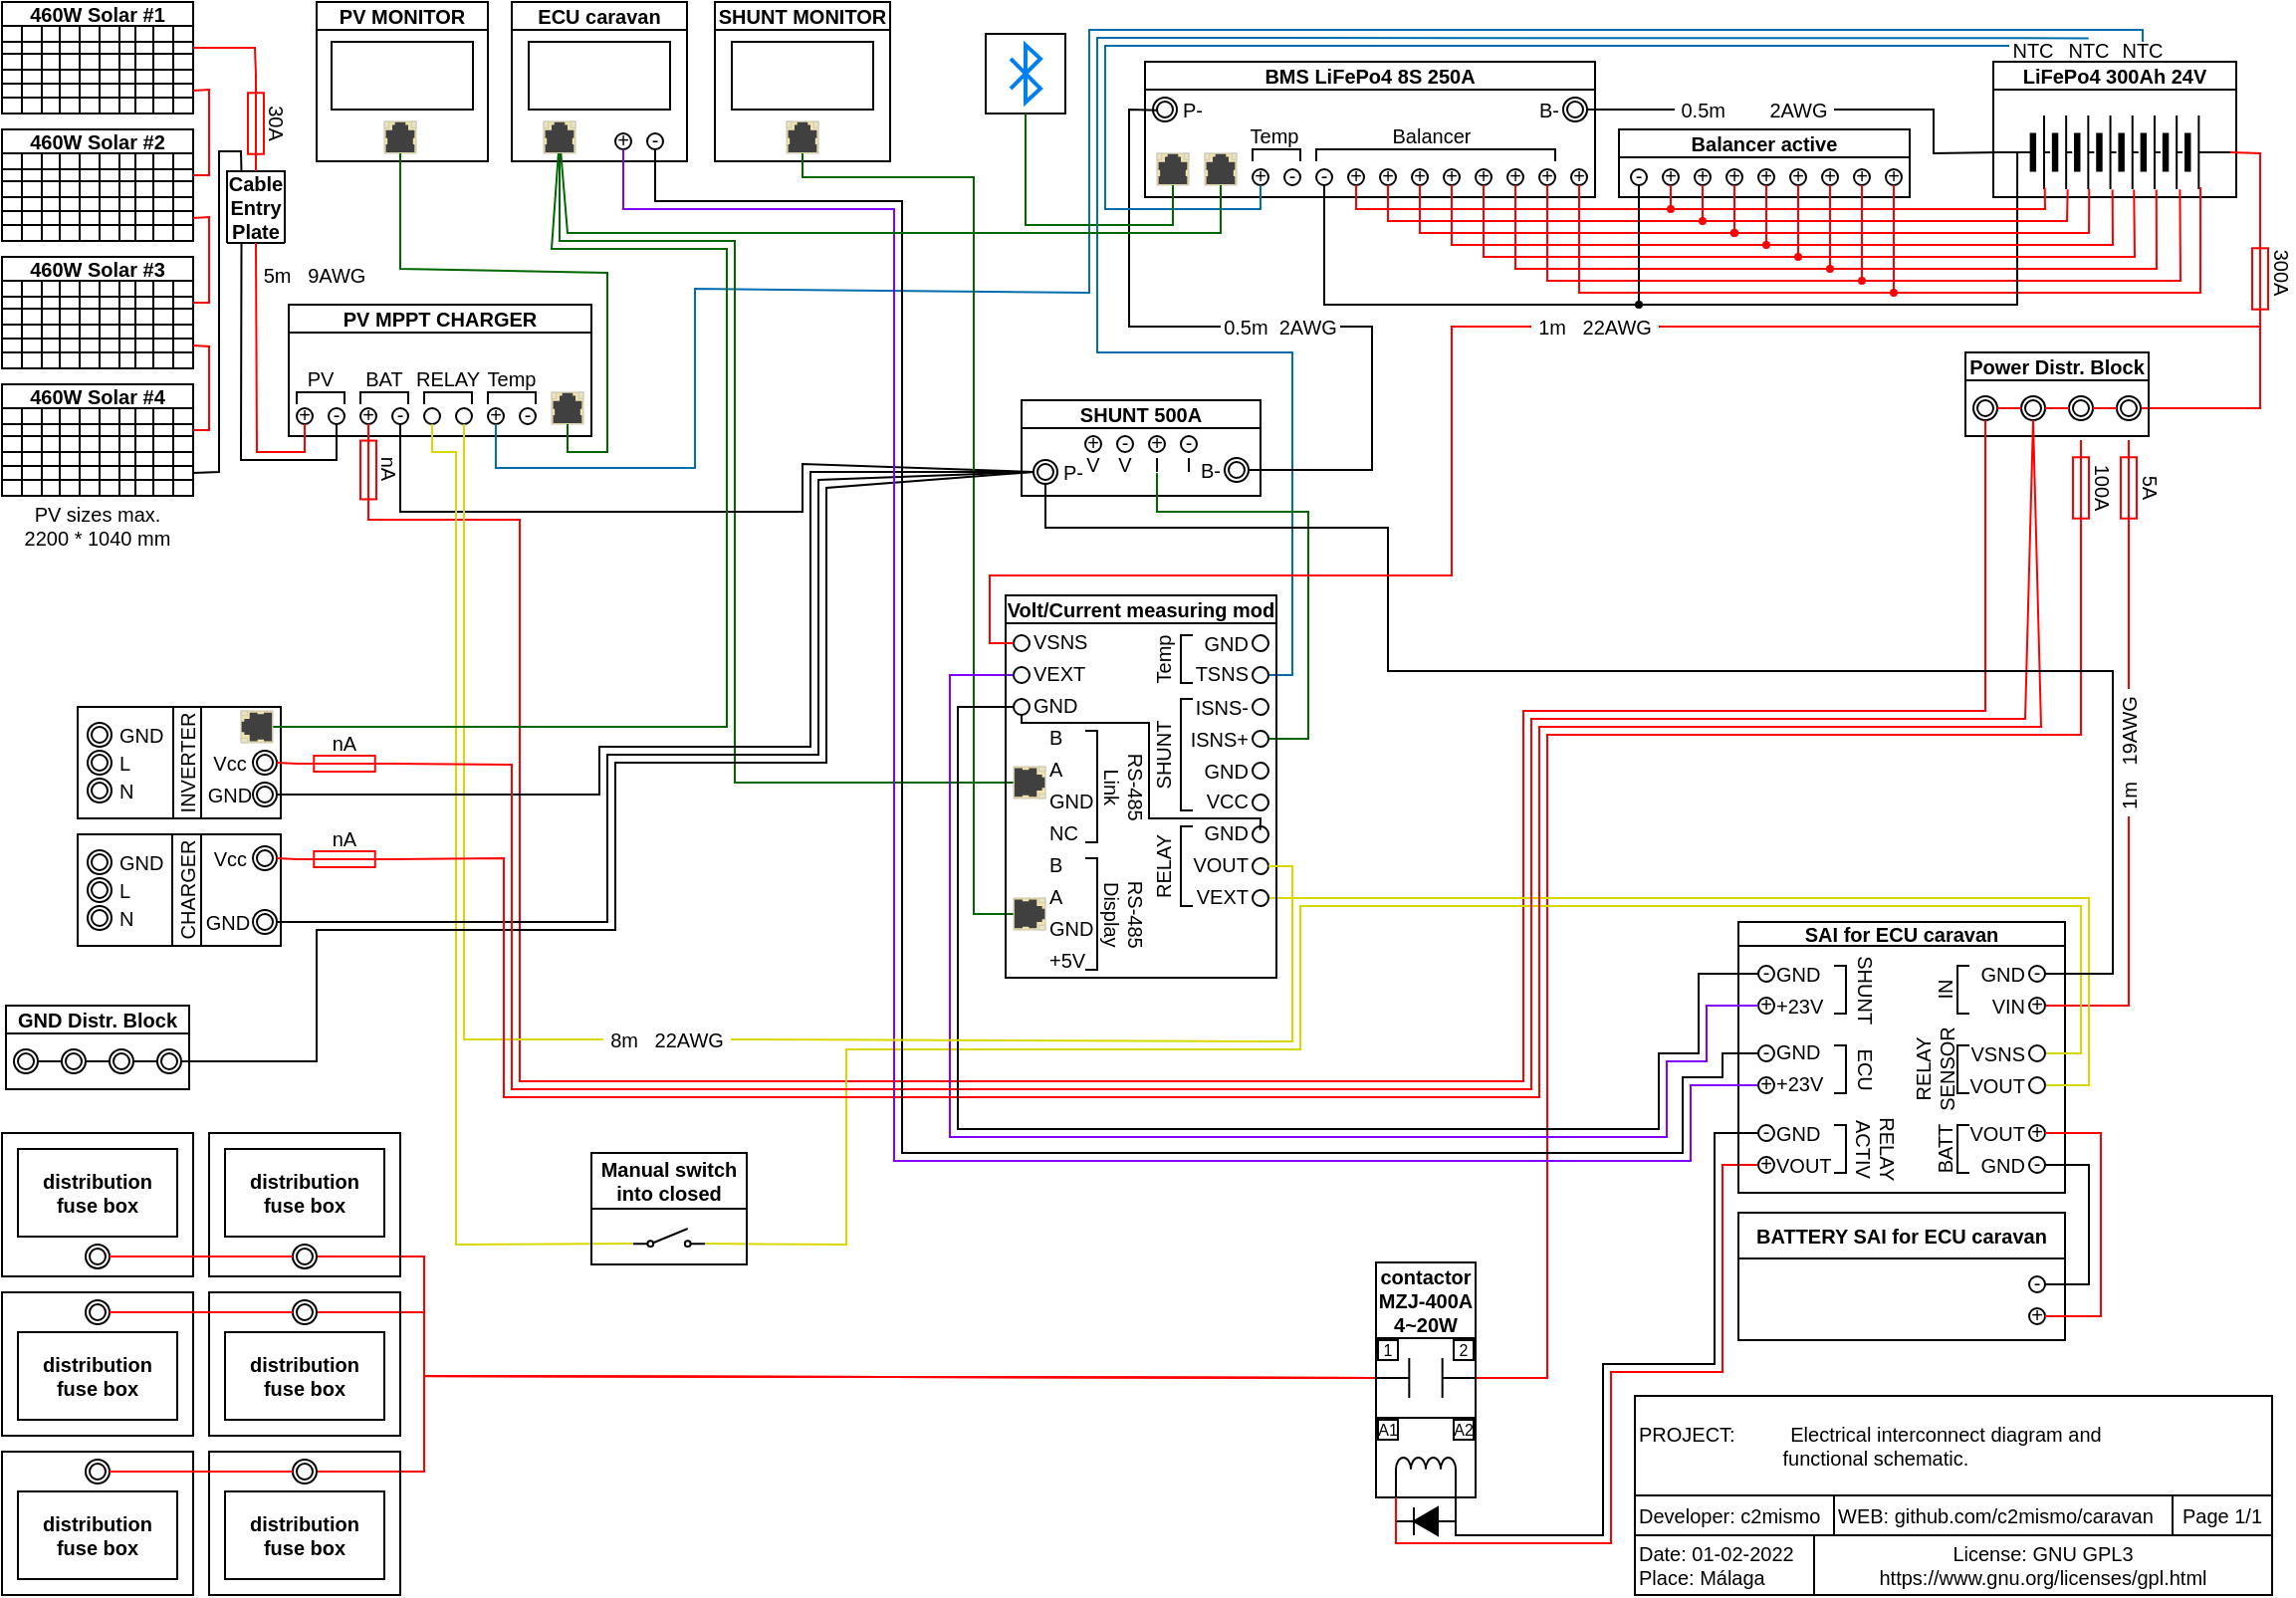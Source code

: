<mxfile version="16.5.1" type="device"><diagram id="bE30My0Nod8EFIYW_hQA" name="Página-1"><mxGraphModel dx="331" dy="204" grid="1" gridSize="2" guides="1" tooltips="1" connect="1" arrows="1" fold="1" page="1" pageScale="1" pageWidth="1169" pageHeight="827" math="0" shadow="0"><root><mxCell id="0"/><mxCell id="1" parent="0"/><mxCell id="Xwv7KHat3FwjvmBYnphz-1" value="PROJECT:&amp;nbsp; &amp;nbsp; &amp;nbsp; &amp;nbsp; &amp;nbsp; Electrical interconnect diagram and &lt;br&gt;&amp;nbsp; &amp;nbsp; &amp;nbsp; &amp;nbsp; &amp;nbsp; &amp;nbsp; &amp;nbsp; &amp;nbsp; &amp;nbsp; &amp;nbsp; &amp;nbsp; &amp;nbsp; &amp;nbsp; functional schematic." style="rounded=0;whiteSpace=wrap;html=1;labelBackgroundColor=#FFFFFF;strokeColor=#000000;fillColor=none;fontSize=10;fontColor=#000000;align=left;" parent="1" vertex="1"><mxGeometry x="836" y="716" width="320" height="50" as="geometry"/></mxCell><mxCell id="Xwv7KHat3FwjvmBYnphz-2" value="Developer: c2mismo" style="rounded=0;whiteSpace=wrap;html=1;labelBackgroundColor=#FFFFFF;strokeColor=#000000;fillColor=none;fontSize=10;fontColor=#000000;align=left;" parent="1" vertex="1"><mxGeometry x="836" y="766" width="100" height="20" as="geometry"/></mxCell><mxCell id="Xwv7KHat3FwjvmBYnphz-3" value="WEB: github.com/c2mismo/caravan" style="rounded=0;whiteSpace=wrap;html=1;labelBackgroundColor=#FFFFFF;strokeColor=#000000;fillColor=none;fontSize=10;fontColor=#000000;align=left;" parent="1" vertex="1"><mxGeometry x="936" y="766" width="170" height="20" as="geometry"/></mxCell><mxCell id="Xwv7KHat3FwjvmBYnphz-4" value="Date: 01-02-2022&lt;br&gt;Place: Málaga" style="rounded=0;whiteSpace=wrap;html=1;labelBackgroundColor=#FFFFFF;strokeColor=#000000;fillColor=none;fontSize=10;fontColor=#000000;align=left;" parent="1" vertex="1"><mxGeometry x="836" y="786" width="90" height="30" as="geometry"/></mxCell><mxCell id="Xwv7KHat3FwjvmBYnphz-5" value="License: GNU GPL3 https://www.gnu.org/licenses/gpl.html" style="rounded=0;whiteSpace=wrap;html=1;labelBackgroundColor=#FFFFFF;strokeColor=#000000;fillColor=none;fontSize=10;fontColor=#000000;align=center;" parent="1" vertex="1"><mxGeometry x="926" y="786" width="230" height="30" as="geometry"/></mxCell><mxCell id="Xwv7KHat3FwjvmBYnphz-6" value="Page 1/1" style="rounded=0;whiteSpace=wrap;html=1;labelBackgroundColor=#FFFFFF;strokeColor=#000000;fillColor=none;fontSize=10;fontColor=#000000;align=center;" parent="1" vertex="1"><mxGeometry x="1106" y="766" width="50" height="20" as="geometry"/></mxCell><mxCell id="Xwv7KHat3FwjvmBYnphz-20" value="460W Solar #1" style="shape=table;startSize=12;container=1;collapsible=0;childLayout=tableLayout;fontStyle=1;align=center;fontSize=10;strokeColor=#000000;fillColor=none;fontColor=#000000;" parent="1" vertex="1"><mxGeometry x="16" y="16" width="96" height="56" as="geometry"/></mxCell><mxCell id="Xwv7KHat3FwjvmBYnphz-63" style="shape=tableRow;horizontal=0;startSize=0;swimlaneHead=0;swimlaneBody=0;top=0;left=0;bottom=0;right=0;collapsible=0;dropTarget=0;fillColor=none;points=[[0,0.5],[1,0.5]];portConstraint=eastwest;strokeColor=#000000;fontColor=#000000;" parent="Xwv7KHat3FwjvmBYnphz-20" vertex="1"><mxGeometry y="12" width="96" height="8" as="geometry"/></mxCell><mxCell id="Xwv7KHat3FwjvmBYnphz-100" style="shape=partialRectangle;html=1;whiteSpace=wrap;connectable=0;fillColor=none;top=0;left=0;bottom=0;right=0;overflow=hidden;strokeColor=#000000;fontColor=#000000;" parent="Xwv7KHat3FwjvmBYnphz-63" vertex="1"><mxGeometry width="10" height="8" as="geometry"><mxRectangle width="10" height="8" as="alternateBounds"/></mxGeometry></mxCell><mxCell id="Xwv7KHat3FwjvmBYnphz-94" style="shape=partialRectangle;html=1;whiteSpace=wrap;connectable=0;fillColor=none;top=0;left=0;bottom=0;right=0;overflow=hidden;strokeColor=#000000;fontColor=#000000;" parent="Xwv7KHat3FwjvmBYnphz-63" vertex="1"><mxGeometry x="10" width="10" height="8" as="geometry"><mxRectangle width="10" height="8" as="alternateBounds"/></mxGeometry></mxCell><mxCell id="Xwv7KHat3FwjvmBYnphz-88" style="shape=partialRectangle;html=1;whiteSpace=wrap;connectable=0;fillColor=none;top=0;left=0;bottom=0;right=0;overflow=hidden;strokeColor=#000000;fontColor=#000000;" parent="Xwv7KHat3FwjvmBYnphz-63" vertex="1"><mxGeometry x="20" width="9" height="8" as="geometry"><mxRectangle width="9" height="8" as="alternateBounds"/></mxGeometry></mxCell><mxCell id="Xwv7KHat3FwjvmBYnphz-82" style="shape=partialRectangle;html=1;whiteSpace=wrap;connectable=0;fillColor=none;top=0;left=0;bottom=0;right=0;overflow=hidden;strokeColor=#000000;fontColor=#000000;" parent="Xwv7KHat3FwjvmBYnphz-63" vertex="1"><mxGeometry x="29" width="10" height="8" as="geometry"><mxRectangle width="10" height="8" as="alternateBounds"/></mxGeometry></mxCell><mxCell id="Xwv7KHat3FwjvmBYnphz-76" style="shape=partialRectangle;html=1;whiteSpace=wrap;connectable=0;fillColor=none;top=0;left=0;bottom=0;right=0;overflow=hidden;strokeColor=#000000;fontColor=#000000;" parent="Xwv7KHat3FwjvmBYnphz-63" vertex="1"><mxGeometry x="39" width="10" height="8" as="geometry"><mxRectangle width="10" height="8" as="alternateBounds"/></mxGeometry></mxCell><mxCell id="Xwv7KHat3FwjvmBYnphz-70" style="shape=partialRectangle;html=1;whiteSpace=wrap;connectable=0;fillColor=none;top=0;left=0;bottom=0;right=0;overflow=hidden;strokeColor=#000000;fontColor=#000000;" parent="Xwv7KHat3FwjvmBYnphz-63" vertex="1"><mxGeometry x="49" width="10" height="8" as="geometry"><mxRectangle width="10" height="8" as="alternateBounds"/></mxGeometry></mxCell><mxCell id="Xwv7KHat3FwjvmBYnphz-64" style="shape=partialRectangle;html=1;whiteSpace=wrap;connectable=0;fillColor=none;top=0;left=0;bottom=0;right=0;overflow=hidden;strokeColor=#000000;fontColor=#000000;" parent="Xwv7KHat3FwjvmBYnphz-63" vertex="1"><mxGeometry x="59" width="8" height="8" as="geometry"><mxRectangle width="8" height="8" as="alternateBounds"/></mxGeometry></mxCell><mxCell id="Xwv7KHat3FwjvmBYnphz-65" style="shape=partialRectangle;html=1;whiteSpace=wrap;connectable=0;fillColor=none;top=0;left=0;bottom=0;right=0;overflow=hidden;strokeColor=#000000;fontColor=#000000;" parent="Xwv7KHat3FwjvmBYnphz-63" vertex="1"><mxGeometry x="67" width="9" height="8" as="geometry"><mxRectangle width="9" height="8" as="alternateBounds"/></mxGeometry></mxCell><mxCell id="Xwv7KHat3FwjvmBYnphz-66" style="shape=partialRectangle;html=1;whiteSpace=wrap;connectable=0;fillColor=none;top=0;left=0;bottom=0;right=0;overflow=hidden;strokeColor=#000000;fontColor=#000000;" parent="Xwv7KHat3FwjvmBYnphz-63" vertex="1"><mxGeometry x="76" width="10" height="8" as="geometry"><mxRectangle width="10" height="8" as="alternateBounds"/></mxGeometry></mxCell><mxCell id="Xwv7KHat3FwjvmBYnphz-67" style="shape=partialRectangle;html=1;whiteSpace=wrap;connectable=0;fillColor=none;top=0;left=0;bottom=0;right=0;overflow=hidden;strokeColor=#000000;fontColor=#000000;" parent="Xwv7KHat3FwjvmBYnphz-63" vertex="1"><mxGeometry x="86" width="10" height="8" as="geometry"><mxRectangle width="10" height="8" as="alternateBounds"/></mxGeometry></mxCell><mxCell id="Xwv7KHat3FwjvmBYnphz-56" style="shape=tableRow;horizontal=0;startSize=0;swimlaneHead=0;swimlaneBody=0;top=0;left=0;bottom=0;right=0;collapsible=0;dropTarget=0;fillColor=none;points=[[0,0.5],[1,0.5]];portConstraint=eastwest;strokeColor=#000000;fontColor=#000000;" parent="Xwv7KHat3FwjvmBYnphz-20" vertex="1"><mxGeometry y="20" width="96" height="6" as="geometry"/></mxCell><mxCell id="Xwv7KHat3FwjvmBYnphz-101" style="shape=partialRectangle;html=1;whiteSpace=wrap;connectable=0;fillColor=none;top=0;left=0;bottom=0;right=0;overflow=hidden;strokeColor=#000000;fontColor=#000000;" parent="Xwv7KHat3FwjvmBYnphz-56" vertex="1"><mxGeometry width="10" height="6" as="geometry"><mxRectangle width="10" height="6" as="alternateBounds"/></mxGeometry></mxCell><mxCell id="Xwv7KHat3FwjvmBYnphz-95" style="shape=partialRectangle;html=1;whiteSpace=wrap;connectable=0;fillColor=none;top=0;left=0;bottom=0;right=0;overflow=hidden;strokeColor=#000000;fontColor=#000000;" parent="Xwv7KHat3FwjvmBYnphz-56" vertex="1"><mxGeometry x="10" width="10" height="6" as="geometry"><mxRectangle width="10" height="6" as="alternateBounds"/></mxGeometry></mxCell><mxCell id="Xwv7KHat3FwjvmBYnphz-89" style="shape=partialRectangle;html=1;whiteSpace=wrap;connectable=0;fillColor=none;top=0;left=0;bottom=0;right=0;overflow=hidden;strokeColor=#000000;fontColor=#000000;" parent="Xwv7KHat3FwjvmBYnphz-56" vertex="1"><mxGeometry x="20" width="9" height="6" as="geometry"><mxRectangle width="9" height="6" as="alternateBounds"/></mxGeometry></mxCell><mxCell id="Xwv7KHat3FwjvmBYnphz-83" style="shape=partialRectangle;html=1;whiteSpace=wrap;connectable=0;fillColor=none;top=0;left=0;bottom=0;right=0;overflow=hidden;strokeColor=#000000;fontColor=#000000;" parent="Xwv7KHat3FwjvmBYnphz-56" vertex="1"><mxGeometry x="29" width="10" height="6" as="geometry"><mxRectangle width="10" height="6" as="alternateBounds"/></mxGeometry></mxCell><mxCell id="Xwv7KHat3FwjvmBYnphz-77" style="shape=partialRectangle;html=1;whiteSpace=wrap;connectable=0;fillColor=none;top=0;left=0;bottom=0;right=0;overflow=hidden;strokeColor=#000000;fontColor=#000000;" parent="Xwv7KHat3FwjvmBYnphz-56" vertex="1"><mxGeometry x="39" width="10" height="6" as="geometry"><mxRectangle width="10" height="6" as="alternateBounds"/></mxGeometry></mxCell><mxCell id="Xwv7KHat3FwjvmBYnphz-71" style="shape=partialRectangle;html=1;whiteSpace=wrap;connectable=0;fillColor=none;top=0;left=0;bottom=0;right=0;overflow=hidden;strokeColor=#000000;fontColor=#000000;" parent="Xwv7KHat3FwjvmBYnphz-56" vertex="1"><mxGeometry x="49" width="10" height="6" as="geometry"><mxRectangle width="10" height="6" as="alternateBounds"/></mxGeometry></mxCell><mxCell id="Xwv7KHat3FwjvmBYnphz-57" style="shape=partialRectangle;html=1;whiteSpace=wrap;connectable=0;fillColor=none;top=0;left=0;bottom=0;right=0;overflow=hidden;strokeColor=#000000;fontColor=#000000;" parent="Xwv7KHat3FwjvmBYnphz-56" vertex="1"><mxGeometry x="59" width="8" height="6" as="geometry"><mxRectangle width="8" height="6" as="alternateBounds"/></mxGeometry></mxCell><mxCell id="Xwv7KHat3FwjvmBYnphz-58" style="shape=partialRectangle;html=1;whiteSpace=wrap;connectable=0;fillColor=none;top=0;left=0;bottom=0;right=0;overflow=hidden;strokeColor=#000000;fontColor=#000000;" parent="Xwv7KHat3FwjvmBYnphz-56" vertex="1"><mxGeometry x="67" width="9" height="6" as="geometry"><mxRectangle width="9" height="6" as="alternateBounds"/></mxGeometry></mxCell><mxCell id="Xwv7KHat3FwjvmBYnphz-59" style="shape=partialRectangle;html=1;whiteSpace=wrap;connectable=0;fillColor=none;top=0;left=0;bottom=0;right=0;overflow=hidden;strokeColor=#000000;fontColor=#000000;" parent="Xwv7KHat3FwjvmBYnphz-56" vertex="1"><mxGeometry x="76" width="10" height="6" as="geometry"><mxRectangle width="10" height="6" as="alternateBounds"/></mxGeometry></mxCell><mxCell id="Xwv7KHat3FwjvmBYnphz-60" style="shape=partialRectangle;html=1;whiteSpace=wrap;connectable=0;fillColor=none;top=0;left=0;bottom=0;right=0;overflow=hidden;strokeColor=#000000;fontColor=#000000;" parent="Xwv7KHat3FwjvmBYnphz-56" vertex="1"><mxGeometry x="86" width="10" height="6" as="geometry"><mxRectangle width="10" height="6" as="alternateBounds"/></mxGeometry></mxCell><mxCell id="Xwv7KHat3FwjvmBYnphz-49" style="shape=tableRow;horizontal=0;startSize=0;swimlaneHead=0;swimlaneBody=0;top=0;left=0;bottom=0;right=0;collapsible=0;dropTarget=0;fillColor=none;points=[[0,0.5],[1,0.5]];portConstraint=eastwest;strokeColor=#000000;fontColor=#000000;" parent="Xwv7KHat3FwjvmBYnphz-20" vertex="1"><mxGeometry y="26" width="96" height="8" as="geometry"/></mxCell><mxCell id="Xwv7KHat3FwjvmBYnphz-102" style="shape=partialRectangle;html=1;whiteSpace=wrap;connectable=0;fillColor=none;top=0;left=0;bottom=0;right=0;overflow=hidden;strokeColor=#000000;fontColor=#000000;" parent="Xwv7KHat3FwjvmBYnphz-49" vertex="1"><mxGeometry width="10" height="8" as="geometry"><mxRectangle width="10" height="8" as="alternateBounds"/></mxGeometry></mxCell><mxCell id="Xwv7KHat3FwjvmBYnphz-96" style="shape=partialRectangle;html=1;whiteSpace=wrap;connectable=0;fillColor=none;top=0;left=0;bottom=0;right=0;overflow=hidden;strokeColor=#000000;fontColor=#000000;" parent="Xwv7KHat3FwjvmBYnphz-49" vertex="1"><mxGeometry x="10" width="10" height="8" as="geometry"><mxRectangle width="10" height="8" as="alternateBounds"/></mxGeometry></mxCell><mxCell id="Xwv7KHat3FwjvmBYnphz-90" style="shape=partialRectangle;html=1;whiteSpace=wrap;connectable=0;fillColor=none;top=0;left=0;bottom=0;right=0;overflow=hidden;strokeColor=#000000;fontColor=#000000;" parent="Xwv7KHat3FwjvmBYnphz-49" vertex="1"><mxGeometry x="20" width="9" height="8" as="geometry"><mxRectangle width="9" height="8" as="alternateBounds"/></mxGeometry></mxCell><mxCell id="Xwv7KHat3FwjvmBYnphz-84" style="shape=partialRectangle;html=1;whiteSpace=wrap;connectable=0;fillColor=none;top=0;left=0;bottom=0;right=0;overflow=hidden;strokeColor=#000000;fontColor=#000000;" parent="Xwv7KHat3FwjvmBYnphz-49" vertex="1"><mxGeometry x="29" width="10" height="8" as="geometry"><mxRectangle width="10" height="8" as="alternateBounds"/></mxGeometry></mxCell><mxCell id="Xwv7KHat3FwjvmBYnphz-78" style="shape=partialRectangle;html=1;whiteSpace=wrap;connectable=0;fillColor=none;top=0;left=0;bottom=0;right=0;overflow=hidden;strokeColor=#000000;fontColor=#000000;" parent="Xwv7KHat3FwjvmBYnphz-49" vertex="1"><mxGeometry x="39" width="10" height="8" as="geometry"><mxRectangle width="10" height="8" as="alternateBounds"/></mxGeometry></mxCell><mxCell id="Xwv7KHat3FwjvmBYnphz-72" style="shape=partialRectangle;html=1;whiteSpace=wrap;connectable=0;fillColor=none;top=0;left=0;bottom=0;right=0;overflow=hidden;strokeColor=#000000;fontColor=#000000;" parent="Xwv7KHat3FwjvmBYnphz-49" vertex="1"><mxGeometry x="49" width="10" height="8" as="geometry"><mxRectangle width="10" height="8" as="alternateBounds"/></mxGeometry></mxCell><mxCell id="Xwv7KHat3FwjvmBYnphz-50" style="shape=partialRectangle;html=1;whiteSpace=wrap;connectable=0;fillColor=none;top=0;left=0;bottom=0;right=0;overflow=hidden;strokeColor=#000000;fontColor=#000000;" parent="Xwv7KHat3FwjvmBYnphz-49" vertex="1"><mxGeometry x="59" width="8" height="8" as="geometry"><mxRectangle width="8" height="8" as="alternateBounds"/></mxGeometry></mxCell><mxCell id="Xwv7KHat3FwjvmBYnphz-51" style="shape=partialRectangle;html=1;whiteSpace=wrap;connectable=0;fillColor=none;top=0;left=0;bottom=0;right=0;overflow=hidden;strokeColor=#000000;fontColor=#000000;" parent="Xwv7KHat3FwjvmBYnphz-49" vertex="1"><mxGeometry x="67" width="9" height="8" as="geometry"><mxRectangle width="9" height="8" as="alternateBounds"/></mxGeometry></mxCell><mxCell id="Xwv7KHat3FwjvmBYnphz-52" style="shape=partialRectangle;html=1;whiteSpace=wrap;connectable=0;fillColor=none;top=0;left=0;bottom=0;right=0;overflow=hidden;strokeColor=#000000;fontColor=#000000;" parent="Xwv7KHat3FwjvmBYnphz-49" vertex="1"><mxGeometry x="76" width="10" height="8" as="geometry"><mxRectangle width="10" height="8" as="alternateBounds"/></mxGeometry></mxCell><mxCell id="Xwv7KHat3FwjvmBYnphz-53" style="shape=partialRectangle;html=1;whiteSpace=wrap;connectable=0;fillColor=none;top=0;left=0;bottom=0;right=0;overflow=hidden;strokeColor=#000000;fontColor=#000000;" parent="Xwv7KHat3FwjvmBYnphz-49" vertex="1"><mxGeometry x="86" width="10" height="8" as="geometry"><mxRectangle width="10" height="8" as="alternateBounds"/></mxGeometry></mxCell><mxCell id="Xwv7KHat3FwjvmBYnphz-42" style="shape=tableRow;horizontal=0;startSize=0;swimlaneHead=0;swimlaneBody=0;top=0;left=0;bottom=0;right=0;collapsible=0;dropTarget=0;fillColor=none;points=[[0,0.5],[1,0.5]];portConstraint=eastwest;strokeColor=#000000;fontColor=#000000;" parent="Xwv7KHat3FwjvmBYnphz-20" vertex="1"><mxGeometry y="34" width="96" height="7" as="geometry"/></mxCell><mxCell id="Xwv7KHat3FwjvmBYnphz-103" style="shape=partialRectangle;html=1;whiteSpace=wrap;connectable=0;fillColor=none;top=0;left=0;bottom=0;right=0;overflow=hidden;strokeColor=#000000;fontColor=#000000;" parent="Xwv7KHat3FwjvmBYnphz-42" vertex="1"><mxGeometry width="10" height="7" as="geometry"><mxRectangle width="10" height="7" as="alternateBounds"/></mxGeometry></mxCell><mxCell id="Xwv7KHat3FwjvmBYnphz-97" style="shape=partialRectangle;html=1;whiteSpace=wrap;connectable=0;fillColor=none;top=0;left=0;bottom=0;right=0;overflow=hidden;strokeColor=#000000;fontColor=#000000;" parent="Xwv7KHat3FwjvmBYnphz-42" vertex="1"><mxGeometry x="10" width="10" height="7" as="geometry"><mxRectangle width="10" height="7" as="alternateBounds"/></mxGeometry></mxCell><mxCell id="Xwv7KHat3FwjvmBYnphz-91" style="shape=partialRectangle;html=1;whiteSpace=wrap;connectable=0;fillColor=none;top=0;left=0;bottom=0;right=0;overflow=hidden;strokeColor=#000000;fontColor=#000000;" parent="Xwv7KHat3FwjvmBYnphz-42" vertex="1"><mxGeometry x="20" width="9" height="7" as="geometry"><mxRectangle width="9" height="7" as="alternateBounds"/></mxGeometry></mxCell><mxCell id="Xwv7KHat3FwjvmBYnphz-85" style="shape=partialRectangle;html=1;whiteSpace=wrap;connectable=0;fillColor=none;top=0;left=0;bottom=0;right=0;overflow=hidden;strokeColor=#000000;fontColor=#000000;" parent="Xwv7KHat3FwjvmBYnphz-42" vertex="1"><mxGeometry x="29" width="10" height="7" as="geometry"><mxRectangle width="10" height="7" as="alternateBounds"/></mxGeometry></mxCell><mxCell id="Xwv7KHat3FwjvmBYnphz-79" style="shape=partialRectangle;html=1;whiteSpace=wrap;connectable=0;fillColor=none;top=0;left=0;bottom=0;right=0;overflow=hidden;strokeColor=#000000;fontColor=#000000;" parent="Xwv7KHat3FwjvmBYnphz-42" vertex="1"><mxGeometry x="39" width="10" height="7" as="geometry"><mxRectangle width="10" height="7" as="alternateBounds"/></mxGeometry></mxCell><mxCell id="Xwv7KHat3FwjvmBYnphz-73" style="shape=partialRectangle;html=1;whiteSpace=wrap;connectable=0;fillColor=none;top=0;left=0;bottom=0;right=0;overflow=hidden;strokeColor=#000000;fontColor=#000000;" parent="Xwv7KHat3FwjvmBYnphz-42" vertex="1"><mxGeometry x="49" width="10" height="7" as="geometry"><mxRectangle width="10" height="7" as="alternateBounds"/></mxGeometry></mxCell><mxCell id="Xwv7KHat3FwjvmBYnphz-43" style="shape=partialRectangle;html=1;whiteSpace=wrap;connectable=0;fillColor=none;top=0;left=0;bottom=0;right=0;overflow=hidden;strokeColor=#000000;fontColor=#000000;" parent="Xwv7KHat3FwjvmBYnphz-42" vertex="1"><mxGeometry x="59" width="8" height="7" as="geometry"><mxRectangle width="8" height="7" as="alternateBounds"/></mxGeometry></mxCell><mxCell id="Xwv7KHat3FwjvmBYnphz-44" style="shape=partialRectangle;html=1;whiteSpace=wrap;connectable=0;fillColor=none;top=0;left=0;bottom=0;right=0;overflow=hidden;strokeColor=#000000;fontColor=#000000;" parent="Xwv7KHat3FwjvmBYnphz-42" vertex="1"><mxGeometry x="67" width="9" height="7" as="geometry"><mxRectangle width="9" height="7" as="alternateBounds"/></mxGeometry></mxCell><mxCell id="Xwv7KHat3FwjvmBYnphz-45" style="shape=partialRectangle;html=1;whiteSpace=wrap;connectable=0;fillColor=none;top=0;left=0;bottom=0;right=0;overflow=hidden;strokeColor=#000000;fontColor=#000000;" parent="Xwv7KHat3FwjvmBYnphz-42" vertex="1"><mxGeometry x="76" width="10" height="7" as="geometry"><mxRectangle width="10" height="7" as="alternateBounds"/></mxGeometry></mxCell><mxCell id="Xwv7KHat3FwjvmBYnphz-46" style="shape=partialRectangle;html=1;whiteSpace=wrap;connectable=0;fillColor=none;top=0;left=0;bottom=0;right=0;overflow=hidden;strokeColor=#000000;fontColor=#000000;" parent="Xwv7KHat3FwjvmBYnphz-42" vertex="1"><mxGeometry x="86" width="10" height="7" as="geometry"><mxRectangle width="10" height="7" as="alternateBounds"/></mxGeometry></mxCell><mxCell id="Xwv7KHat3FwjvmBYnphz-21" value="" style="shape=tableRow;horizontal=0;startSize=0;swimlaneHead=0;swimlaneBody=0;top=0;left=0;bottom=0;right=0;collapsible=0;dropTarget=0;fillColor=none;points=[[0,0.5],[1,0.5]];portConstraint=eastwest;strokeColor=#000000;fontColor=#000000;" parent="Xwv7KHat3FwjvmBYnphz-20" vertex="1"><mxGeometry y="41" width="96" height="7" as="geometry"/></mxCell><mxCell id="Xwv7KHat3FwjvmBYnphz-104" style="shape=partialRectangle;html=1;whiteSpace=wrap;connectable=0;fillColor=none;top=0;left=0;bottom=0;right=0;overflow=hidden;strokeColor=#000000;fontColor=#000000;" parent="Xwv7KHat3FwjvmBYnphz-21" vertex="1"><mxGeometry width="10" height="7" as="geometry"><mxRectangle width="10" height="7" as="alternateBounds"/></mxGeometry></mxCell><mxCell id="Xwv7KHat3FwjvmBYnphz-98" style="shape=partialRectangle;html=1;whiteSpace=wrap;connectable=0;fillColor=none;top=0;left=0;bottom=0;right=0;overflow=hidden;strokeColor=#000000;fontColor=#000000;" parent="Xwv7KHat3FwjvmBYnphz-21" vertex="1"><mxGeometry x="10" width="10" height="7" as="geometry"><mxRectangle width="10" height="7" as="alternateBounds"/></mxGeometry></mxCell><mxCell id="Xwv7KHat3FwjvmBYnphz-92" style="shape=partialRectangle;html=1;whiteSpace=wrap;connectable=0;fillColor=none;top=0;left=0;bottom=0;right=0;overflow=hidden;strokeColor=#000000;fontColor=#000000;" parent="Xwv7KHat3FwjvmBYnphz-21" vertex="1"><mxGeometry x="20" width="9" height="7" as="geometry"><mxRectangle width="9" height="7" as="alternateBounds"/></mxGeometry></mxCell><mxCell id="Xwv7KHat3FwjvmBYnphz-86" style="shape=partialRectangle;html=1;whiteSpace=wrap;connectable=0;fillColor=none;top=0;left=0;bottom=0;right=0;overflow=hidden;strokeColor=#000000;fontColor=#000000;" parent="Xwv7KHat3FwjvmBYnphz-21" vertex="1"><mxGeometry x="29" width="10" height="7" as="geometry"><mxRectangle width="10" height="7" as="alternateBounds"/></mxGeometry></mxCell><mxCell id="Xwv7KHat3FwjvmBYnphz-80" style="shape=partialRectangle;html=1;whiteSpace=wrap;connectable=0;fillColor=none;top=0;left=0;bottom=0;right=0;overflow=hidden;strokeColor=#000000;fontColor=#000000;" parent="Xwv7KHat3FwjvmBYnphz-21" vertex="1"><mxGeometry x="39" width="10" height="7" as="geometry"><mxRectangle width="10" height="7" as="alternateBounds"/></mxGeometry></mxCell><mxCell id="Xwv7KHat3FwjvmBYnphz-74" style="shape=partialRectangle;html=1;whiteSpace=wrap;connectable=0;fillColor=none;top=0;left=0;bottom=0;right=0;overflow=hidden;strokeColor=#000000;fontColor=#000000;" parent="Xwv7KHat3FwjvmBYnphz-21" vertex="1"><mxGeometry x="49" width="10" height="7" as="geometry"><mxRectangle width="10" height="7" as="alternateBounds"/></mxGeometry></mxCell><mxCell id="Xwv7KHat3FwjvmBYnphz-39" style="shape=partialRectangle;html=1;whiteSpace=wrap;connectable=0;fillColor=none;top=0;left=0;bottom=0;right=0;overflow=hidden;strokeColor=#000000;fontColor=#000000;" parent="Xwv7KHat3FwjvmBYnphz-21" vertex="1"><mxGeometry x="59" width="8" height="7" as="geometry"><mxRectangle width="8" height="7" as="alternateBounds"/></mxGeometry></mxCell><mxCell id="Xwv7KHat3FwjvmBYnphz-36" style="shape=partialRectangle;html=1;whiteSpace=wrap;connectable=0;fillColor=none;top=0;left=0;bottom=0;right=0;overflow=hidden;strokeColor=#000000;fontColor=#000000;" parent="Xwv7KHat3FwjvmBYnphz-21" vertex="1"><mxGeometry x="67" width="9" height="7" as="geometry"><mxRectangle width="9" height="7" as="alternateBounds"/></mxGeometry></mxCell><mxCell id="Xwv7KHat3FwjvmBYnphz-33" style="shape=partialRectangle;html=1;whiteSpace=wrap;connectable=0;fillColor=none;top=0;left=0;bottom=0;right=0;overflow=hidden;strokeColor=#000000;fontColor=#000000;" parent="Xwv7KHat3FwjvmBYnphz-21" vertex="1"><mxGeometry x="76" width="10" height="7" as="geometry"><mxRectangle width="10" height="7" as="alternateBounds"/></mxGeometry></mxCell><mxCell id="Xwv7KHat3FwjvmBYnphz-22" value="" style="shape=partialRectangle;html=1;whiteSpace=wrap;connectable=0;fillColor=none;top=0;left=0;bottom=0;right=0;overflow=hidden;strokeColor=#000000;fontColor=#000000;" parent="Xwv7KHat3FwjvmBYnphz-21" vertex="1"><mxGeometry x="86" width="10" height="7" as="geometry"><mxRectangle width="10" height="7" as="alternateBounds"/></mxGeometry></mxCell><mxCell id="Xwv7KHat3FwjvmBYnphz-25" value="" style="shape=tableRow;horizontal=0;startSize=0;swimlaneHead=0;swimlaneBody=0;top=0;left=0;bottom=0;right=0;collapsible=0;dropTarget=0;fillColor=none;points=[[0,0.5],[1,0.5]];portConstraint=eastwest;strokeColor=#000000;fontColor=#000000;" parent="Xwv7KHat3FwjvmBYnphz-20" vertex="1"><mxGeometry y="48" width="96" height="8" as="geometry"/></mxCell><mxCell id="Xwv7KHat3FwjvmBYnphz-105" style="shape=partialRectangle;html=1;whiteSpace=wrap;connectable=0;fillColor=none;top=0;left=0;bottom=0;right=0;overflow=hidden;strokeColor=#000000;fontColor=#000000;" parent="Xwv7KHat3FwjvmBYnphz-25" vertex="1"><mxGeometry width="10" height="8" as="geometry"><mxRectangle width="10" height="8" as="alternateBounds"/></mxGeometry></mxCell><mxCell id="Xwv7KHat3FwjvmBYnphz-99" style="shape=partialRectangle;html=1;whiteSpace=wrap;connectable=0;fillColor=none;top=0;left=0;bottom=0;right=0;overflow=hidden;strokeColor=#000000;fontColor=#000000;" parent="Xwv7KHat3FwjvmBYnphz-25" vertex="1"><mxGeometry x="10" width="10" height="8" as="geometry"><mxRectangle width="10" height="8" as="alternateBounds"/></mxGeometry></mxCell><mxCell id="Xwv7KHat3FwjvmBYnphz-93" style="shape=partialRectangle;html=1;whiteSpace=wrap;connectable=0;fillColor=none;top=0;left=0;bottom=0;right=0;overflow=hidden;strokeColor=#000000;fontColor=#000000;" parent="Xwv7KHat3FwjvmBYnphz-25" vertex="1"><mxGeometry x="20" width="9" height="8" as="geometry"><mxRectangle width="9" height="8" as="alternateBounds"/></mxGeometry></mxCell><mxCell id="Xwv7KHat3FwjvmBYnphz-87" style="shape=partialRectangle;html=1;whiteSpace=wrap;connectable=0;fillColor=none;top=0;left=0;bottom=0;right=0;overflow=hidden;strokeColor=#000000;fontColor=#000000;" parent="Xwv7KHat3FwjvmBYnphz-25" vertex="1"><mxGeometry x="29" width="10" height="8" as="geometry"><mxRectangle width="10" height="8" as="alternateBounds"/></mxGeometry></mxCell><mxCell id="Xwv7KHat3FwjvmBYnphz-81" style="shape=partialRectangle;html=1;whiteSpace=wrap;connectable=0;fillColor=none;top=0;left=0;bottom=0;right=0;overflow=hidden;strokeColor=#000000;fontColor=#000000;" parent="Xwv7KHat3FwjvmBYnphz-25" vertex="1"><mxGeometry x="39" width="10" height="8" as="geometry"><mxRectangle width="10" height="8" as="alternateBounds"/></mxGeometry></mxCell><mxCell id="Xwv7KHat3FwjvmBYnphz-75" style="shape=partialRectangle;html=1;whiteSpace=wrap;connectable=0;fillColor=none;top=0;left=0;bottom=0;right=0;overflow=hidden;strokeColor=#000000;fontColor=#000000;" parent="Xwv7KHat3FwjvmBYnphz-25" vertex="1"><mxGeometry x="49" width="10" height="8" as="geometry"><mxRectangle width="10" height="8" as="alternateBounds"/></mxGeometry></mxCell><mxCell id="Xwv7KHat3FwjvmBYnphz-40" style="shape=partialRectangle;html=1;whiteSpace=wrap;connectable=0;fillColor=none;top=0;left=0;bottom=0;right=0;overflow=hidden;strokeColor=#000000;fontColor=#000000;" parent="Xwv7KHat3FwjvmBYnphz-25" vertex="1"><mxGeometry x="59" width="8" height="8" as="geometry"><mxRectangle width="8" height="8" as="alternateBounds"/></mxGeometry></mxCell><mxCell id="Xwv7KHat3FwjvmBYnphz-37" style="shape=partialRectangle;html=1;whiteSpace=wrap;connectable=0;fillColor=none;top=0;left=0;bottom=0;right=0;overflow=hidden;strokeColor=#000000;fontColor=#000000;" parent="Xwv7KHat3FwjvmBYnphz-25" vertex="1"><mxGeometry x="67" width="9" height="8" as="geometry"><mxRectangle width="9" height="8" as="alternateBounds"/></mxGeometry></mxCell><mxCell id="Xwv7KHat3FwjvmBYnphz-34" style="shape=partialRectangle;html=1;whiteSpace=wrap;connectable=0;fillColor=none;top=0;left=0;bottom=0;right=0;overflow=hidden;strokeColor=#000000;fontColor=#000000;" parent="Xwv7KHat3FwjvmBYnphz-25" vertex="1"><mxGeometry x="76" width="10" height="8" as="geometry"><mxRectangle width="10" height="8" as="alternateBounds"/></mxGeometry></mxCell><mxCell id="Xwv7KHat3FwjvmBYnphz-26" value="" style="shape=partialRectangle;html=1;whiteSpace=wrap;connectable=0;fillColor=none;top=0;left=0;bottom=0;right=0;overflow=hidden;strokeColor=#000000;fontColor=#000000;" parent="Xwv7KHat3FwjvmBYnphz-25" vertex="1"><mxGeometry x="86" width="10" height="8" as="geometry"><mxRectangle width="10" height="8" as="alternateBounds"/></mxGeometry></mxCell><mxCell id="Xwv7KHat3FwjvmBYnphz-106" value="460W Solar #2" style="shape=table;startSize=12;container=1;collapsible=0;childLayout=tableLayout;fontStyle=1;align=center;fontSize=10;strokeColor=#000000;fillColor=none;fontColor=#000000;" parent="1" vertex="1"><mxGeometry x="16" y="80" width="96" height="56" as="geometry"/></mxCell><mxCell id="Xwv7KHat3FwjvmBYnphz-107" style="shape=tableRow;horizontal=0;startSize=0;swimlaneHead=0;swimlaneBody=0;top=0;left=0;bottom=0;right=0;collapsible=0;dropTarget=0;fillColor=none;points=[[0,0.5],[1,0.5]];portConstraint=eastwest;strokeColor=#000000;fontColor=#000000;" parent="Xwv7KHat3FwjvmBYnphz-106" vertex="1"><mxGeometry y="12" width="96" height="8" as="geometry"/></mxCell><mxCell id="Xwv7KHat3FwjvmBYnphz-108" style="shape=partialRectangle;html=1;whiteSpace=wrap;connectable=0;fillColor=none;top=0;left=0;bottom=0;right=0;overflow=hidden;strokeColor=#000000;fontColor=#000000;" parent="Xwv7KHat3FwjvmBYnphz-107" vertex="1"><mxGeometry width="10" height="8" as="geometry"><mxRectangle width="10" height="8" as="alternateBounds"/></mxGeometry></mxCell><mxCell id="Xwv7KHat3FwjvmBYnphz-109" style="shape=partialRectangle;html=1;whiteSpace=wrap;connectable=0;fillColor=none;top=0;left=0;bottom=0;right=0;overflow=hidden;strokeColor=#000000;fontColor=#000000;" parent="Xwv7KHat3FwjvmBYnphz-107" vertex="1"><mxGeometry x="10" width="10" height="8" as="geometry"><mxRectangle width="10" height="8" as="alternateBounds"/></mxGeometry></mxCell><mxCell id="Xwv7KHat3FwjvmBYnphz-110" style="shape=partialRectangle;html=1;whiteSpace=wrap;connectable=0;fillColor=none;top=0;left=0;bottom=0;right=0;overflow=hidden;strokeColor=#000000;fontColor=#000000;" parent="Xwv7KHat3FwjvmBYnphz-107" vertex="1"><mxGeometry x="20" width="9" height="8" as="geometry"><mxRectangle width="9" height="8" as="alternateBounds"/></mxGeometry></mxCell><mxCell id="Xwv7KHat3FwjvmBYnphz-111" style="shape=partialRectangle;html=1;whiteSpace=wrap;connectable=0;fillColor=none;top=0;left=0;bottom=0;right=0;overflow=hidden;strokeColor=#000000;fontColor=#000000;" parent="Xwv7KHat3FwjvmBYnphz-107" vertex="1"><mxGeometry x="29" width="10" height="8" as="geometry"><mxRectangle width="10" height="8" as="alternateBounds"/></mxGeometry></mxCell><mxCell id="Xwv7KHat3FwjvmBYnphz-112" style="shape=partialRectangle;html=1;whiteSpace=wrap;connectable=0;fillColor=none;top=0;left=0;bottom=0;right=0;overflow=hidden;strokeColor=#000000;fontColor=#000000;" parent="Xwv7KHat3FwjvmBYnphz-107" vertex="1"><mxGeometry x="39" width="10" height="8" as="geometry"><mxRectangle width="10" height="8" as="alternateBounds"/></mxGeometry></mxCell><mxCell id="Xwv7KHat3FwjvmBYnphz-113" style="shape=partialRectangle;html=1;whiteSpace=wrap;connectable=0;fillColor=none;top=0;left=0;bottom=0;right=0;overflow=hidden;strokeColor=#000000;fontColor=#000000;" parent="Xwv7KHat3FwjvmBYnphz-107" vertex="1"><mxGeometry x="49" width="10" height="8" as="geometry"><mxRectangle width="10" height="8" as="alternateBounds"/></mxGeometry></mxCell><mxCell id="Xwv7KHat3FwjvmBYnphz-114" style="shape=partialRectangle;html=1;whiteSpace=wrap;connectable=0;fillColor=none;top=0;left=0;bottom=0;right=0;overflow=hidden;strokeColor=#000000;fontColor=#000000;" parent="Xwv7KHat3FwjvmBYnphz-107" vertex="1"><mxGeometry x="59" width="8" height="8" as="geometry"><mxRectangle width="8" height="8" as="alternateBounds"/></mxGeometry></mxCell><mxCell id="Xwv7KHat3FwjvmBYnphz-115" style="shape=partialRectangle;html=1;whiteSpace=wrap;connectable=0;fillColor=none;top=0;left=0;bottom=0;right=0;overflow=hidden;strokeColor=#000000;fontColor=#000000;" parent="Xwv7KHat3FwjvmBYnphz-107" vertex="1"><mxGeometry x="67" width="9" height="8" as="geometry"><mxRectangle width="9" height="8" as="alternateBounds"/></mxGeometry></mxCell><mxCell id="Xwv7KHat3FwjvmBYnphz-116" style="shape=partialRectangle;html=1;whiteSpace=wrap;connectable=0;fillColor=none;top=0;left=0;bottom=0;right=0;overflow=hidden;strokeColor=#000000;fontColor=#000000;" parent="Xwv7KHat3FwjvmBYnphz-107" vertex="1"><mxGeometry x="76" width="10" height="8" as="geometry"><mxRectangle width="10" height="8" as="alternateBounds"/></mxGeometry></mxCell><mxCell id="Xwv7KHat3FwjvmBYnphz-117" style="shape=partialRectangle;html=1;whiteSpace=wrap;connectable=0;fillColor=none;top=0;left=0;bottom=0;right=0;overflow=hidden;strokeColor=#000000;fontColor=#000000;" parent="Xwv7KHat3FwjvmBYnphz-107" vertex="1"><mxGeometry x="86" width="10" height="8" as="geometry"><mxRectangle width="10" height="8" as="alternateBounds"/></mxGeometry></mxCell><mxCell id="Xwv7KHat3FwjvmBYnphz-118" style="shape=tableRow;horizontal=0;startSize=0;swimlaneHead=0;swimlaneBody=0;top=0;left=0;bottom=0;right=0;collapsible=0;dropTarget=0;fillColor=none;points=[[0,0.5],[1,0.5]];portConstraint=eastwest;strokeColor=#000000;fontColor=#000000;" parent="Xwv7KHat3FwjvmBYnphz-106" vertex="1"><mxGeometry y="20" width="96" height="6" as="geometry"/></mxCell><mxCell id="Xwv7KHat3FwjvmBYnphz-119" style="shape=partialRectangle;html=1;whiteSpace=wrap;connectable=0;fillColor=none;top=0;left=0;bottom=0;right=0;overflow=hidden;strokeColor=#000000;fontColor=#000000;" parent="Xwv7KHat3FwjvmBYnphz-118" vertex="1"><mxGeometry width="10" height="6" as="geometry"><mxRectangle width="10" height="6" as="alternateBounds"/></mxGeometry></mxCell><mxCell id="Xwv7KHat3FwjvmBYnphz-120" style="shape=partialRectangle;html=1;whiteSpace=wrap;connectable=0;fillColor=none;top=0;left=0;bottom=0;right=0;overflow=hidden;strokeColor=#000000;fontColor=#000000;" parent="Xwv7KHat3FwjvmBYnphz-118" vertex="1"><mxGeometry x="10" width="10" height="6" as="geometry"><mxRectangle width="10" height="6" as="alternateBounds"/></mxGeometry></mxCell><mxCell id="Xwv7KHat3FwjvmBYnphz-121" style="shape=partialRectangle;html=1;whiteSpace=wrap;connectable=0;fillColor=none;top=0;left=0;bottom=0;right=0;overflow=hidden;strokeColor=#000000;fontColor=#000000;" parent="Xwv7KHat3FwjvmBYnphz-118" vertex="1"><mxGeometry x="20" width="9" height="6" as="geometry"><mxRectangle width="9" height="6" as="alternateBounds"/></mxGeometry></mxCell><mxCell id="Xwv7KHat3FwjvmBYnphz-122" style="shape=partialRectangle;html=1;whiteSpace=wrap;connectable=0;fillColor=none;top=0;left=0;bottom=0;right=0;overflow=hidden;strokeColor=#000000;fontColor=#000000;" parent="Xwv7KHat3FwjvmBYnphz-118" vertex="1"><mxGeometry x="29" width="10" height="6" as="geometry"><mxRectangle width="10" height="6" as="alternateBounds"/></mxGeometry></mxCell><mxCell id="Xwv7KHat3FwjvmBYnphz-123" style="shape=partialRectangle;html=1;whiteSpace=wrap;connectable=0;fillColor=none;top=0;left=0;bottom=0;right=0;overflow=hidden;strokeColor=#000000;fontColor=#000000;" parent="Xwv7KHat3FwjvmBYnphz-118" vertex="1"><mxGeometry x="39" width="10" height="6" as="geometry"><mxRectangle width="10" height="6" as="alternateBounds"/></mxGeometry></mxCell><mxCell id="Xwv7KHat3FwjvmBYnphz-124" style="shape=partialRectangle;html=1;whiteSpace=wrap;connectable=0;fillColor=none;top=0;left=0;bottom=0;right=0;overflow=hidden;strokeColor=#000000;fontColor=#000000;" parent="Xwv7KHat3FwjvmBYnphz-118" vertex="1"><mxGeometry x="49" width="10" height="6" as="geometry"><mxRectangle width="10" height="6" as="alternateBounds"/></mxGeometry></mxCell><mxCell id="Xwv7KHat3FwjvmBYnphz-125" style="shape=partialRectangle;html=1;whiteSpace=wrap;connectable=0;fillColor=none;top=0;left=0;bottom=0;right=0;overflow=hidden;strokeColor=#000000;fontColor=#000000;" parent="Xwv7KHat3FwjvmBYnphz-118" vertex="1"><mxGeometry x="59" width="8" height="6" as="geometry"><mxRectangle width="8" height="6" as="alternateBounds"/></mxGeometry></mxCell><mxCell id="Xwv7KHat3FwjvmBYnphz-126" style="shape=partialRectangle;html=1;whiteSpace=wrap;connectable=0;fillColor=none;top=0;left=0;bottom=0;right=0;overflow=hidden;strokeColor=#000000;fontColor=#000000;" parent="Xwv7KHat3FwjvmBYnphz-118" vertex="1"><mxGeometry x="67" width="9" height="6" as="geometry"><mxRectangle width="9" height="6" as="alternateBounds"/></mxGeometry></mxCell><mxCell id="Xwv7KHat3FwjvmBYnphz-127" style="shape=partialRectangle;html=1;whiteSpace=wrap;connectable=0;fillColor=none;top=0;left=0;bottom=0;right=0;overflow=hidden;strokeColor=#000000;fontColor=#000000;" parent="Xwv7KHat3FwjvmBYnphz-118" vertex="1"><mxGeometry x="76" width="10" height="6" as="geometry"><mxRectangle width="10" height="6" as="alternateBounds"/></mxGeometry></mxCell><mxCell id="Xwv7KHat3FwjvmBYnphz-128" style="shape=partialRectangle;html=1;whiteSpace=wrap;connectable=0;fillColor=none;top=0;left=0;bottom=0;right=0;overflow=hidden;strokeColor=#000000;fontColor=#000000;" parent="Xwv7KHat3FwjvmBYnphz-118" vertex="1"><mxGeometry x="86" width="10" height="6" as="geometry"><mxRectangle width="10" height="6" as="alternateBounds"/></mxGeometry></mxCell><mxCell id="Xwv7KHat3FwjvmBYnphz-129" style="shape=tableRow;horizontal=0;startSize=0;swimlaneHead=0;swimlaneBody=0;top=0;left=0;bottom=0;right=0;collapsible=0;dropTarget=0;fillColor=none;points=[[0,0.5],[1,0.5]];portConstraint=eastwest;strokeColor=#000000;fontColor=#000000;" parent="Xwv7KHat3FwjvmBYnphz-106" vertex="1"><mxGeometry y="26" width="96" height="8" as="geometry"/></mxCell><mxCell id="Xwv7KHat3FwjvmBYnphz-130" style="shape=partialRectangle;html=1;whiteSpace=wrap;connectable=0;fillColor=none;top=0;left=0;bottom=0;right=0;overflow=hidden;strokeColor=#000000;fontColor=#000000;" parent="Xwv7KHat3FwjvmBYnphz-129" vertex="1"><mxGeometry width="10" height="8" as="geometry"><mxRectangle width="10" height="8" as="alternateBounds"/></mxGeometry></mxCell><mxCell id="Xwv7KHat3FwjvmBYnphz-131" style="shape=partialRectangle;html=1;whiteSpace=wrap;connectable=0;fillColor=none;top=0;left=0;bottom=0;right=0;overflow=hidden;strokeColor=#000000;fontColor=#000000;" parent="Xwv7KHat3FwjvmBYnphz-129" vertex="1"><mxGeometry x="10" width="10" height="8" as="geometry"><mxRectangle width="10" height="8" as="alternateBounds"/></mxGeometry></mxCell><mxCell id="Xwv7KHat3FwjvmBYnphz-132" style="shape=partialRectangle;html=1;whiteSpace=wrap;connectable=0;fillColor=none;top=0;left=0;bottom=0;right=0;overflow=hidden;strokeColor=#000000;fontColor=#000000;" parent="Xwv7KHat3FwjvmBYnphz-129" vertex="1"><mxGeometry x="20" width="9" height="8" as="geometry"><mxRectangle width="9" height="8" as="alternateBounds"/></mxGeometry></mxCell><mxCell id="Xwv7KHat3FwjvmBYnphz-133" style="shape=partialRectangle;html=1;whiteSpace=wrap;connectable=0;fillColor=none;top=0;left=0;bottom=0;right=0;overflow=hidden;strokeColor=#000000;fontColor=#000000;" parent="Xwv7KHat3FwjvmBYnphz-129" vertex="1"><mxGeometry x="29" width="10" height="8" as="geometry"><mxRectangle width="10" height="8" as="alternateBounds"/></mxGeometry></mxCell><mxCell id="Xwv7KHat3FwjvmBYnphz-134" style="shape=partialRectangle;html=1;whiteSpace=wrap;connectable=0;fillColor=none;top=0;left=0;bottom=0;right=0;overflow=hidden;strokeColor=#000000;fontColor=#000000;" parent="Xwv7KHat3FwjvmBYnphz-129" vertex="1"><mxGeometry x="39" width="10" height="8" as="geometry"><mxRectangle width="10" height="8" as="alternateBounds"/></mxGeometry></mxCell><mxCell id="Xwv7KHat3FwjvmBYnphz-135" style="shape=partialRectangle;html=1;whiteSpace=wrap;connectable=0;fillColor=none;top=0;left=0;bottom=0;right=0;overflow=hidden;strokeColor=#000000;fontColor=#000000;" parent="Xwv7KHat3FwjvmBYnphz-129" vertex="1"><mxGeometry x="49" width="10" height="8" as="geometry"><mxRectangle width="10" height="8" as="alternateBounds"/></mxGeometry></mxCell><mxCell id="Xwv7KHat3FwjvmBYnphz-136" style="shape=partialRectangle;html=1;whiteSpace=wrap;connectable=0;fillColor=none;top=0;left=0;bottom=0;right=0;overflow=hidden;strokeColor=#000000;fontColor=#000000;" parent="Xwv7KHat3FwjvmBYnphz-129" vertex="1"><mxGeometry x="59" width="8" height="8" as="geometry"><mxRectangle width="8" height="8" as="alternateBounds"/></mxGeometry></mxCell><mxCell id="Xwv7KHat3FwjvmBYnphz-137" style="shape=partialRectangle;html=1;whiteSpace=wrap;connectable=0;fillColor=none;top=0;left=0;bottom=0;right=0;overflow=hidden;strokeColor=#000000;fontColor=#000000;" parent="Xwv7KHat3FwjvmBYnphz-129" vertex="1"><mxGeometry x="67" width="9" height="8" as="geometry"><mxRectangle width="9" height="8" as="alternateBounds"/></mxGeometry></mxCell><mxCell id="Xwv7KHat3FwjvmBYnphz-138" style="shape=partialRectangle;html=1;whiteSpace=wrap;connectable=0;fillColor=none;top=0;left=0;bottom=0;right=0;overflow=hidden;strokeColor=#000000;fontColor=#000000;" parent="Xwv7KHat3FwjvmBYnphz-129" vertex="1"><mxGeometry x="76" width="10" height="8" as="geometry"><mxRectangle width="10" height="8" as="alternateBounds"/></mxGeometry></mxCell><mxCell id="Xwv7KHat3FwjvmBYnphz-139" style="shape=partialRectangle;html=1;whiteSpace=wrap;connectable=0;fillColor=none;top=0;left=0;bottom=0;right=0;overflow=hidden;strokeColor=#000000;fontColor=#000000;" parent="Xwv7KHat3FwjvmBYnphz-129" vertex="1"><mxGeometry x="86" width="10" height="8" as="geometry"><mxRectangle width="10" height="8" as="alternateBounds"/></mxGeometry></mxCell><mxCell id="Xwv7KHat3FwjvmBYnphz-140" style="shape=tableRow;horizontal=0;startSize=0;swimlaneHead=0;swimlaneBody=0;top=0;left=0;bottom=0;right=0;collapsible=0;dropTarget=0;fillColor=none;points=[[0,0.5],[1,0.5]];portConstraint=eastwest;strokeColor=#000000;fontColor=#000000;" parent="Xwv7KHat3FwjvmBYnphz-106" vertex="1"><mxGeometry y="34" width="96" height="7" as="geometry"/></mxCell><mxCell id="Xwv7KHat3FwjvmBYnphz-141" style="shape=partialRectangle;html=1;whiteSpace=wrap;connectable=0;fillColor=none;top=0;left=0;bottom=0;right=0;overflow=hidden;strokeColor=#000000;fontColor=#000000;" parent="Xwv7KHat3FwjvmBYnphz-140" vertex="1"><mxGeometry width="10" height="7" as="geometry"><mxRectangle width="10" height="7" as="alternateBounds"/></mxGeometry></mxCell><mxCell id="Xwv7KHat3FwjvmBYnphz-142" style="shape=partialRectangle;html=1;whiteSpace=wrap;connectable=0;fillColor=none;top=0;left=0;bottom=0;right=0;overflow=hidden;strokeColor=#000000;fontColor=#000000;" parent="Xwv7KHat3FwjvmBYnphz-140" vertex="1"><mxGeometry x="10" width="10" height="7" as="geometry"><mxRectangle width="10" height="7" as="alternateBounds"/></mxGeometry></mxCell><mxCell id="Xwv7KHat3FwjvmBYnphz-143" style="shape=partialRectangle;html=1;whiteSpace=wrap;connectable=0;fillColor=none;top=0;left=0;bottom=0;right=0;overflow=hidden;strokeColor=#000000;fontColor=#000000;" parent="Xwv7KHat3FwjvmBYnphz-140" vertex="1"><mxGeometry x="20" width="9" height="7" as="geometry"><mxRectangle width="9" height="7" as="alternateBounds"/></mxGeometry></mxCell><mxCell id="Xwv7KHat3FwjvmBYnphz-144" style="shape=partialRectangle;html=1;whiteSpace=wrap;connectable=0;fillColor=none;top=0;left=0;bottom=0;right=0;overflow=hidden;strokeColor=#000000;fontColor=#000000;" parent="Xwv7KHat3FwjvmBYnphz-140" vertex="1"><mxGeometry x="29" width="10" height="7" as="geometry"><mxRectangle width="10" height="7" as="alternateBounds"/></mxGeometry></mxCell><mxCell id="Xwv7KHat3FwjvmBYnphz-145" style="shape=partialRectangle;html=1;whiteSpace=wrap;connectable=0;fillColor=none;top=0;left=0;bottom=0;right=0;overflow=hidden;strokeColor=#000000;fontColor=#000000;" parent="Xwv7KHat3FwjvmBYnphz-140" vertex="1"><mxGeometry x="39" width="10" height="7" as="geometry"><mxRectangle width="10" height="7" as="alternateBounds"/></mxGeometry></mxCell><mxCell id="Xwv7KHat3FwjvmBYnphz-146" style="shape=partialRectangle;html=1;whiteSpace=wrap;connectable=0;fillColor=none;top=0;left=0;bottom=0;right=0;overflow=hidden;strokeColor=#000000;fontColor=#000000;" parent="Xwv7KHat3FwjvmBYnphz-140" vertex="1"><mxGeometry x="49" width="10" height="7" as="geometry"><mxRectangle width="10" height="7" as="alternateBounds"/></mxGeometry></mxCell><mxCell id="Xwv7KHat3FwjvmBYnphz-147" style="shape=partialRectangle;html=1;whiteSpace=wrap;connectable=0;fillColor=none;top=0;left=0;bottom=0;right=0;overflow=hidden;strokeColor=#000000;fontColor=#000000;" parent="Xwv7KHat3FwjvmBYnphz-140" vertex="1"><mxGeometry x="59" width="8" height="7" as="geometry"><mxRectangle width="8" height="7" as="alternateBounds"/></mxGeometry></mxCell><mxCell id="Xwv7KHat3FwjvmBYnphz-148" style="shape=partialRectangle;html=1;whiteSpace=wrap;connectable=0;fillColor=none;top=0;left=0;bottom=0;right=0;overflow=hidden;strokeColor=#000000;fontColor=#000000;" parent="Xwv7KHat3FwjvmBYnphz-140" vertex="1"><mxGeometry x="67" width="9" height="7" as="geometry"><mxRectangle width="9" height="7" as="alternateBounds"/></mxGeometry></mxCell><mxCell id="Xwv7KHat3FwjvmBYnphz-149" style="shape=partialRectangle;html=1;whiteSpace=wrap;connectable=0;fillColor=none;top=0;left=0;bottom=0;right=0;overflow=hidden;strokeColor=#000000;fontColor=#000000;" parent="Xwv7KHat3FwjvmBYnphz-140" vertex="1"><mxGeometry x="76" width="10" height="7" as="geometry"><mxRectangle width="10" height="7" as="alternateBounds"/></mxGeometry></mxCell><mxCell id="Xwv7KHat3FwjvmBYnphz-150" style="shape=partialRectangle;html=1;whiteSpace=wrap;connectable=0;fillColor=none;top=0;left=0;bottom=0;right=0;overflow=hidden;strokeColor=#000000;fontColor=#000000;" parent="Xwv7KHat3FwjvmBYnphz-140" vertex="1"><mxGeometry x="86" width="10" height="7" as="geometry"><mxRectangle width="10" height="7" as="alternateBounds"/></mxGeometry></mxCell><mxCell id="Xwv7KHat3FwjvmBYnphz-151" value="" style="shape=tableRow;horizontal=0;startSize=0;swimlaneHead=0;swimlaneBody=0;top=0;left=0;bottom=0;right=0;collapsible=0;dropTarget=0;fillColor=none;points=[[0,0.5],[1,0.5]];portConstraint=eastwest;strokeColor=#000000;fontColor=#000000;" parent="Xwv7KHat3FwjvmBYnphz-106" vertex="1"><mxGeometry y="41" width="96" height="7" as="geometry"/></mxCell><mxCell id="Xwv7KHat3FwjvmBYnphz-152" style="shape=partialRectangle;html=1;whiteSpace=wrap;connectable=0;fillColor=none;top=0;left=0;bottom=0;right=0;overflow=hidden;strokeColor=#000000;fontColor=#000000;" parent="Xwv7KHat3FwjvmBYnphz-151" vertex="1"><mxGeometry width="10" height="7" as="geometry"><mxRectangle width="10" height="7" as="alternateBounds"/></mxGeometry></mxCell><mxCell id="Xwv7KHat3FwjvmBYnphz-153" style="shape=partialRectangle;html=1;whiteSpace=wrap;connectable=0;fillColor=none;top=0;left=0;bottom=0;right=0;overflow=hidden;strokeColor=#000000;fontColor=#000000;" parent="Xwv7KHat3FwjvmBYnphz-151" vertex="1"><mxGeometry x="10" width="10" height="7" as="geometry"><mxRectangle width="10" height="7" as="alternateBounds"/></mxGeometry></mxCell><mxCell id="Xwv7KHat3FwjvmBYnphz-154" style="shape=partialRectangle;html=1;whiteSpace=wrap;connectable=0;fillColor=none;top=0;left=0;bottom=0;right=0;overflow=hidden;strokeColor=#000000;fontColor=#000000;" parent="Xwv7KHat3FwjvmBYnphz-151" vertex="1"><mxGeometry x="20" width="9" height="7" as="geometry"><mxRectangle width="9" height="7" as="alternateBounds"/></mxGeometry></mxCell><mxCell id="Xwv7KHat3FwjvmBYnphz-155" style="shape=partialRectangle;html=1;whiteSpace=wrap;connectable=0;fillColor=none;top=0;left=0;bottom=0;right=0;overflow=hidden;strokeColor=#000000;fontColor=#000000;" parent="Xwv7KHat3FwjvmBYnphz-151" vertex="1"><mxGeometry x="29" width="10" height="7" as="geometry"><mxRectangle width="10" height="7" as="alternateBounds"/></mxGeometry></mxCell><mxCell id="Xwv7KHat3FwjvmBYnphz-156" style="shape=partialRectangle;html=1;whiteSpace=wrap;connectable=0;fillColor=none;top=0;left=0;bottom=0;right=0;overflow=hidden;strokeColor=#000000;fontColor=#000000;" parent="Xwv7KHat3FwjvmBYnphz-151" vertex="1"><mxGeometry x="39" width="10" height="7" as="geometry"><mxRectangle width="10" height="7" as="alternateBounds"/></mxGeometry></mxCell><mxCell id="Xwv7KHat3FwjvmBYnphz-157" style="shape=partialRectangle;html=1;whiteSpace=wrap;connectable=0;fillColor=none;top=0;left=0;bottom=0;right=0;overflow=hidden;strokeColor=#000000;fontColor=#000000;" parent="Xwv7KHat3FwjvmBYnphz-151" vertex="1"><mxGeometry x="49" width="10" height="7" as="geometry"><mxRectangle width="10" height="7" as="alternateBounds"/></mxGeometry></mxCell><mxCell id="Xwv7KHat3FwjvmBYnphz-158" style="shape=partialRectangle;html=1;whiteSpace=wrap;connectable=0;fillColor=none;top=0;left=0;bottom=0;right=0;overflow=hidden;strokeColor=#000000;fontColor=#000000;" parent="Xwv7KHat3FwjvmBYnphz-151" vertex="1"><mxGeometry x="59" width="8" height="7" as="geometry"><mxRectangle width="8" height="7" as="alternateBounds"/></mxGeometry></mxCell><mxCell id="Xwv7KHat3FwjvmBYnphz-159" style="shape=partialRectangle;html=1;whiteSpace=wrap;connectable=0;fillColor=none;top=0;left=0;bottom=0;right=0;overflow=hidden;strokeColor=#000000;fontColor=#000000;" parent="Xwv7KHat3FwjvmBYnphz-151" vertex="1"><mxGeometry x="67" width="9" height="7" as="geometry"><mxRectangle width="9" height="7" as="alternateBounds"/></mxGeometry></mxCell><mxCell id="Xwv7KHat3FwjvmBYnphz-160" style="shape=partialRectangle;html=1;whiteSpace=wrap;connectable=0;fillColor=none;top=0;left=0;bottom=0;right=0;overflow=hidden;strokeColor=#000000;fontColor=#000000;" parent="Xwv7KHat3FwjvmBYnphz-151" vertex="1"><mxGeometry x="76" width="10" height="7" as="geometry"><mxRectangle width="10" height="7" as="alternateBounds"/></mxGeometry></mxCell><mxCell id="Xwv7KHat3FwjvmBYnphz-161" value="" style="shape=partialRectangle;html=1;whiteSpace=wrap;connectable=0;fillColor=none;top=0;left=0;bottom=0;right=0;overflow=hidden;strokeColor=#000000;fontColor=#000000;" parent="Xwv7KHat3FwjvmBYnphz-151" vertex="1"><mxGeometry x="86" width="10" height="7" as="geometry"><mxRectangle width="10" height="7" as="alternateBounds"/></mxGeometry></mxCell><mxCell id="Xwv7KHat3FwjvmBYnphz-162" value="" style="shape=tableRow;horizontal=0;startSize=0;swimlaneHead=0;swimlaneBody=0;top=0;left=0;bottom=0;right=0;collapsible=0;dropTarget=0;fillColor=none;points=[[0,0.5],[1,0.5]];portConstraint=eastwest;strokeColor=#000000;fontColor=#000000;" parent="Xwv7KHat3FwjvmBYnphz-106" vertex="1"><mxGeometry y="48" width="96" height="8" as="geometry"/></mxCell><mxCell id="Xwv7KHat3FwjvmBYnphz-163" style="shape=partialRectangle;html=1;whiteSpace=wrap;connectable=0;fillColor=none;top=0;left=0;bottom=0;right=0;overflow=hidden;strokeColor=#000000;fontColor=#000000;" parent="Xwv7KHat3FwjvmBYnphz-162" vertex="1"><mxGeometry width="10" height="8" as="geometry"><mxRectangle width="10" height="8" as="alternateBounds"/></mxGeometry></mxCell><mxCell id="Xwv7KHat3FwjvmBYnphz-164" style="shape=partialRectangle;html=1;whiteSpace=wrap;connectable=0;fillColor=none;top=0;left=0;bottom=0;right=0;overflow=hidden;strokeColor=#000000;fontColor=#000000;" parent="Xwv7KHat3FwjvmBYnphz-162" vertex="1"><mxGeometry x="10" width="10" height="8" as="geometry"><mxRectangle width="10" height="8" as="alternateBounds"/></mxGeometry></mxCell><mxCell id="Xwv7KHat3FwjvmBYnphz-165" style="shape=partialRectangle;html=1;whiteSpace=wrap;connectable=0;fillColor=none;top=0;left=0;bottom=0;right=0;overflow=hidden;strokeColor=#000000;fontColor=#000000;" parent="Xwv7KHat3FwjvmBYnphz-162" vertex="1"><mxGeometry x="20" width="9" height="8" as="geometry"><mxRectangle width="9" height="8" as="alternateBounds"/></mxGeometry></mxCell><mxCell id="Xwv7KHat3FwjvmBYnphz-166" style="shape=partialRectangle;html=1;whiteSpace=wrap;connectable=0;fillColor=none;top=0;left=0;bottom=0;right=0;overflow=hidden;strokeColor=#000000;fontColor=#000000;" parent="Xwv7KHat3FwjvmBYnphz-162" vertex="1"><mxGeometry x="29" width="10" height="8" as="geometry"><mxRectangle width="10" height="8" as="alternateBounds"/></mxGeometry></mxCell><mxCell id="Xwv7KHat3FwjvmBYnphz-167" style="shape=partialRectangle;html=1;whiteSpace=wrap;connectable=0;fillColor=none;top=0;left=0;bottom=0;right=0;overflow=hidden;strokeColor=#000000;fontColor=#000000;" parent="Xwv7KHat3FwjvmBYnphz-162" vertex="1"><mxGeometry x="39" width="10" height="8" as="geometry"><mxRectangle width="10" height="8" as="alternateBounds"/></mxGeometry></mxCell><mxCell id="Xwv7KHat3FwjvmBYnphz-168" style="shape=partialRectangle;html=1;whiteSpace=wrap;connectable=0;fillColor=none;top=0;left=0;bottom=0;right=0;overflow=hidden;strokeColor=#000000;fontColor=#000000;" parent="Xwv7KHat3FwjvmBYnphz-162" vertex="1"><mxGeometry x="49" width="10" height="8" as="geometry"><mxRectangle width="10" height="8" as="alternateBounds"/></mxGeometry></mxCell><mxCell id="Xwv7KHat3FwjvmBYnphz-169" style="shape=partialRectangle;html=1;whiteSpace=wrap;connectable=0;fillColor=none;top=0;left=0;bottom=0;right=0;overflow=hidden;strokeColor=#000000;fontColor=#000000;" parent="Xwv7KHat3FwjvmBYnphz-162" vertex="1"><mxGeometry x="59" width="8" height="8" as="geometry"><mxRectangle width="8" height="8" as="alternateBounds"/></mxGeometry></mxCell><mxCell id="Xwv7KHat3FwjvmBYnphz-170" style="shape=partialRectangle;html=1;whiteSpace=wrap;connectable=0;fillColor=none;top=0;left=0;bottom=0;right=0;overflow=hidden;strokeColor=#000000;fontColor=#000000;" parent="Xwv7KHat3FwjvmBYnphz-162" vertex="1"><mxGeometry x="67" width="9" height="8" as="geometry"><mxRectangle width="9" height="8" as="alternateBounds"/></mxGeometry></mxCell><mxCell id="Xwv7KHat3FwjvmBYnphz-171" style="shape=partialRectangle;html=1;whiteSpace=wrap;connectable=0;fillColor=none;top=0;left=0;bottom=0;right=0;overflow=hidden;strokeColor=#000000;fontColor=#000000;" parent="Xwv7KHat3FwjvmBYnphz-162" vertex="1"><mxGeometry x="76" width="10" height="8" as="geometry"><mxRectangle width="10" height="8" as="alternateBounds"/></mxGeometry></mxCell><mxCell id="Xwv7KHat3FwjvmBYnphz-172" value="" style="shape=partialRectangle;html=1;whiteSpace=wrap;connectable=0;fillColor=none;top=0;left=0;bottom=0;right=0;overflow=hidden;strokeColor=#000000;fontColor=#000000;" parent="Xwv7KHat3FwjvmBYnphz-162" vertex="1"><mxGeometry x="86" width="10" height="8" as="geometry"><mxRectangle width="10" height="8" as="alternateBounds"/></mxGeometry></mxCell><mxCell id="Xwv7KHat3FwjvmBYnphz-173" value="460W Solar #3" style="shape=table;startSize=12;container=1;collapsible=0;childLayout=tableLayout;fontStyle=1;align=center;fontSize=10;strokeColor=#000000;fillColor=none;fontColor=#000000;" parent="1" vertex="1"><mxGeometry x="16" y="144" width="96" height="56" as="geometry"/></mxCell><mxCell id="Xwv7KHat3FwjvmBYnphz-174" style="shape=tableRow;horizontal=0;startSize=0;swimlaneHead=0;swimlaneBody=0;top=0;left=0;bottom=0;right=0;collapsible=0;dropTarget=0;fillColor=none;points=[[0,0.5],[1,0.5]];portConstraint=eastwest;strokeColor=#000000;fontColor=#000000;" parent="Xwv7KHat3FwjvmBYnphz-173" vertex="1"><mxGeometry y="12" width="96" height="8" as="geometry"/></mxCell><mxCell id="Xwv7KHat3FwjvmBYnphz-175" style="shape=partialRectangle;html=1;whiteSpace=wrap;connectable=0;fillColor=none;top=0;left=0;bottom=0;right=0;overflow=hidden;strokeColor=#000000;fontColor=#000000;" parent="Xwv7KHat3FwjvmBYnphz-174" vertex="1"><mxGeometry width="10" height="8" as="geometry"><mxRectangle width="10" height="8" as="alternateBounds"/></mxGeometry></mxCell><mxCell id="Xwv7KHat3FwjvmBYnphz-176" style="shape=partialRectangle;html=1;whiteSpace=wrap;connectable=0;fillColor=none;top=0;left=0;bottom=0;right=0;overflow=hidden;strokeColor=#000000;fontColor=#000000;" parent="Xwv7KHat3FwjvmBYnphz-174" vertex="1"><mxGeometry x="10" width="10" height="8" as="geometry"><mxRectangle width="10" height="8" as="alternateBounds"/></mxGeometry></mxCell><mxCell id="Xwv7KHat3FwjvmBYnphz-177" style="shape=partialRectangle;html=1;whiteSpace=wrap;connectable=0;fillColor=none;top=0;left=0;bottom=0;right=0;overflow=hidden;strokeColor=#000000;fontColor=#000000;" parent="Xwv7KHat3FwjvmBYnphz-174" vertex="1"><mxGeometry x="20" width="9" height="8" as="geometry"><mxRectangle width="9" height="8" as="alternateBounds"/></mxGeometry></mxCell><mxCell id="Xwv7KHat3FwjvmBYnphz-178" style="shape=partialRectangle;html=1;whiteSpace=wrap;connectable=0;fillColor=none;top=0;left=0;bottom=0;right=0;overflow=hidden;strokeColor=#000000;fontColor=#000000;" parent="Xwv7KHat3FwjvmBYnphz-174" vertex="1"><mxGeometry x="29" width="10" height="8" as="geometry"><mxRectangle width="10" height="8" as="alternateBounds"/></mxGeometry></mxCell><mxCell id="Xwv7KHat3FwjvmBYnphz-179" style="shape=partialRectangle;html=1;whiteSpace=wrap;connectable=0;fillColor=none;top=0;left=0;bottom=0;right=0;overflow=hidden;strokeColor=#000000;fontColor=#000000;" parent="Xwv7KHat3FwjvmBYnphz-174" vertex="1"><mxGeometry x="39" width="10" height="8" as="geometry"><mxRectangle width="10" height="8" as="alternateBounds"/></mxGeometry></mxCell><mxCell id="Xwv7KHat3FwjvmBYnphz-180" style="shape=partialRectangle;html=1;whiteSpace=wrap;connectable=0;fillColor=none;top=0;left=0;bottom=0;right=0;overflow=hidden;strokeColor=#000000;fontColor=#000000;" parent="Xwv7KHat3FwjvmBYnphz-174" vertex="1"><mxGeometry x="49" width="10" height="8" as="geometry"><mxRectangle width="10" height="8" as="alternateBounds"/></mxGeometry></mxCell><mxCell id="Xwv7KHat3FwjvmBYnphz-181" style="shape=partialRectangle;html=1;whiteSpace=wrap;connectable=0;fillColor=none;top=0;left=0;bottom=0;right=0;overflow=hidden;strokeColor=#000000;fontColor=#000000;" parent="Xwv7KHat3FwjvmBYnphz-174" vertex="1"><mxGeometry x="59" width="8" height="8" as="geometry"><mxRectangle width="8" height="8" as="alternateBounds"/></mxGeometry></mxCell><mxCell id="Xwv7KHat3FwjvmBYnphz-182" style="shape=partialRectangle;html=1;whiteSpace=wrap;connectable=0;fillColor=none;top=0;left=0;bottom=0;right=0;overflow=hidden;strokeColor=#000000;fontColor=#000000;" parent="Xwv7KHat3FwjvmBYnphz-174" vertex="1"><mxGeometry x="67" width="9" height="8" as="geometry"><mxRectangle width="9" height="8" as="alternateBounds"/></mxGeometry></mxCell><mxCell id="Xwv7KHat3FwjvmBYnphz-183" style="shape=partialRectangle;html=1;whiteSpace=wrap;connectable=0;fillColor=none;top=0;left=0;bottom=0;right=0;overflow=hidden;strokeColor=#000000;fontColor=#000000;" parent="Xwv7KHat3FwjvmBYnphz-174" vertex="1"><mxGeometry x="76" width="10" height="8" as="geometry"><mxRectangle width="10" height="8" as="alternateBounds"/></mxGeometry></mxCell><mxCell id="Xwv7KHat3FwjvmBYnphz-184" style="shape=partialRectangle;html=1;whiteSpace=wrap;connectable=0;fillColor=none;top=0;left=0;bottom=0;right=0;overflow=hidden;strokeColor=#000000;fontColor=#000000;" parent="Xwv7KHat3FwjvmBYnphz-174" vertex="1"><mxGeometry x="86" width="10" height="8" as="geometry"><mxRectangle width="10" height="8" as="alternateBounds"/></mxGeometry></mxCell><mxCell id="Xwv7KHat3FwjvmBYnphz-185" style="shape=tableRow;horizontal=0;startSize=0;swimlaneHead=0;swimlaneBody=0;top=0;left=0;bottom=0;right=0;collapsible=0;dropTarget=0;fillColor=none;points=[[0,0.5],[1,0.5]];portConstraint=eastwest;strokeColor=#000000;fontColor=#000000;" parent="Xwv7KHat3FwjvmBYnphz-173" vertex="1"><mxGeometry y="20" width="96" height="6" as="geometry"/></mxCell><mxCell id="Xwv7KHat3FwjvmBYnphz-186" style="shape=partialRectangle;html=1;whiteSpace=wrap;connectable=0;fillColor=none;top=0;left=0;bottom=0;right=0;overflow=hidden;strokeColor=#000000;fontColor=#000000;" parent="Xwv7KHat3FwjvmBYnphz-185" vertex="1"><mxGeometry width="10" height="6" as="geometry"><mxRectangle width="10" height="6" as="alternateBounds"/></mxGeometry></mxCell><mxCell id="Xwv7KHat3FwjvmBYnphz-187" style="shape=partialRectangle;html=1;whiteSpace=wrap;connectable=0;fillColor=none;top=0;left=0;bottom=0;right=0;overflow=hidden;strokeColor=#000000;fontColor=#000000;" parent="Xwv7KHat3FwjvmBYnphz-185" vertex="1"><mxGeometry x="10" width="10" height="6" as="geometry"><mxRectangle width="10" height="6" as="alternateBounds"/></mxGeometry></mxCell><mxCell id="Xwv7KHat3FwjvmBYnphz-188" style="shape=partialRectangle;html=1;whiteSpace=wrap;connectable=0;fillColor=none;top=0;left=0;bottom=0;right=0;overflow=hidden;strokeColor=#000000;fontColor=#000000;" parent="Xwv7KHat3FwjvmBYnphz-185" vertex="1"><mxGeometry x="20" width="9" height="6" as="geometry"><mxRectangle width="9" height="6" as="alternateBounds"/></mxGeometry></mxCell><mxCell id="Xwv7KHat3FwjvmBYnphz-189" style="shape=partialRectangle;html=1;whiteSpace=wrap;connectable=0;fillColor=none;top=0;left=0;bottom=0;right=0;overflow=hidden;strokeColor=#000000;fontColor=#000000;" parent="Xwv7KHat3FwjvmBYnphz-185" vertex="1"><mxGeometry x="29" width="10" height="6" as="geometry"><mxRectangle width="10" height="6" as="alternateBounds"/></mxGeometry></mxCell><mxCell id="Xwv7KHat3FwjvmBYnphz-190" style="shape=partialRectangle;html=1;whiteSpace=wrap;connectable=0;fillColor=none;top=0;left=0;bottom=0;right=0;overflow=hidden;strokeColor=#000000;fontColor=#000000;" parent="Xwv7KHat3FwjvmBYnphz-185" vertex="1"><mxGeometry x="39" width="10" height="6" as="geometry"><mxRectangle width="10" height="6" as="alternateBounds"/></mxGeometry></mxCell><mxCell id="Xwv7KHat3FwjvmBYnphz-191" style="shape=partialRectangle;html=1;whiteSpace=wrap;connectable=0;fillColor=none;top=0;left=0;bottom=0;right=0;overflow=hidden;strokeColor=#000000;fontColor=#000000;" parent="Xwv7KHat3FwjvmBYnphz-185" vertex="1"><mxGeometry x="49" width="10" height="6" as="geometry"><mxRectangle width="10" height="6" as="alternateBounds"/></mxGeometry></mxCell><mxCell id="Xwv7KHat3FwjvmBYnphz-192" style="shape=partialRectangle;html=1;whiteSpace=wrap;connectable=0;fillColor=none;top=0;left=0;bottom=0;right=0;overflow=hidden;strokeColor=#000000;fontColor=#000000;" parent="Xwv7KHat3FwjvmBYnphz-185" vertex="1"><mxGeometry x="59" width="8" height="6" as="geometry"><mxRectangle width="8" height="6" as="alternateBounds"/></mxGeometry></mxCell><mxCell id="Xwv7KHat3FwjvmBYnphz-193" style="shape=partialRectangle;html=1;whiteSpace=wrap;connectable=0;fillColor=none;top=0;left=0;bottom=0;right=0;overflow=hidden;strokeColor=#000000;fontColor=#000000;" parent="Xwv7KHat3FwjvmBYnphz-185" vertex="1"><mxGeometry x="67" width="9" height="6" as="geometry"><mxRectangle width="9" height="6" as="alternateBounds"/></mxGeometry></mxCell><mxCell id="Xwv7KHat3FwjvmBYnphz-194" style="shape=partialRectangle;html=1;whiteSpace=wrap;connectable=0;fillColor=none;top=0;left=0;bottom=0;right=0;overflow=hidden;strokeColor=#000000;fontColor=#000000;" parent="Xwv7KHat3FwjvmBYnphz-185" vertex="1"><mxGeometry x="76" width="10" height="6" as="geometry"><mxRectangle width="10" height="6" as="alternateBounds"/></mxGeometry></mxCell><mxCell id="Xwv7KHat3FwjvmBYnphz-195" style="shape=partialRectangle;html=1;whiteSpace=wrap;connectable=0;fillColor=none;top=0;left=0;bottom=0;right=0;overflow=hidden;strokeColor=#000000;fontColor=#000000;" parent="Xwv7KHat3FwjvmBYnphz-185" vertex="1"><mxGeometry x="86" width="10" height="6" as="geometry"><mxRectangle width="10" height="6" as="alternateBounds"/></mxGeometry></mxCell><mxCell id="Xwv7KHat3FwjvmBYnphz-196" style="shape=tableRow;horizontal=0;startSize=0;swimlaneHead=0;swimlaneBody=0;top=0;left=0;bottom=0;right=0;collapsible=0;dropTarget=0;fillColor=none;points=[[0,0.5],[1,0.5]];portConstraint=eastwest;strokeColor=#000000;fontColor=#000000;" parent="Xwv7KHat3FwjvmBYnphz-173" vertex="1"><mxGeometry y="26" width="96" height="8" as="geometry"/></mxCell><mxCell id="Xwv7KHat3FwjvmBYnphz-197" style="shape=partialRectangle;html=1;whiteSpace=wrap;connectable=0;fillColor=none;top=0;left=0;bottom=0;right=0;overflow=hidden;strokeColor=#000000;fontColor=#000000;" parent="Xwv7KHat3FwjvmBYnphz-196" vertex="1"><mxGeometry width="10" height="8" as="geometry"><mxRectangle width="10" height="8" as="alternateBounds"/></mxGeometry></mxCell><mxCell id="Xwv7KHat3FwjvmBYnphz-198" style="shape=partialRectangle;html=1;whiteSpace=wrap;connectable=0;fillColor=none;top=0;left=0;bottom=0;right=0;overflow=hidden;strokeColor=#000000;fontColor=#000000;" parent="Xwv7KHat3FwjvmBYnphz-196" vertex="1"><mxGeometry x="10" width="10" height="8" as="geometry"><mxRectangle width="10" height="8" as="alternateBounds"/></mxGeometry></mxCell><mxCell id="Xwv7KHat3FwjvmBYnphz-199" style="shape=partialRectangle;html=1;whiteSpace=wrap;connectable=0;fillColor=none;top=0;left=0;bottom=0;right=0;overflow=hidden;strokeColor=#000000;fontColor=#000000;" parent="Xwv7KHat3FwjvmBYnphz-196" vertex="1"><mxGeometry x="20" width="9" height="8" as="geometry"><mxRectangle width="9" height="8" as="alternateBounds"/></mxGeometry></mxCell><mxCell id="Xwv7KHat3FwjvmBYnphz-200" style="shape=partialRectangle;html=1;whiteSpace=wrap;connectable=0;fillColor=none;top=0;left=0;bottom=0;right=0;overflow=hidden;strokeColor=#000000;fontColor=#000000;" parent="Xwv7KHat3FwjvmBYnphz-196" vertex="1"><mxGeometry x="29" width="10" height="8" as="geometry"><mxRectangle width="10" height="8" as="alternateBounds"/></mxGeometry></mxCell><mxCell id="Xwv7KHat3FwjvmBYnphz-201" style="shape=partialRectangle;html=1;whiteSpace=wrap;connectable=0;fillColor=none;top=0;left=0;bottom=0;right=0;overflow=hidden;strokeColor=#000000;fontColor=#000000;" parent="Xwv7KHat3FwjvmBYnphz-196" vertex="1"><mxGeometry x="39" width="10" height="8" as="geometry"><mxRectangle width="10" height="8" as="alternateBounds"/></mxGeometry></mxCell><mxCell id="Xwv7KHat3FwjvmBYnphz-202" style="shape=partialRectangle;html=1;whiteSpace=wrap;connectable=0;fillColor=none;top=0;left=0;bottom=0;right=0;overflow=hidden;strokeColor=#000000;fontColor=#000000;" parent="Xwv7KHat3FwjvmBYnphz-196" vertex="1"><mxGeometry x="49" width="10" height="8" as="geometry"><mxRectangle width="10" height="8" as="alternateBounds"/></mxGeometry></mxCell><mxCell id="Xwv7KHat3FwjvmBYnphz-203" style="shape=partialRectangle;html=1;whiteSpace=wrap;connectable=0;fillColor=none;top=0;left=0;bottom=0;right=0;overflow=hidden;strokeColor=#000000;fontColor=#000000;" parent="Xwv7KHat3FwjvmBYnphz-196" vertex="1"><mxGeometry x="59" width="8" height="8" as="geometry"><mxRectangle width="8" height="8" as="alternateBounds"/></mxGeometry></mxCell><mxCell id="Xwv7KHat3FwjvmBYnphz-204" style="shape=partialRectangle;html=1;whiteSpace=wrap;connectable=0;fillColor=none;top=0;left=0;bottom=0;right=0;overflow=hidden;strokeColor=#000000;fontColor=#000000;" parent="Xwv7KHat3FwjvmBYnphz-196" vertex="1"><mxGeometry x="67" width="9" height="8" as="geometry"><mxRectangle width="9" height="8" as="alternateBounds"/></mxGeometry></mxCell><mxCell id="Xwv7KHat3FwjvmBYnphz-205" style="shape=partialRectangle;html=1;whiteSpace=wrap;connectable=0;fillColor=none;top=0;left=0;bottom=0;right=0;overflow=hidden;strokeColor=#000000;fontColor=#000000;" parent="Xwv7KHat3FwjvmBYnphz-196" vertex="1"><mxGeometry x="76" width="10" height="8" as="geometry"><mxRectangle width="10" height="8" as="alternateBounds"/></mxGeometry></mxCell><mxCell id="Xwv7KHat3FwjvmBYnphz-206" style="shape=partialRectangle;html=1;whiteSpace=wrap;connectable=0;fillColor=none;top=0;left=0;bottom=0;right=0;overflow=hidden;strokeColor=#000000;fontColor=#000000;" parent="Xwv7KHat3FwjvmBYnphz-196" vertex="1"><mxGeometry x="86" width="10" height="8" as="geometry"><mxRectangle width="10" height="8" as="alternateBounds"/></mxGeometry></mxCell><mxCell id="Xwv7KHat3FwjvmBYnphz-207" style="shape=tableRow;horizontal=0;startSize=0;swimlaneHead=0;swimlaneBody=0;top=0;left=0;bottom=0;right=0;collapsible=0;dropTarget=0;fillColor=none;points=[[0,0.5],[1,0.5]];portConstraint=eastwest;strokeColor=#000000;fontColor=#000000;" parent="Xwv7KHat3FwjvmBYnphz-173" vertex="1"><mxGeometry y="34" width="96" height="7" as="geometry"/></mxCell><mxCell id="Xwv7KHat3FwjvmBYnphz-208" style="shape=partialRectangle;html=1;whiteSpace=wrap;connectable=0;fillColor=none;top=0;left=0;bottom=0;right=0;overflow=hidden;strokeColor=#000000;fontColor=#000000;" parent="Xwv7KHat3FwjvmBYnphz-207" vertex="1"><mxGeometry width="10" height="7" as="geometry"><mxRectangle width="10" height="7" as="alternateBounds"/></mxGeometry></mxCell><mxCell id="Xwv7KHat3FwjvmBYnphz-209" style="shape=partialRectangle;html=1;whiteSpace=wrap;connectable=0;fillColor=none;top=0;left=0;bottom=0;right=0;overflow=hidden;strokeColor=#000000;fontColor=#000000;" parent="Xwv7KHat3FwjvmBYnphz-207" vertex="1"><mxGeometry x="10" width="10" height="7" as="geometry"><mxRectangle width="10" height="7" as="alternateBounds"/></mxGeometry></mxCell><mxCell id="Xwv7KHat3FwjvmBYnphz-210" style="shape=partialRectangle;html=1;whiteSpace=wrap;connectable=0;fillColor=none;top=0;left=0;bottom=0;right=0;overflow=hidden;strokeColor=#000000;fontColor=#000000;" parent="Xwv7KHat3FwjvmBYnphz-207" vertex="1"><mxGeometry x="20" width="9" height="7" as="geometry"><mxRectangle width="9" height="7" as="alternateBounds"/></mxGeometry></mxCell><mxCell id="Xwv7KHat3FwjvmBYnphz-211" style="shape=partialRectangle;html=1;whiteSpace=wrap;connectable=0;fillColor=none;top=0;left=0;bottom=0;right=0;overflow=hidden;strokeColor=#000000;fontColor=#000000;" parent="Xwv7KHat3FwjvmBYnphz-207" vertex="1"><mxGeometry x="29" width="10" height="7" as="geometry"><mxRectangle width="10" height="7" as="alternateBounds"/></mxGeometry></mxCell><mxCell id="Xwv7KHat3FwjvmBYnphz-212" style="shape=partialRectangle;html=1;whiteSpace=wrap;connectable=0;fillColor=none;top=0;left=0;bottom=0;right=0;overflow=hidden;strokeColor=#000000;fontColor=#000000;" parent="Xwv7KHat3FwjvmBYnphz-207" vertex="1"><mxGeometry x="39" width="10" height="7" as="geometry"><mxRectangle width="10" height="7" as="alternateBounds"/></mxGeometry></mxCell><mxCell id="Xwv7KHat3FwjvmBYnphz-213" style="shape=partialRectangle;html=1;whiteSpace=wrap;connectable=0;fillColor=none;top=0;left=0;bottom=0;right=0;overflow=hidden;strokeColor=#000000;fontColor=#000000;" parent="Xwv7KHat3FwjvmBYnphz-207" vertex="1"><mxGeometry x="49" width="10" height="7" as="geometry"><mxRectangle width="10" height="7" as="alternateBounds"/></mxGeometry></mxCell><mxCell id="Xwv7KHat3FwjvmBYnphz-214" style="shape=partialRectangle;html=1;whiteSpace=wrap;connectable=0;fillColor=none;top=0;left=0;bottom=0;right=0;overflow=hidden;strokeColor=#000000;fontColor=#000000;" parent="Xwv7KHat3FwjvmBYnphz-207" vertex="1"><mxGeometry x="59" width="8" height="7" as="geometry"><mxRectangle width="8" height="7" as="alternateBounds"/></mxGeometry></mxCell><mxCell id="Xwv7KHat3FwjvmBYnphz-215" style="shape=partialRectangle;html=1;whiteSpace=wrap;connectable=0;fillColor=none;top=0;left=0;bottom=0;right=0;overflow=hidden;strokeColor=#000000;fontColor=#000000;" parent="Xwv7KHat3FwjvmBYnphz-207" vertex="1"><mxGeometry x="67" width="9" height="7" as="geometry"><mxRectangle width="9" height="7" as="alternateBounds"/></mxGeometry></mxCell><mxCell id="Xwv7KHat3FwjvmBYnphz-216" style="shape=partialRectangle;html=1;whiteSpace=wrap;connectable=0;fillColor=none;top=0;left=0;bottom=0;right=0;overflow=hidden;strokeColor=#000000;fontColor=#000000;" parent="Xwv7KHat3FwjvmBYnphz-207" vertex="1"><mxGeometry x="76" width="10" height="7" as="geometry"><mxRectangle width="10" height="7" as="alternateBounds"/></mxGeometry></mxCell><mxCell id="Xwv7KHat3FwjvmBYnphz-217" style="shape=partialRectangle;html=1;whiteSpace=wrap;connectable=0;fillColor=none;top=0;left=0;bottom=0;right=0;overflow=hidden;strokeColor=#000000;fontColor=#000000;" parent="Xwv7KHat3FwjvmBYnphz-207" vertex="1"><mxGeometry x="86" width="10" height="7" as="geometry"><mxRectangle width="10" height="7" as="alternateBounds"/></mxGeometry></mxCell><mxCell id="Xwv7KHat3FwjvmBYnphz-218" value="" style="shape=tableRow;horizontal=0;startSize=0;swimlaneHead=0;swimlaneBody=0;top=0;left=0;bottom=0;right=0;collapsible=0;dropTarget=0;fillColor=none;points=[[0,0.5],[1,0.5]];portConstraint=eastwest;strokeColor=#000000;fontColor=#000000;" parent="Xwv7KHat3FwjvmBYnphz-173" vertex="1"><mxGeometry y="41" width="96" height="7" as="geometry"/></mxCell><mxCell id="Xwv7KHat3FwjvmBYnphz-219" style="shape=partialRectangle;html=1;whiteSpace=wrap;connectable=0;fillColor=none;top=0;left=0;bottom=0;right=0;overflow=hidden;strokeColor=#000000;fontColor=#000000;" parent="Xwv7KHat3FwjvmBYnphz-218" vertex="1"><mxGeometry width="10" height="7" as="geometry"><mxRectangle width="10" height="7" as="alternateBounds"/></mxGeometry></mxCell><mxCell id="Xwv7KHat3FwjvmBYnphz-220" style="shape=partialRectangle;html=1;whiteSpace=wrap;connectable=0;fillColor=none;top=0;left=0;bottom=0;right=0;overflow=hidden;strokeColor=#000000;fontColor=#000000;" parent="Xwv7KHat3FwjvmBYnphz-218" vertex="1"><mxGeometry x="10" width="10" height="7" as="geometry"><mxRectangle width="10" height="7" as="alternateBounds"/></mxGeometry></mxCell><mxCell id="Xwv7KHat3FwjvmBYnphz-221" style="shape=partialRectangle;html=1;whiteSpace=wrap;connectable=0;fillColor=none;top=0;left=0;bottom=0;right=0;overflow=hidden;strokeColor=#000000;fontColor=#000000;" parent="Xwv7KHat3FwjvmBYnphz-218" vertex="1"><mxGeometry x="20" width="9" height="7" as="geometry"><mxRectangle width="9" height="7" as="alternateBounds"/></mxGeometry></mxCell><mxCell id="Xwv7KHat3FwjvmBYnphz-222" style="shape=partialRectangle;html=1;whiteSpace=wrap;connectable=0;fillColor=none;top=0;left=0;bottom=0;right=0;overflow=hidden;strokeColor=#000000;fontColor=#000000;" parent="Xwv7KHat3FwjvmBYnphz-218" vertex="1"><mxGeometry x="29" width="10" height="7" as="geometry"><mxRectangle width="10" height="7" as="alternateBounds"/></mxGeometry></mxCell><mxCell id="Xwv7KHat3FwjvmBYnphz-223" style="shape=partialRectangle;html=1;whiteSpace=wrap;connectable=0;fillColor=none;top=0;left=0;bottom=0;right=0;overflow=hidden;strokeColor=#000000;fontColor=#000000;" parent="Xwv7KHat3FwjvmBYnphz-218" vertex="1"><mxGeometry x="39" width="10" height="7" as="geometry"><mxRectangle width="10" height="7" as="alternateBounds"/></mxGeometry></mxCell><mxCell id="Xwv7KHat3FwjvmBYnphz-224" style="shape=partialRectangle;html=1;whiteSpace=wrap;connectable=0;fillColor=none;top=0;left=0;bottom=0;right=0;overflow=hidden;strokeColor=#000000;fontColor=#000000;" parent="Xwv7KHat3FwjvmBYnphz-218" vertex="1"><mxGeometry x="49" width="10" height="7" as="geometry"><mxRectangle width="10" height="7" as="alternateBounds"/></mxGeometry></mxCell><mxCell id="Xwv7KHat3FwjvmBYnphz-225" style="shape=partialRectangle;html=1;whiteSpace=wrap;connectable=0;fillColor=none;top=0;left=0;bottom=0;right=0;overflow=hidden;strokeColor=#000000;fontColor=#000000;" parent="Xwv7KHat3FwjvmBYnphz-218" vertex="1"><mxGeometry x="59" width="8" height="7" as="geometry"><mxRectangle width="8" height="7" as="alternateBounds"/></mxGeometry></mxCell><mxCell id="Xwv7KHat3FwjvmBYnphz-226" style="shape=partialRectangle;html=1;whiteSpace=wrap;connectable=0;fillColor=none;top=0;left=0;bottom=0;right=0;overflow=hidden;strokeColor=#000000;fontColor=#000000;" parent="Xwv7KHat3FwjvmBYnphz-218" vertex="1"><mxGeometry x="67" width="9" height="7" as="geometry"><mxRectangle width="9" height="7" as="alternateBounds"/></mxGeometry></mxCell><mxCell id="Xwv7KHat3FwjvmBYnphz-227" style="shape=partialRectangle;html=1;whiteSpace=wrap;connectable=0;fillColor=none;top=0;left=0;bottom=0;right=0;overflow=hidden;strokeColor=#000000;fontColor=#000000;" parent="Xwv7KHat3FwjvmBYnphz-218" vertex="1"><mxGeometry x="76" width="10" height="7" as="geometry"><mxRectangle width="10" height="7" as="alternateBounds"/></mxGeometry></mxCell><mxCell id="Xwv7KHat3FwjvmBYnphz-228" value="" style="shape=partialRectangle;html=1;whiteSpace=wrap;connectable=0;fillColor=none;top=0;left=0;bottom=0;right=0;overflow=hidden;strokeColor=#000000;fontColor=#000000;" parent="Xwv7KHat3FwjvmBYnphz-218" vertex="1"><mxGeometry x="86" width="10" height="7" as="geometry"><mxRectangle width="10" height="7" as="alternateBounds"/></mxGeometry></mxCell><mxCell id="Xwv7KHat3FwjvmBYnphz-229" value="" style="shape=tableRow;horizontal=0;startSize=0;swimlaneHead=0;swimlaneBody=0;top=0;left=0;bottom=0;right=0;collapsible=0;dropTarget=0;fillColor=none;points=[[0,0.5],[1,0.5]];portConstraint=eastwest;strokeColor=#000000;fontColor=#000000;" parent="Xwv7KHat3FwjvmBYnphz-173" vertex="1"><mxGeometry y="48" width="96" height="8" as="geometry"/></mxCell><mxCell id="Xwv7KHat3FwjvmBYnphz-230" style="shape=partialRectangle;html=1;whiteSpace=wrap;connectable=0;fillColor=none;top=0;left=0;bottom=0;right=0;overflow=hidden;strokeColor=#000000;fontColor=#000000;" parent="Xwv7KHat3FwjvmBYnphz-229" vertex="1"><mxGeometry width="10" height="8" as="geometry"><mxRectangle width="10" height="8" as="alternateBounds"/></mxGeometry></mxCell><mxCell id="Xwv7KHat3FwjvmBYnphz-231" style="shape=partialRectangle;html=1;whiteSpace=wrap;connectable=0;fillColor=none;top=0;left=0;bottom=0;right=0;overflow=hidden;strokeColor=#000000;fontColor=#000000;" parent="Xwv7KHat3FwjvmBYnphz-229" vertex="1"><mxGeometry x="10" width="10" height="8" as="geometry"><mxRectangle width="10" height="8" as="alternateBounds"/></mxGeometry></mxCell><mxCell id="Xwv7KHat3FwjvmBYnphz-232" style="shape=partialRectangle;html=1;whiteSpace=wrap;connectable=0;fillColor=none;top=0;left=0;bottom=0;right=0;overflow=hidden;strokeColor=#000000;fontColor=#000000;" parent="Xwv7KHat3FwjvmBYnphz-229" vertex="1"><mxGeometry x="20" width="9" height="8" as="geometry"><mxRectangle width="9" height="8" as="alternateBounds"/></mxGeometry></mxCell><mxCell id="Xwv7KHat3FwjvmBYnphz-233" style="shape=partialRectangle;html=1;whiteSpace=wrap;connectable=0;fillColor=none;top=0;left=0;bottom=0;right=0;overflow=hidden;strokeColor=#000000;fontColor=#000000;" parent="Xwv7KHat3FwjvmBYnphz-229" vertex="1"><mxGeometry x="29" width="10" height="8" as="geometry"><mxRectangle width="10" height="8" as="alternateBounds"/></mxGeometry></mxCell><mxCell id="Xwv7KHat3FwjvmBYnphz-234" style="shape=partialRectangle;html=1;whiteSpace=wrap;connectable=0;fillColor=none;top=0;left=0;bottom=0;right=0;overflow=hidden;strokeColor=#000000;fontColor=#000000;" parent="Xwv7KHat3FwjvmBYnphz-229" vertex="1"><mxGeometry x="39" width="10" height="8" as="geometry"><mxRectangle width="10" height="8" as="alternateBounds"/></mxGeometry></mxCell><mxCell id="Xwv7KHat3FwjvmBYnphz-235" style="shape=partialRectangle;html=1;whiteSpace=wrap;connectable=0;fillColor=none;top=0;left=0;bottom=0;right=0;overflow=hidden;strokeColor=#000000;fontColor=#000000;" parent="Xwv7KHat3FwjvmBYnphz-229" vertex="1"><mxGeometry x="49" width="10" height="8" as="geometry"><mxRectangle width="10" height="8" as="alternateBounds"/></mxGeometry></mxCell><mxCell id="Xwv7KHat3FwjvmBYnphz-236" style="shape=partialRectangle;html=1;whiteSpace=wrap;connectable=0;fillColor=none;top=0;left=0;bottom=0;right=0;overflow=hidden;strokeColor=#000000;fontColor=#000000;" parent="Xwv7KHat3FwjvmBYnphz-229" vertex="1"><mxGeometry x="59" width="8" height="8" as="geometry"><mxRectangle width="8" height="8" as="alternateBounds"/></mxGeometry></mxCell><mxCell id="Xwv7KHat3FwjvmBYnphz-237" style="shape=partialRectangle;html=1;whiteSpace=wrap;connectable=0;fillColor=none;top=0;left=0;bottom=0;right=0;overflow=hidden;strokeColor=#000000;fontColor=#000000;" parent="Xwv7KHat3FwjvmBYnphz-229" vertex="1"><mxGeometry x="67" width="9" height="8" as="geometry"><mxRectangle width="9" height="8" as="alternateBounds"/></mxGeometry></mxCell><mxCell id="Xwv7KHat3FwjvmBYnphz-238" style="shape=partialRectangle;html=1;whiteSpace=wrap;connectable=0;fillColor=none;top=0;left=0;bottom=0;right=0;overflow=hidden;strokeColor=#000000;fontColor=#000000;" parent="Xwv7KHat3FwjvmBYnphz-229" vertex="1"><mxGeometry x="76" width="10" height="8" as="geometry"><mxRectangle width="10" height="8" as="alternateBounds"/></mxGeometry></mxCell><mxCell id="Xwv7KHat3FwjvmBYnphz-239" value="" style="shape=partialRectangle;html=1;whiteSpace=wrap;connectable=0;fillColor=none;top=0;left=0;bottom=0;right=0;overflow=hidden;strokeColor=#000000;fontColor=#000000;" parent="Xwv7KHat3FwjvmBYnphz-229" vertex="1"><mxGeometry x="86" width="10" height="8" as="geometry"><mxRectangle width="10" height="8" as="alternateBounds"/></mxGeometry></mxCell><mxCell id="Xwv7KHat3FwjvmBYnphz-240" value="460W Solar #4" style="shape=table;startSize=12;container=1;collapsible=0;childLayout=tableLayout;fontStyle=1;align=center;fontSize=10;strokeColor=#000000;fillColor=none;fontColor=#000000;" parent="1" vertex="1"><mxGeometry x="16" y="208" width="96" height="56" as="geometry"/></mxCell><mxCell id="Xwv7KHat3FwjvmBYnphz-241" style="shape=tableRow;horizontal=0;startSize=0;swimlaneHead=0;swimlaneBody=0;top=0;left=0;bottom=0;right=0;collapsible=0;dropTarget=0;fillColor=none;points=[[0,0.5],[1,0.5]];portConstraint=eastwest;strokeColor=#000000;fontColor=#000000;" parent="Xwv7KHat3FwjvmBYnphz-240" vertex="1"><mxGeometry y="12" width="96" height="8" as="geometry"/></mxCell><mxCell id="Xwv7KHat3FwjvmBYnphz-242" style="shape=partialRectangle;html=1;whiteSpace=wrap;connectable=0;fillColor=none;top=0;left=0;bottom=0;right=0;overflow=hidden;strokeColor=#000000;fontColor=#000000;" parent="Xwv7KHat3FwjvmBYnphz-241" vertex="1"><mxGeometry width="10" height="8" as="geometry"><mxRectangle width="10" height="8" as="alternateBounds"/></mxGeometry></mxCell><mxCell id="Xwv7KHat3FwjvmBYnphz-243" style="shape=partialRectangle;html=1;whiteSpace=wrap;connectable=0;fillColor=none;top=0;left=0;bottom=0;right=0;overflow=hidden;strokeColor=#000000;fontColor=#000000;" parent="Xwv7KHat3FwjvmBYnphz-241" vertex="1"><mxGeometry x="10" width="10" height="8" as="geometry"><mxRectangle width="10" height="8" as="alternateBounds"/></mxGeometry></mxCell><mxCell id="Xwv7KHat3FwjvmBYnphz-244" style="shape=partialRectangle;html=1;whiteSpace=wrap;connectable=0;fillColor=none;top=0;left=0;bottom=0;right=0;overflow=hidden;strokeColor=#000000;fontColor=#000000;" parent="Xwv7KHat3FwjvmBYnphz-241" vertex="1"><mxGeometry x="20" width="9" height="8" as="geometry"><mxRectangle width="9" height="8" as="alternateBounds"/></mxGeometry></mxCell><mxCell id="Xwv7KHat3FwjvmBYnphz-245" style="shape=partialRectangle;html=1;whiteSpace=wrap;connectable=0;fillColor=none;top=0;left=0;bottom=0;right=0;overflow=hidden;strokeColor=#000000;fontColor=#000000;" parent="Xwv7KHat3FwjvmBYnphz-241" vertex="1"><mxGeometry x="29" width="10" height="8" as="geometry"><mxRectangle width="10" height="8" as="alternateBounds"/></mxGeometry></mxCell><mxCell id="Xwv7KHat3FwjvmBYnphz-246" style="shape=partialRectangle;html=1;whiteSpace=wrap;connectable=0;fillColor=none;top=0;left=0;bottom=0;right=0;overflow=hidden;strokeColor=#000000;fontColor=#000000;" parent="Xwv7KHat3FwjvmBYnphz-241" vertex="1"><mxGeometry x="39" width="10" height="8" as="geometry"><mxRectangle width="10" height="8" as="alternateBounds"/></mxGeometry></mxCell><mxCell id="Xwv7KHat3FwjvmBYnphz-247" style="shape=partialRectangle;html=1;whiteSpace=wrap;connectable=0;fillColor=none;top=0;left=0;bottom=0;right=0;overflow=hidden;strokeColor=#000000;fontColor=#000000;" parent="Xwv7KHat3FwjvmBYnphz-241" vertex="1"><mxGeometry x="49" width="10" height="8" as="geometry"><mxRectangle width="10" height="8" as="alternateBounds"/></mxGeometry></mxCell><mxCell id="Xwv7KHat3FwjvmBYnphz-248" style="shape=partialRectangle;html=1;whiteSpace=wrap;connectable=0;fillColor=none;top=0;left=0;bottom=0;right=0;overflow=hidden;strokeColor=#000000;fontColor=#000000;" parent="Xwv7KHat3FwjvmBYnphz-241" vertex="1"><mxGeometry x="59" width="8" height="8" as="geometry"><mxRectangle width="8" height="8" as="alternateBounds"/></mxGeometry></mxCell><mxCell id="Xwv7KHat3FwjvmBYnphz-249" style="shape=partialRectangle;html=1;whiteSpace=wrap;connectable=0;fillColor=none;top=0;left=0;bottom=0;right=0;overflow=hidden;strokeColor=#000000;fontColor=#000000;" parent="Xwv7KHat3FwjvmBYnphz-241" vertex="1"><mxGeometry x="67" width="9" height="8" as="geometry"><mxRectangle width="9" height="8" as="alternateBounds"/></mxGeometry></mxCell><mxCell id="Xwv7KHat3FwjvmBYnphz-250" style="shape=partialRectangle;html=1;whiteSpace=wrap;connectable=0;fillColor=none;top=0;left=0;bottom=0;right=0;overflow=hidden;strokeColor=#000000;fontColor=#000000;" parent="Xwv7KHat3FwjvmBYnphz-241" vertex="1"><mxGeometry x="76" width="10" height="8" as="geometry"><mxRectangle width="10" height="8" as="alternateBounds"/></mxGeometry></mxCell><mxCell id="Xwv7KHat3FwjvmBYnphz-251" style="shape=partialRectangle;html=1;whiteSpace=wrap;connectable=0;fillColor=none;top=0;left=0;bottom=0;right=0;overflow=hidden;strokeColor=#000000;fontColor=#000000;" parent="Xwv7KHat3FwjvmBYnphz-241" vertex="1"><mxGeometry x="86" width="10" height="8" as="geometry"><mxRectangle width="10" height="8" as="alternateBounds"/></mxGeometry></mxCell><mxCell id="Xwv7KHat3FwjvmBYnphz-252" style="shape=tableRow;horizontal=0;startSize=0;swimlaneHead=0;swimlaneBody=0;top=0;left=0;bottom=0;right=0;collapsible=0;dropTarget=0;fillColor=none;points=[[0,0.5],[1,0.5]];portConstraint=eastwest;strokeColor=#000000;fontColor=#000000;" parent="Xwv7KHat3FwjvmBYnphz-240" vertex="1"><mxGeometry y="20" width="96" height="6" as="geometry"/></mxCell><mxCell id="Xwv7KHat3FwjvmBYnphz-253" style="shape=partialRectangle;html=1;whiteSpace=wrap;connectable=0;fillColor=none;top=0;left=0;bottom=0;right=0;overflow=hidden;strokeColor=#000000;fontColor=#000000;" parent="Xwv7KHat3FwjvmBYnphz-252" vertex="1"><mxGeometry width="10" height="6" as="geometry"><mxRectangle width="10" height="6" as="alternateBounds"/></mxGeometry></mxCell><mxCell id="Xwv7KHat3FwjvmBYnphz-254" style="shape=partialRectangle;html=1;whiteSpace=wrap;connectable=0;fillColor=none;top=0;left=0;bottom=0;right=0;overflow=hidden;strokeColor=#000000;fontColor=#000000;" parent="Xwv7KHat3FwjvmBYnphz-252" vertex="1"><mxGeometry x="10" width="10" height="6" as="geometry"><mxRectangle width="10" height="6" as="alternateBounds"/></mxGeometry></mxCell><mxCell id="Xwv7KHat3FwjvmBYnphz-255" style="shape=partialRectangle;html=1;whiteSpace=wrap;connectable=0;fillColor=none;top=0;left=0;bottom=0;right=0;overflow=hidden;strokeColor=#000000;fontColor=#000000;" parent="Xwv7KHat3FwjvmBYnphz-252" vertex="1"><mxGeometry x="20" width="9" height="6" as="geometry"><mxRectangle width="9" height="6" as="alternateBounds"/></mxGeometry></mxCell><mxCell id="Xwv7KHat3FwjvmBYnphz-256" style="shape=partialRectangle;html=1;whiteSpace=wrap;connectable=0;fillColor=none;top=0;left=0;bottom=0;right=0;overflow=hidden;strokeColor=#000000;fontColor=#000000;" parent="Xwv7KHat3FwjvmBYnphz-252" vertex="1"><mxGeometry x="29" width="10" height="6" as="geometry"><mxRectangle width="10" height="6" as="alternateBounds"/></mxGeometry></mxCell><mxCell id="Xwv7KHat3FwjvmBYnphz-257" style="shape=partialRectangle;html=1;whiteSpace=wrap;connectable=0;fillColor=none;top=0;left=0;bottom=0;right=0;overflow=hidden;strokeColor=#000000;fontColor=#000000;" parent="Xwv7KHat3FwjvmBYnphz-252" vertex="1"><mxGeometry x="39" width="10" height="6" as="geometry"><mxRectangle width="10" height="6" as="alternateBounds"/></mxGeometry></mxCell><mxCell id="Xwv7KHat3FwjvmBYnphz-258" style="shape=partialRectangle;html=1;whiteSpace=wrap;connectable=0;fillColor=none;top=0;left=0;bottom=0;right=0;overflow=hidden;strokeColor=#000000;fontColor=#000000;" parent="Xwv7KHat3FwjvmBYnphz-252" vertex="1"><mxGeometry x="49" width="10" height="6" as="geometry"><mxRectangle width="10" height="6" as="alternateBounds"/></mxGeometry></mxCell><mxCell id="Xwv7KHat3FwjvmBYnphz-259" style="shape=partialRectangle;html=1;whiteSpace=wrap;connectable=0;fillColor=none;top=0;left=0;bottom=0;right=0;overflow=hidden;strokeColor=#000000;fontColor=#000000;" parent="Xwv7KHat3FwjvmBYnphz-252" vertex="1"><mxGeometry x="59" width="8" height="6" as="geometry"><mxRectangle width="8" height="6" as="alternateBounds"/></mxGeometry></mxCell><mxCell id="Xwv7KHat3FwjvmBYnphz-260" style="shape=partialRectangle;html=1;whiteSpace=wrap;connectable=0;fillColor=none;top=0;left=0;bottom=0;right=0;overflow=hidden;strokeColor=#000000;fontColor=#000000;" parent="Xwv7KHat3FwjvmBYnphz-252" vertex="1"><mxGeometry x="67" width="9" height="6" as="geometry"><mxRectangle width="9" height="6" as="alternateBounds"/></mxGeometry></mxCell><mxCell id="Xwv7KHat3FwjvmBYnphz-261" style="shape=partialRectangle;html=1;whiteSpace=wrap;connectable=0;fillColor=none;top=0;left=0;bottom=0;right=0;overflow=hidden;strokeColor=#000000;fontColor=#000000;" parent="Xwv7KHat3FwjvmBYnphz-252" vertex="1"><mxGeometry x="76" width="10" height="6" as="geometry"><mxRectangle width="10" height="6" as="alternateBounds"/></mxGeometry></mxCell><mxCell id="Xwv7KHat3FwjvmBYnphz-262" style="shape=partialRectangle;html=1;whiteSpace=wrap;connectable=0;fillColor=none;top=0;left=0;bottom=0;right=0;overflow=hidden;strokeColor=#000000;fontColor=#000000;" parent="Xwv7KHat3FwjvmBYnphz-252" vertex="1"><mxGeometry x="86" width="10" height="6" as="geometry"><mxRectangle width="10" height="6" as="alternateBounds"/></mxGeometry></mxCell><mxCell id="Xwv7KHat3FwjvmBYnphz-263" style="shape=tableRow;horizontal=0;startSize=0;swimlaneHead=0;swimlaneBody=0;top=0;left=0;bottom=0;right=0;collapsible=0;dropTarget=0;fillColor=none;points=[[0,0.5],[1,0.5]];portConstraint=eastwest;strokeColor=#000000;fontColor=#000000;" parent="Xwv7KHat3FwjvmBYnphz-240" vertex="1"><mxGeometry y="26" width="96" height="8" as="geometry"/></mxCell><mxCell id="Xwv7KHat3FwjvmBYnphz-264" style="shape=partialRectangle;html=1;whiteSpace=wrap;connectable=0;fillColor=none;top=0;left=0;bottom=0;right=0;overflow=hidden;strokeColor=#000000;fontColor=#000000;" parent="Xwv7KHat3FwjvmBYnphz-263" vertex="1"><mxGeometry width="10" height="8" as="geometry"><mxRectangle width="10" height="8" as="alternateBounds"/></mxGeometry></mxCell><mxCell id="Xwv7KHat3FwjvmBYnphz-265" style="shape=partialRectangle;html=1;whiteSpace=wrap;connectable=0;fillColor=none;top=0;left=0;bottom=0;right=0;overflow=hidden;strokeColor=#000000;fontColor=#000000;" parent="Xwv7KHat3FwjvmBYnphz-263" vertex="1"><mxGeometry x="10" width="10" height="8" as="geometry"><mxRectangle width="10" height="8" as="alternateBounds"/></mxGeometry></mxCell><mxCell id="Xwv7KHat3FwjvmBYnphz-266" style="shape=partialRectangle;html=1;whiteSpace=wrap;connectable=0;fillColor=none;top=0;left=0;bottom=0;right=0;overflow=hidden;strokeColor=#000000;fontColor=#000000;" parent="Xwv7KHat3FwjvmBYnphz-263" vertex="1"><mxGeometry x="20" width="9" height="8" as="geometry"><mxRectangle width="9" height="8" as="alternateBounds"/></mxGeometry></mxCell><mxCell id="Xwv7KHat3FwjvmBYnphz-267" style="shape=partialRectangle;html=1;whiteSpace=wrap;connectable=0;fillColor=none;top=0;left=0;bottom=0;right=0;overflow=hidden;strokeColor=#000000;fontColor=#000000;" parent="Xwv7KHat3FwjvmBYnphz-263" vertex="1"><mxGeometry x="29" width="10" height="8" as="geometry"><mxRectangle width="10" height="8" as="alternateBounds"/></mxGeometry></mxCell><mxCell id="Xwv7KHat3FwjvmBYnphz-268" style="shape=partialRectangle;html=1;whiteSpace=wrap;connectable=0;fillColor=none;top=0;left=0;bottom=0;right=0;overflow=hidden;strokeColor=#000000;fontColor=#000000;" parent="Xwv7KHat3FwjvmBYnphz-263" vertex="1"><mxGeometry x="39" width="10" height="8" as="geometry"><mxRectangle width="10" height="8" as="alternateBounds"/></mxGeometry></mxCell><mxCell id="Xwv7KHat3FwjvmBYnphz-269" style="shape=partialRectangle;html=1;whiteSpace=wrap;connectable=0;fillColor=none;top=0;left=0;bottom=0;right=0;overflow=hidden;strokeColor=#000000;fontColor=#000000;" parent="Xwv7KHat3FwjvmBYnphz-263" vertex="1"><mxGeometry x="49" width="10" height="8" as="geometry"><mxRectangle width="10" height="8" as="alternateBounds"/></mxGeometry></mxCell><mxCell id="Xwv7KHat3FwjvmBYnphz-270" style="shape=partialRectangle;html=1;whiteSpace=wrap;connectable=0;fillColor=none;top=0;left=0;bottom=0;right=0;overflow=hidden;strokeColor=#000000;fontColor=#000000;" parent="Xwv7KHat3FwjvmBYnphz-263" vertex="1"><mxGeometry x="59" width="8" height="8" as="geometry"><mxRectangle width="8" height="8" as="alternateBounds"/></mxGeometry></mxCell><mxCell id="Xwv7KHat3FwjvmBYnphz-271" style="shape=partialRectangle;html=1;whiteSpace=wrap;connectable=0;fillColor=none;top=0;left=0;bottom=0;right=0;overflow=hidden;strokeColor=#000000;fontColor=#000000;" parent="Xwv7KHat3FwjvmBYnphz-263" vertex="1"><mxGeometry x="67" width="9" height="8" as="geometry"><mxRectangle width="9" height="8" as="alternateBounds"/></mxGeometry></mxCell><mxCell id="Xwv7KHat3FwjvmBYnphz-272" style="shape=partialRectangle;html=1;whiteSpace=wrap;connectable=0;fillColor=none;top=0;left=0;bottom=0;right=0;overflow=hidden;strokeColor=#000000;fontColor=#000000;" parent="Xwv7KHat3FwjvmBYnphz-263" vertex="1"><mxGeometry x="76" width="10" height="8" as="geometry"><mxRectangle width="10" height="8" as="alternateBounds"/></mxGeometry></mxCell><mxCell id="Xwv7KHat3FwjvmBYnphz-273" style="shape=partialRectangle;html=1;whiteSpace=wrap;connectable=0;fillColor=none;top=0;left=0;bottom=0;right=0;overflow=hidden;strokeColor=#000000;fontColor=#000000;" parent="Xwv7KHat3FwjvmBYnphz-263" vertex="1"><mxGeometry x="86" width="10" height="8" as="geometry"><mxRectangle width="10" height="8" as="alternateBounds"/></mxGeometry></mxCell><mxCell id="Xwv7KHat3FwjvmBYnphz-274" style="shape=tableRow;horizontal=0;startSize=0;swimlaneHead=0;swimlaneBody=0;top=0;left=0;bottom=0;right=0;collapsible=0;dropTarget=0;fillColor=none;points=[[0,0.5],[1,0.5]];portConstraint=eastwest;strokeColor=#000000;fontColor=#000000;" parent="Xwv7KHat3FwjvmBYnphz-240" vertex="1"><mxGeometry y="34" width="96" height="7" as="geometry"/></mxCell><mxCell id="Xwv7KHat3FwjvmBYnphz-275" style="shape=partialRectangle;html=1;whiteSpace=wrap;connectable=0;fillColor=none;top=0;left=0;bottom=0;right=0;overflow=hidden;strokeColor=#000000;fontColor=#000000;" parent="Xwv7KHat3FwjvmBYnphz-274" vertex="1"><mxGeometry width="10" height="7" as="geometry"><mxRectangle width="10" height="7" as="alternateBounds"/></mxGeometry></mxCell><mxCell id="Xwv7KHat3FwjvmBYnphz-276" style="shape=partialRectangle;html=1;whiteSpace=wrap;connectable=0;fillColor=none;top=0;left=0;bottom=0;right=0;overflow=hidden;strokeColor=#000000;fontColor=#000000;" parent="Xwv7KHat3FwjvmBYnphz-274" vertex="1"><mxGeometry x="10" width="10" height="7" as="geometry"><mxRectangle width="10" height="7" as="alternateBounds"/></mxGeometry></mxCell><mxCell id="Xwv7KHat3FwjvmBYnphz-277" style="shape=partialRectangle;html=1;whiteSpace=wrap;connectable=0;fillColor=none;top=0;left=0;bottom=0;right=0;overflow=hidden;strokeColor=#000000;fontColor=#000000;" parent="Xwv7KHat3FwjvmBYnphz-274" vertex="1"><mxGeometry x="20" width="9" height="7" as="geometry"><mxRectangle width="9" height="7" as="alternateBounds"/></mxGeometry></mxCell><mxCell id="Xwv7KHat3FwjvmBYnphz-278" style="shape=partialRectangle;html=1;whiteSpace=wrap;connectable=0;fillColor=none;top=0;left=0;bottom=0;right=0;overflow=hidden;strokeColor=#000000;fontColor=#000000;" parent="Xwv7KHat3FwjvmBYnphz-274" vertex="1"><mxGeometry x="29" width="10" height="7" as="geometry"><mxRectangle width="10" height="7" as="alternateBounds"/></mxGeometry></mxCell><mxCell id="Xwv7KHat3FwjvmBYnphz-279" style="shape=partialRectangle;html=1;whiteSpace=wrap;connectable=0;fillColor=none;top=0;left=0;bottom=0;right=0;overflow=hidden;strokeColor=#000000;fontColor=#000000;" parent="Xwv7KHat3FwjvmBYnphz-274" vertex="1"><mxGeometry x="39" width="10" height="7" as="geometry"><mxRectangle width="10" height="7" as="alternateBounds"/></mxGeometry></mxCell><mxCell id="Xwv7KHat3FwjvmBYnphz-280" style="shape=partialRectangle;html=1;whiteSpace=wrap;connectable=0;fillColor=none;top=0;left=0;bottom=0;right=0;overflow=hidden;strokeColor=#000000;fontColor=#000000;" parent="Xwv7KHat3FwjvmBYnphz-274" vertex="1"><mxGeometry x="49" width="10" height="7" as="geometry"><mxRectangle width="10" height="7" as="alternateBounds"/></mxGeometry></mxCell><mxCell id="Xwv7KHat3FwjvmBYnphz-281" style="shape=partialRectangle;html=1;whiteSpace=wrap;connectable=0;fillColor=none;top=0;left=0;bottom=0;right=0;overflow=hidden;strokeColor=#000000;fontColor=#000000;" parent="Xwv7KHat3FwjvmBYnphz-274" vertex="1"><mxGeometry x="59" width="8" height="7" as="geometry"><mxRectangle width="8" height="7" as="alternateBounds"/></mxGeometry></mxCell><mxCell id="Xwv7KHat3FwjvmBYnphz-282" style="shape=partialRectangle;html=1;whiteSpace=wrap;connectable=0;fillColor=none;top=0;left=0;bottom=0;right=0;overflow=hidden;strokeColor=#000000;fontColor=#000000;" parent="Xwv7KHat3FwjvmBYnphz-274" vertex="1"><mxGeometry x="67" width="9" height="7" as="geometry"><mxRectangle width="9" height="7" as="alternateBounds"/></mxGeometry></mxCell><mxCell id="Xwv7KHat3FwjvmBYnphz-283" style="shape=partialRectangle;html=1;whiteSpace=wrap;connectable=0;fillColor=none;top=0;left=0;bottom=0;right=0;overflow=hidden;strokeColor=#000000;fontColor=#000000;" parent="Xwv7KHat3FwjvmBYnphz-274" vertex="1"><mxGeometry x="76" width="10" height="7" as="geometry"><mxRectangle width="10" height="7" as="alternateBounds"/></mxGeometry></mxCell><mxCell id="Xwv7KHat3FwjvmBYnphz-284" style="shape=partialRectangle;html=1;whiteSpace=wrap;connectable=0;fillColor=none;top=0;left=0;bottom=0;right=0;overflow=hidden;strokeColor=#000000;fontColor=#000000;" parent="Xwv7KHat3FwjvmBYnphz-274" vertex="1"><mxGeometry x="86" width="10" height="7" as="geometry"><mxRectangle width="10" height="7" as="alternateBounds"/></mxGeometry></mxCell><mxCell id="Xwv7KHat3FwjvmBYnphz-285" value="" style="shape=tableRow;horizontal=0;startSize=0;swimlaneHead=0;swimlaneBody=0;top=0;left=0;bottom=0;right=0;collapsible=0;dropTarget=0;fillColor=none;points=[[0,0.5],[1,0.5]];portConstraint=eastwest;strokeColor=#000000;fontColor=#000000;" parent="Xwv7KHat3FwjvmBYnphz-240" vertex="1"><mxGeometry y="41" width="96" height="7" as="geometry"/></mxCell><mxCell id="Xwv7KHat3FwjvmBYnphz-286" style="shape=partialRectangle;html=1;whiteSpace=wrap;connectable=0;fillColor=none;top=0;left=0;bottom=0;right=0;overflow=hidden;strokeColor=#000000;fontColor=#000000;" parent="Xwv7KHat3FwjvmBYnphz-285" vertex="1"><mxGeometry width="10" height="7" as="geometry"><mxRectangle width="10" height="7" as="alternateBounds"/></mxGeometry></mxCell><mxCell id="Xwv7KHat3FwjvmBYnphz-287" style="shape=partialRectangle;html=1;whiteSpace=wrap;connectable=0;fillColor=none;top=0;left=0;bottom=0;right=0;overflow=hidden;strokeColor=#000000;fontColor=#000000;" parent="Xwv7KHat3FwjvmBYnphz-285" vertex="1"><mxGeometry x="10" width="10" height="7" as="geometry"><mxRectangle width="10" height="7" as="alternateBounds"/></mxGeometry></mxCell><mxCell id="Xwv7KHat3FwjvmBYnphz-288" style="shape=partialRectangle;html=1;whiteSpace=wrap;connectable=0;fillColor=none;top=0;left=0;bottom=0;right=0;overflow=hidden;strokeColor=#000000;fontColor=#000000;" parent="Xwv7KHat3FwjvmBYnphz-285" vertex="1"><mxGeometry x="20" width="9" height="7" as="geometry"><mxRectangle width="9" height="7" as="alternateBounds"/></mxGeometry></mxCell><mxCell id="Xwv7KHat3FwjvmBYnphz-289" style="shape=partialRectangle;html=1;whiteSpace=wrap;connectable=0;fillColor=none;top=0;left=0;bottom=0;right=0;overflow=hidden;strokeColor=#000000;fontColor=#000000;" parent="Xwv7KHat3FwjvmBYnphz-285" vertex="1"><mxGeometry x="29" width="10" height="7" as="geometry"><mxRectangle width="10" height="7" as="alternateBounds"/></mxGeometry></mxCell><mxCell id="Xwv7KHat3FwjvmBYnphz-290" style="shape=partialRectangle;html=1;whiteSpace=wrap;connectable=0;fillColor=none;top=0;left=0;bottom=0;right=0;overflow=hidden;strokeColor=#000000;fontColor=#000000;" parent="Xwv7KHat3FwjvmBYnphz-285" vertex="1"><mxGeometry x="39" width="10" height="7" as="geometry"><mxRectangle width="10" height="7" as="alternateBounds"/></mxGeometry></mxCell><mxCell id="Xwv7KHat3FwjvmBYnphz-291" style="shape=partialRectangle;html=1;whiteSpace=wrap;connectable=0;fillColor=none;top=0;left=0;bottom=0;right=0;overflow=hidden;strokeColor=#000000;fontColor=#000000;" parent="Xwv7KHat3FwjvmBYnphz-285" vertex="1"><mxGeometry x="49" width="10" height="7" as="geometry"><mxRectangle width="10" height="7" as="alternateBounds"/></mxGeometry></mxCell><mxCell id="Xwv7KHat3FwjvmBYnphz-292" style="shape=partialRectangle;html=1;whiteSpace=wrap;connectable=0;fillColor=none;top=0;left=0;bottom=0;right=0;overflow=hidden;strokeColor=#000000;fontColor=#000000;" parent="Xwv7KHat3FwjvmBYnphz-285" vertex="1"><mxGeometry x="59" width="8" height="7" as="geometry"><mxRectangle width="8" height="7" as="alternateBounds"/></mxGeometry></mxCell><mxCell id="Xwv7KHat3FwjvmBYnphz-293" style="shape=partialRectangle;html=1;whiteSpace=wrap;connectable=0;fillColor=none;top=0;left=0;bottom=0;right=0;overflow=hidden;strokeColor=#000000;fontColor=#000000;" parent="Xwv7KHat3FwjvmBYnphz-285" vertex="1"><mxGeometry x="67" width="9" height="7" as="geometry"><mxRectangle width="9" height="7" as="alternateBounds"/></mxGeometry></mxCell><mxCell id="Xwv7KHat3FwjvmBYnphz-294" style="shape=partialRectangle;html=1;whiteSpace=wrap;connectable=0;fillColor=none;top=0;left=0;bottom=0;right=0;overflow=hidden;strokeColor=#000000;fontColor=#000000;" parent="Xwv7KHat3FwjvmBYnphz-285" vertex="1"><mxGeometry x="76" width="10" height="7" as="geometry"><mxRectangle width="10" height="7" as="alternateBounds"/></mxGeometry></mxCell><mxCell id="Xwv7KHat3FwjvmBYnphz-295" value="" style="shape=partialRectangle;html=1;whiteSpace=wrap;connectable=0;fillColor=none;top=0;left=0;bottom=0;right=0;overflow=hidden;strokeColor=#000000;fontColor=#000000;" parent="Xwv7KHat3FwjvmBYnphz-285" vertex="1"><mxGeometry x="86" width="10" height="7" as="geometry"><mxRectangle width="10" height="7" as="alternateBounds"/></mxGeometry></mxCell><mxCell id="Xwv7KHat3FwjvmBYnphz-296" value="" style="shape=tableRow;horizontal=0;startSize=0;swimlaneHead=0;swimlaneBody=0;top=0;left=0;bottom=0;right=0;collapsible=0;dropTarget=0;fillColor=none;points=[[0,0.5],[1,0.5]];portConstraint=eastwest;strokeColor=#000000;fontColor=#000000;" parent="Xwv7KHat3FwjvmBYnphz-240" vertex="1"><mxGeometry y="48" width="96" height="8" as="geometry"/></mxCell><mxCell id="Xwv7KHat3FwjvmBYnphz-297" style="shape=partialRectangle;html=1;whiteSpace=wrap;connectable=0;fillColor=none;top=0;left=0;bottom=0;right=0;overflow=hidden;strokeColor=#000000;fontColor=#000000;" parent="Xwv7KHat3FwjvmBYnphz-296" vertex="1"><mxGeometry width="10" height="8" as="geometry"><mxRectangle width="10" height="8" as="alternateBounds"/></mxGeometry></mxCell><mxCell id="Xwv7KHat3FwjvmBYnphz-298" style="shape=partialRectangle;html=1;whiteSpace=wrap;connectable=0;fillColor=none;top=0;left=0;bottom=0;right=0;overflow=hidden;strokeColor=#000000;fontColor=#000000;" parent="Xwv7KHat3FwjvmBYnphz-296" vertex="1"><mxGeometry x="10" width="10" height="8" as="geometry"><mxRectangle width="10" height="8" as="alternateBounds"/></mxGeometry></mxCell><mxCell id="Xwv7KHat3FwjvmBYnphz-299" style="shape=partialRectangle;html=1;whiteSpace=wrap;connectable=0;fillColor=none;top=0;left=0;bottom=0;right=0;overflow=hidden;strokeColor=#000000;fontColor=#000000;" parent="Xwv7KHat3FwjvmBYnphz-296" vertex="1"><mxGeometry x="20" width="9" height="8" as="geometry"><mxRectangle width="9" height="8" as="alternateBounds"/></mxGeometry></mxCell><mxCell id="Xwv7KHat3FwjvmBYnphz-300" style="shape=partialRectangle;html=1;whiteSpace=wrap;connectable=0;fillColor=none;top=0;left=0;bottom=0;right=0;overflow=hidden;strokeColor=#000000;fontColor=#000000;" parent="Xwv7KHat3FwjvmBYnphz-296" vertex="1"><mxGeometry x="29" width="10" height="8" as="geometry"><mxRectangle width="10" height="8" as="alternateBounds"/></mxGeometry></mxCell><mxCell id="Xwv7KHat3FwjvmBYnphz-301" style="shape=partialRectangle;html=1;whiteSpace=wrap;connectable=0;fillColor=none;top=0;left=0;bottom=0;right=0;overflow=hidden;strokeColor=#000000;fontColor=#000000;" parent="Xwv7KHat3FwjvmBYnphz-296" vertex="1"><mxGeometry x="39" width="10" height="8" as="geometry"><mxRectangle width="10" height="8" as="alternateBounds"/></mxGeometry></mxCell><mxCell id="Xwv7KHat3FwjvmBYnphz-302" style="shape=partialRectangle;html=1;whiteSpace=wrap;connectable=0;fillColor=none;top=0;left=0;bottom=0;right=0;overflow=hidden;strokeColor=#000000;fontColor=#000000;" parent="Xwv7KHat3FwjvmBYnphz-296" vertex="1"><mxGeometry x="49" width="10" height="8" as="geometry"><mxRectangle width="10" height="8" as="alternateBounds"/></mxGeometry></mxCell><mxCell id="Xwv7KHat3FwjvmBYnphz-303" style="shape=partialRectangle;html=1;whiteSpace=wrap;connectable=0;fillColor=none;top=0;left=0;bottom=0;right=0;overflow=hidden;strokeColor=#000000;fontColor=#000000;" parent="Xwv7KHat3FwjvmBYnphz-296" vertex="1"><mxGeometry x="59" width="8" height="8" as="geometry"><mxRectangle width="8" height="8" as="alternateBounds"/></mxGeometry></mxCell><mxCell id="Xwv7KHat3FwjvmBYnphz-304" style="shape=partialRectangle;html=1;whiteSpace=wrap;connectable=0;fillColor=none;top=0;left=0;bottom=0;right=0;overflow=hidden;strokeColor=#000000;fontColor=#000000;" parent="Xwv7KHat3FwjvmBYnphz-296" vertex="1"><mxGeometry x="67" width="9" height="8" as="geometry"><mxRectangle width="9" height="8" as="alternateBounds"/></mxGeometry></mxCell><mxCell id="Xwv7KHat3FwjvmBYnphz-305" style="shape=partialRectangle;html=1;whiteSpace=wrap;connectable=0;fillColor=none;top=0;left=0;bottom=0;right=0;overflow=hidden;strokeColor=#000000;fontColor=#000000;" parent="Xwv7KHat3FwjvmBYnphz-296" vertex="1"><mxGeometry x="76" width="10" height="8" as="geometry"><mxRectangle width="10" height="8" as="alternateBounds"/></mxGeometry></mxCell><mxCell id="Xwv7KHat3FwjvmBYnphz-306" value="" style="shape=partialRectangle;html=1;whiteSpace=wrap;connectable=0;fillColor=none;top=0;left=0;bottom=0;right=0;overflow=hidden;strokeColor=#000000;fontColor=#000000;" parent="Xwv7KHat3FwjvmBYnphz-296" vertex="1"><mxGeometry x="86" width="10" height="8" as="geometry"><mxRectangle width="10" height="8" as="alternateBounds"/></mxGeometry></mxCell><mxCell id="Xwv7KHat3FwjvmBYnphz-307" value="Cable&#10;Entry&#10;Plate" style="swimlane;fontSize=10;startSize=42;fillColor=none;strokeColor=#000000;fontColor=#000000;" parent="1" vertex="1"><mxGeometry x="129" y="101" width="29" height="36" as="geometry"/></mxCell><mxCell id="Xwv7KHat3FwjvmBYnphz-308" value="" style="pointerEvents=1;verticalLabelPosition=bottom;shadow=0;dashed=0;align=center;html=1;verticalAlign=top;shape=mxgraph.electrical.miscellaneous.fuse_2;fontSize=10;fontColor=#000000;strokeColor=#FF0000;rotation=90;" parent="1" vertex="1"><mxGeometry x="119.5" y="73" width="48" height="8" as="geometry"/></mxCell><mxCell id="Xwv7KHat3FwjvmBYnphz-309" value="" style="endArrow=none;html=1;rounded=0;fontSize=10;exitX=1;exitY=0.5;exitDx=0;exitDy=0;exitPerimeter=0;strokeColor=#FF0000;entryX=0.5;entryY=0;entryDx=0;entryDy=0;" parent="1" source="Xwv7KHat3FwjvmBYnphz-308" target="Xwv7KHat3FwjvmBYnphz-307" edge="1"><mxGeometry width="50" height="50" relative="1" as="geometry"><mxPoint x="122" y="136" as="sourcePoint"/><mxPoint x="171" y="77" as="targetPoint"/><Array as="points"/></mxGeometry></mxCell><mxCell id="Xwv7KHat3FwjvmBYnphz-310" value="" style="endArrow=none;html=1;rounded=0;fontSize=10;entryX=1;entryY=0.5;entryDx=0;entryDy=0;exitX=0;exitY=0.5;exitDx=0;exitDy=0;exitPerimeter=0;strokeColor=#FF0000;" parent="1" source="Xwv7KHat3FwjvmBYnphz-308" target="Xwv7KHat3FwjvmBYnphz-56" edge="1"><mxGeometry width="50" height="50" relative="1" as="geometry"><mxPoint x="240" y="153" as="sourcePoint"/><mxPoint x="258" y="153" as="targetPoint"/><Array as="points"><mxPoint x="143" y="39"/></Array></mxGeometry></mxCell><mxCell id="Xwv7KHat3FwjvmBYnphz-311" value="" style="endArrow=none;html=1;rounded=0;fontSize=10;exitX=1;exitY=0.5;exitDx=0;exitDy=0;strokeColor=#000000;entryX=0.25;entryY=0;entryDx=0;entryDy=0;" parent="1" source="Xwv7KHat3FwjvmBYnphz-285" target="Xwv7KHat3FwjvmBYnphz-307" edge="1"><mxGeometry width="50" height="50" relative="1" as="geometry"><mxPoint x="240" y="153" as="sourcePoint"/><mxPoint x="125" y="99" as="targetPoint"/><Array as="points"><mxPoint x="125" y="252"/><mxPoint x="125" y="91"/><mxPoint x="136" y="91"/></Array></mxGeometry></mxCell><mxCell id="Xwv7KHat3FwjvmBYnphz-313" value="" style="endArrow=none;html=1;rounded=0;fontSize=10;strokeColor=#FF0000;entryX=1;entryY=0.5;entryDx=0;entryDy=0;exitX=1;exitY=0.5;exitDx=0;exitDy=0;" parent="1" source="Xwv7KHat3FwjvmBYnphz-252" target="Xwv7KHat3FwjvmBYnphz-218" edge="1"><mxGeometry width="50" height="50" relative="1" as="geometry"><mxPoint x="120" y="210" as="sourcePoint"/><mxPoint x="126" y="180" as="targetPoint"/><Array as="points"><mxPoint x="120" y="231"/><mxPoint x="120" y="189"/></Array></mxGeometry></mxCell><mxCell id="Xwv7KHat3FwjvmBYnphz-314" value="" style="endArrow=none;html=1;rounded=0;fontSize=10;exitX=1;exitY=0.5;exitDx=0;exitDy=0;strokeColor=#FF0000;entryX=1;entryY=0.5;entryDx=0;entryDy=0;" parent="1" source="Xwv7KHat3FwjvmBYnphz-185" target="Xwv7KHat3FwjvmBYnphz-151" edge="1"><mxGeometry width="50" height="50" relative="1" as="geometry"><mxPoint x="124" y="164.5" as="sourcePoint"/><mxPoint x="124" y="122" as="targetPoint"/><Array as="points"><mxPoint x="120" y="167"/><mxPoint x="120" y="124"/></Array></mxGeometry></mxCell><mxCell id="Xwv7KHat3FwjvmBYnphz-315" value="" style="endArrow=none;html=1;rounded=0;fontSize=10;exitX=1;exitY=0.5;exitDx=0;exitDy=0;strokeColor=#FF0000;entryX=1;entryY=0.5;entryDx=0;entryDy=0;" parent="1" source="Xwv7KHat3FwjvmBYnphz-118" target="Xwv7KHat3FwjvmBYnphz-21" edge="1"><mxGeometry width="50" height="50" relative="1" as="geometry"><mxPoint x="120" y="96.5" as="sourcePoint"/><mxPoint x="120" y="54" as="targetPoint"/><Array as="points"><mxPoint x="120" y="103"/><mxPoint x="120" y="60"/></Array></mxGeometry></mxCell><mxCell id="Xwv7KHat3FwjvmBYnphz-316" value="PV MPPT CHARGER" style="swimlane;fontSize=10;startSize=14;spacingBottom=0;fontColor=#000000;strokeColor=#000000;fillColor=none;" parent="1" vertex="1"><mxGeometry x="160" y="168" width="152" height="66" as="geometry"/></mxCell><mxCell id="Xwv7KHat3FwjvmBYnphz-317" value="+" style="ellipse;whiteSpace=wrap;html=1;aspect=fixed;fontSize=10;verticalAlign=middle;align=center;spacing=2;strokeWidth=1;spacingBottom=2;fontColor=#000000;strokeColor=#000000;fillColor=none;" parent="Xwv7KHat3FwjvmBYnphz-316" vertex="1"><mxGeometry x="4" y="52" width="8" height="8" as="geometry"/></mxCell><mxCell id="Xwv7KHat3FwjvmBYnphz-318" value="-" style="ellipse;whiteSpace=wrap;html=1;aspect=fixed;fontSize=10;verticalAlign=middle;align=center;spacing=2;strokeWidth=1;spacingBottom=3;fontColor=#000000;strokeColor=#000000;fillColor=none;" parent="Xwv7KHat3FwjvmBYnphz-316" vertex="1"><mxGeometry x="20" y="52" width="8" height="8" as="geometry"/></mxCell><mxCell id="Xwv7KHat3FwjvmBYnphz-320" value="PV" style="text;html=1;strokeColor=none;fillColor=none;align=center;verticalAlign=middle;whiteSpace=wrap;rounded=0;fontSize=10;fontColor=#000000;" parent="Xwv7KHat3FwjvmBYnphz-316" vertex="1"><mxGeometry x="7" y="32" width="18" height="10" as="geometry"/></mxCell><mxCell id="Xwv7KHat3FwjvmBYnphz-321" value="+" style="ellipse;whiteSpace=wrap;html=1;aspect=fixed;fontSize=10;verticalAlign=middle;align=center;spacing=2;strokeWidth=1;spacingBottom=2;fontColor=#000000;strokeColor=#000000;fillColor=none;" parent="Xwv7KHat3FwjvmBYnphz-316" vertex="1"><mxGeometry x="36" y="52" width="8" height="8" as="geometry"/></mxCell><mxCell id="Xwv7KHat3FwjvmBYnphz-322" value="-" style="ellipse;whiteSpace=wrap;html=1;aspect=fixed;fontSize=10;verticalAlign=middle;align=center;spacing=2;strokeWidth=1;spacingBottom=3;fontColor=#000000;strokeColor=#000000;fillColor=none;" parent="Xwv7KHat3FwjvmBYnphz-316" vertex="1"><mxGeometry x="52" y="52" width="8" height="8" as="geometry"/></mxCell><mxCell id="Xwv7KHat3FwjvmBYnphz-323" value="BAT" style="text;html=1;strokeColor=none;fillColor=none;align=center;verticalAlign=middle;whiteSpace=wrap;rounded=0;fontSize=10;fontColor=#000000;" parent="Xwv7KHat3FwjvmBYnphz-316" vertex="1"><mxGeometry x="39" y="32" width="18" height="10" as="geometry"/></mxCell><mxCell id="Xwv7KHat3FwjvmBYnphz-324" value="" style="endArrow=none;html=1;rounded=0;fontSize=10;strokeColor=#000000;" parent="Xwv7KHat3FwjvmBYnphz-316" edge="1"><mxGeometry width="50" height="50" relative="1" as="geometry"><mxPoint x="36" y="50" as="sourcePoint"/><mxPoint x="60" y="50" as="targetPoint"/><Array as="points"><mxPoint x="36" y="44"/><mxPoint x="60" y="44"/></Array></mxGeometry></mxCell><mxCell id="Xwv7KHat3FwjvmBYnphz-330" value="" style="ellipse;whiteSpace=wrap;html=1;aspect=fixed;fontSize=10;verticalAlign=middle;align=center;spacing=2;strokeWidth=1;spacingBottom=2;fontColor=#000000;strokeColor=#000000;fillColor=none;" parent="Xwv7KHat3FwjvmBYnphz-316" vertex="1"><mxGeometry x="68" y="52" width="8" height="8" as="geometry"/></mxCell><mxCell id="Xwv7KHat3FwjvmBYnphz-331" value="" style="ellipse;whiteSpace=wrap;html=1;aspect=fixed;fontSize=10;verticalAlign=middle;align=center;spacing=2;strokeWidth=1;spacingBottom=3;fontColor=#000000;strokeColor=#000000;fillColor=none;" parent="Xwv7KHat3FwjvmBYnphz-316" vertex="1"><mxGeometry x="84" y="52" width="8" height="8" as="geometry"/></mxCell><mxCell id="Xwv7KHat3FwjvmBYnphz-332" value="RELAY" style="text;html=1;strokeColor=none;fillColor=none;align=center;verticalAlign=middle;whiteSpace=wrap;rounded=0;fontSize=10;fontColor=#000000;" parent="Xwv7KHat3FwjvmBYnphz-316" vertex="1"><mxGeometry x="71" y="32" width="18" height="10" as="geometry"/></mxCell><mxCell id="Xwv7KHat3FwjvmBYnphz-333" value="" style="endArrow=none;html=1;rounded=0;fontSize=10;strokeColor=#000000;" parent="Xwv7KHat3FwjvmBYnphz-316" edge="1"><mxGeometry width="50" height="50" relative="1" as="geometry"><mxPoint x="68" y="50" as="sourcePoint"/><mxPoint x="92" y="50" as="targetPoint"/><Array as="points"><mxPoint x="68" y="44"/><mxPoint x="92" y="44"/></Array></mxGeometry></mxCell><mxCell id="Xwv7KHat3FwjvmBYnphz-334" value="" style="html=1;verticalLabelPosition=bottom;verticalAlign=top;outlineConnect=0;shadow=0;dashed=0;shape=mxgraph.rack.hpe_aruba.switches.rj45_sfp;fontSize=10;fontColor=#000000;strokeColor=#000000;strokeWidth=1;fillColor=none;" parent="Xwv7KHat3FwjvmBYnphz-316" vertex="1"><mxGeometry x="132" y="44" width="16" height="16" as="geometry"/></mxCell><mxCell id="Xwv7KHat3FwjvmBYnphz-335" value="+" style="ellipse;whiteSpace=wrap;html=1;aspect=fixed;fontSize=10;verticalAlign=middle;align=center;spacing=2;strokeWidth=1;spacingBottom=2;fontColor=#000000;strokeColor=#000000;fillColor=none;" parent="Xwv7KHat3FwjvmBYnphz-316" vertex="1"><mxGeometry x="100" y="52" width="8" height="8" as="geometry"/></mxCell><mxCell id="Xwv7KHat3FwjvmBYnphz-336" value="-" style="ellipse;whiteSpace=wrap;html=1;aspect=fixed;fontSize=10;verticalAlign=middle;align=center;spacing=2;strokeWidth=1;spacingBottom=3;fontColor=#000000;strokeColor=#000000;fillColor=none;" parent="Xwv7KHat3FwjvmBYnphz-316" vertex="1"><mxGeometry x="116" y="52" width="8" height="8" as="geometry"/></mxCell><mxCell id="Xwv7KHat3FwjvmBYnphz-337" value="Temp" style="text;html=1;strokeColor=none;fillColor=none;align=center;verticalAlign=middle;whiteSpace=wrap;rounded=0;fontSize=10;fontColor=#000000;" parent="Xwv7KHat3FwjvmBYnphz-316" vertex="1"><mxGeometry x="103" y="32" width="18" height="10" as="geometry"/></mxCell><mxCell id="Xwv7KHat3FwjvmBYnphz-338" value="" style="endArrow=none;html=1;rounded=0;fontSize=10;strokeColor=#000000;" parent="Xwv7KHat3FwjvmBYnphz-316" edge="1"><mxGeometry width="50" height="50" relative="1" as="geometry"><mxPoint x="100" y="50" as="sourcePoint"/><mxPoint x="124" y="50" as="targetPoint"/><Array as="points"><mxPoint x="100" y="44"/><mxPoint x="124" y="44"/></Array></mxGeometry></mxCell><mxCell id="Xwv7KHat3FwjvmBYnphz-319" value="" style="endArrow=none;html=1;rounded=0;fontSize=10;strokeColor=#000000;" parent="1" edge="1"><mxGeometry width="50" height="50" relative="1" as="geometry"><mxPoint x="164" y="218" as="sourcePoint"/><mxPoint x="188" y="218" as="targetPoint"/><Array as="points"><mxPoint x="164" y="212"/><mxPoint x="188" y="212"/></Array></mxGeometry></mxCell><mxCell id="Xwv7KHat3FwjvmBYnphz-339" value="" style="endArrow=none;html=1;rounded=0;fontSize=10;entryX=0.5;entryY=1;entryDx=0;entryDy=0;exitX=0.5;exitY=1;exitDx=0;exitDy=0;strokeColor=#FF0000;" parent="1" source="Xwv7KHat3FwjvmBYnphz-317" target="Xwv7KHat3FwjvmBYnphz-307" edge="1"><mxGeometry width="50" height="50" relative="1" as="geometry"><mxPoint x="256" y="177" as="sourcePoint"/><mxPoint x="274" y="179" as="targetPoint"/><Array as="points"><mxPoint x="168" y="242"/><mxPoint x="144" y="242"/></Array></mxGeometry></mxCell><mxCell id="Xwv7KHat3FwjvmBYnphz-340" value="" style="endArrow=none;html=1;rounded=0;fontSize=10;entryX=0.25;entryY=1;entryDx=0;entryDy=0;exitX=0.5;exitY=1;exitDx=0;exitDy=0;strokeColor=#000000;" parent="1" source="Xwv7KHat3FwjvmBYnphz-318" target="Xwv7KHat3FwjvmBYnphz-307" edge="1"><mxGeometry width="50" height="50" relative="1" as="geometry"><mxPoint x="320.0" y="101.0" as="sourcePoint"/><mxPoint x="324" y="169.5" as="targetPoint"/><Array as="points"><mxPoint x="184" y="246"/><mxPoint x="136" y="246"/></Array></mxGeometry></mxCell><mxCell id="Xwv7KHat3FwjvmBYnphz-358" value="PV MONITOR" style="swimlane;fontSize=10;startSize=14;spacingBottom=0;fontColor=#000000;strokeColor=#000000;fillColor=none;" parent="1" vertex="1"><mxGeometry x="174" y="16" width="86" height="80" as="geometry"/></mxCell><mxCell id="Xwv7KHat3FwjvmBYnphz-370" value="" style="html=1;verticalLabelPosition=bottom;verticalAlign=top;outlineConnect=0;shadow=0;dashed=0;shape=mxgraph.rack.hpe_aruba.switches.rj45_sfp;fontSize=10;fontColor=#000000;strokeColor=#000000;strokeWidth=1;fillColor=none;" parent="Xwv7KHat3FwjvmBYnphz-358" vertex="1"><mxGeometry x="34" y="60" width="16" height="16" as="geometry"/></mxCell><mxCell id="Xwv7KHat3FwjvmBYnphz-376" value="" style="rounded=0;whiteSpace=wrap;html=1;fontSize=10;fontColor=#000000;strokeColor=#000000;strokeWidth=1;fillColor=none;" parent="Xwv7KHat3FwjvmBYnphz-358" vertex="1"><mxGeometry x="7.5" y="20" width="71" height="34" as="geometry"/></mxCell><mxCell id="Xwv7KHat3FwjvmBYnphz-379" value="LiFePo4 300Ah 24V" style="swimlane;fontSize=10;fontColor=#000000;strokeColor=#000000;strokeWidth=1;fillColor=none;startSize=14;" parent="1" vertex="1"><mxGeometry x="1016" y="46" width="122" height="68" as="geometry"/></mxCell><mxCell id="Xwv7KHat3FwjvmBYnphz-378" value="" style="pointerEvents=1;verticalLabelPosition=bottom;shadow=0;dashed=0;align=center;html=1;verticalAlign=top;shape=mxgraph.electrical.miscellaneous.batteryStack;fontSize=10;fontColor=#000000;strokeColor=#000000;strokeWidth=1;fillColor=none;" parent="Xwv7KHat3FwjvmBYnphz-379" vertex="1"><mxGeometry x="3" y="27" width="116" height="37" as="geometry"/></mxCell><mxCell id="Xwv7KHat3FwjvmBYnphz-380" value="BMS LiFePo4 8S 250A" style="swimlane;fontSize=10;fontColor=#000000;strokeColor=#000000;strokeWidth=1;fillColor=none;startSize=14;" parent="1" vertex="1"><mxGeometry x="590" y="46" width="226" height="68" as="geometry"/></mxCell><mxCell id="Xwv7KHat3FwjvmBYnphz-383" value="+" style="ellipse;whiteSpace=wrap;html=1;aspect=fixed;fontSize=10;verticalAlign=middle;align=center;spacing=2;strokeWidth=1;spacingBottom=2;fontColor=#000000;strokeColor=#000000;fillColor=none;" parent="Xwv7KHat3FwjvmBYnphz-380" vertex="1"><mxGeometry x="102" y="54" width="8" height="8" as="geometry"/></mxCell><mxCell id="Xwv7KHat3FwjvmBYnphz-384" value="+" style="ellipse;whiteSpace=wrap;html=1;aspect=fixed;fontSize=10;verticalAlign=middle;align=center;spacing=2;strokeWidth=1;spacingBottom=3;fontColor=#000000;strokeColor=#000000;fillColor=none;" parent="Xwv7KHat3FwjvmBYnphz-380" vertex="1"><mxGeometry x="118" y="54" width="8" height="8" as="geometry"/></mxCell><mxCell id="Xwv7KHat3FwjvmBYnphz-385" value="+" style="ellipse;whiteSpace=wrap;html=1;aspect=fixed;fontSize=10;verticalAlign=middle;align=center;spacing=2;strokeWidth=1;spacingBottom=2;fontColor=#000000;strokeColor=#000000;fillColor=none;" parent="Xwv7KHat3FwjvmBYnphz-380" vertex="1"><mxGeometry x="134" y="54" width="8" height="8" as="geometry"/></mxCell><mxCell id="Xwv7KHat3FwjvmBYnphz-386" value="+" style="ellipse;whiteSpace=wrap;html=1;aspect=fixed;fontSize=10;verticalAlign=middle;align=center;spacing=2;strokeWidth=1;spacingBottom=3;fontColor=#000000;strokeColor=#000000;fillColor=none;" parent="Xwv7KHat3FwjvmBYnphz-380" vertex="1"><mxGeometry x="150" y="54" width="8" height="8" as="geometry"/></mxCell><mxCell id="Xwv7KHat3FwjvmBYnphz-387" value="+" style="ellipse;whiteSpace=wrap;html=1;aspect=fixed;fontSize=10;verticalAlign=middle;align=center;spacing=2;strokeWidth=1;spacingBottom=2;fontColor=#000000;strokeColor=#000000;fillColor=none;" parent="Xwv7KHat3FwjvmBYnphz-380" vertex="1"><mxGeometry x="166" y="54" width="8" height="8" as="geometry"/></mxCell><mxCell id="Xwv7KHat3FwjvmBYnphz-388" value="+" style="ellipse;whiteSpace=wrap;html=1;aspect=fixed;fontSize=10;verticalAlign=middle;align=center;spacing=2;strokeWidth=1;spacingBottom=3;fontColor=#000000;strokeColor=#000000;fillColor=none;" parent="Xwv7KHat3FwjvmBYnphz-380" vertex="1"><mxGeometry x="182" y="54" width="8" height="8" as="geometry"/></mxCell><mxCell id="Xwv7KHat3FwjvmBYnphz-389" value="+" style="ellipse;whiteSpace=wrap;html=1;aspect=fixed;fontSize=10;verticalAlign=middle;align=center;spacing=2;strokeWidth=1;spacingBottom=2;fontColor=#000000;strokeColor=#000000;fillColor=none;" parent="Xwv7KHat3FwjvmBYnphz-380" vertex="1"><mxGeometry x="198" y="54" width="8" height="8" as="geometry"/></mxCell><mxCell id="Xwv7KHat3FwjvmBYnphz-390" value="+" style="ellipse;whiteSpace=wrap;html=1;aspect=fixed;fontSize=10;verticalAlign=middle;align=center;spacing=2;strokeWidth=1;spacingBottom=3;fontColor=#000000;strokeColor=#000000;fillColor=none;" parent="Xwv7KHat3FwjvmBYnphz-380" vertex="1"><mxGeometry x="214" y="54" width="8" height="8" as="geometry"/></mxCell><mxCell id="Xwv7KHat3FwjvmBYnphz-391" value="-" style="ellipse;whiteSpace=wrap;html=1;aspect=fixed;fontSize=10;verticalAlign=middle;align=center;spacing=2;strokeWidth=1;spacingBottom=2;fontColor=#000000;strokeColor=#000000;fillColor=none;" parent="Xwv7KHat3FwjvmBYnphz-380" vertex="1"><mxGeometry x="86" y="54" width="8" height="8" as="geometry"/></mxCell><mxCell id="Xwv7KHat3FwjvmBYnphz-392" value="Balancer" style="text;html=1;strokeColor=none;fillColor=none;align=center;verticalAlign=middle;whiteSpace=wrap;rounded=0;fontSize=10;fontColor=#000000;" parent="Xwv7KHat3FwjvmBYnphz-380" vertex="1"><mxGeometry x="119" y="32" width="50" height="10" as="geometry"/></mxCell><mxCell id="Xwv7KHat3FwjvmBYnphz-401" value="" style="ellipse;whiteSpace=wrap;html=1;aspect=fixed;fontSize=10;verticalAlign=middle;align=center;spacing=2;strokeWidth=1;spacingBottom=2;fontColor=#000000;strokeColor=#000000;fillColor=none;" parent="Xwv7KHat3FwjvmBYnphz-380" vertex="1"><mxGeometry x="4" y="18" width="12" height="12" as="geometry"/></mxCell><mxCell id="Xwv7KHat3FwjvmBYnphz-400" value="" style="ellipse;whiteSpace=wrap;html=1;aspect=fixed;fontSize=10;verticalAlign=middle;align=center;spacing=2;strokeWidth=1;spacingBottom=2;fontColor=#000000;strokeColor=#000000;fillColor=none;" parent="Xwv7KHat3FwjvmBYnphz-380" vertex="1"><mxGeometry x="6" y="20" width="8" height="8" as="geometry"/></mxCell><mxCell id="Xwv7KHat3FwjvmBYnphz-402" value="P-" style="text;html=1;strokeColor=none;fillColor=none;align=center;verticalAlign=middle;whiteSpace=wrap;rounded=0;fontSize=10;fontColor=#000000;" parent="Xwv7KHat3FwjvmBYnphz-380" vertex="1"><mxGeometry x="18" y="19.5" width="12" height="9" as="geometry"/></mxCell><mxCell id="Xwv7KHat3FwjvmBYnphz-403" value="" style="ellipse;whiteSpace=wrap;html=1;aspect=fixed;fontSize=10;verticalAlign=middle;align=center;spacing=2;strokeWidth=1;spacingBottom=2;fontColor=#000000;strokeColor=#000000;fillColor=none;" parent="Xwv7KHat3FwjvmBYnphz-380" vertex="1"><mxGeometry x="210" y="18" width="12" height="12" as="geometry"/></mxCell><mxCell id="Xwv7KHat3FwjvmBYnphz-404" value="" style="ellipse;whiteSpace=wrap;html=1;aspect=fixed;fontSize=10;verticalAlign=middle;align=center;spacing=2;strokeWidth=1;spacingBottom=2;fontColor=#000000;strokeColor=#000000;fillColor=none;" parent="Xwv7KHat3FwjvmBYnphz-380" vertex="1"><mxGeometry x="212" y="20" width="8" height="8" as="geometry"/></mxCell><mxCell id="Xwv7KHat3FwjvmBYnphz-405" value="B-" style="text;html=1;strokeColor=none;fillColor=none;align=center;verticalAlign=middle;whiteSpace=wrap;rounded=0;fontSize=10;fontColor=#000000;" parent="Xwv7KHat3FwjvmBYnphz-380" vertex="1"><mxGeometry x="197" y="19.5" width="12" height="9" as="geometry"/></mxCell><mxCell id="Xwv7KHat3FwjvmBYnphz-448" value="+" style="ellipse;whiteSpace=wrap;html=1;aspect=fixed;fontSize=10;verticalAlign=middle;align=center;spacing=2;strokeWidth=1;spacingBottom=2;fontColor=#000000;strokeColor=#000000;fillColor=none;" parent="Xwv7KHat3FwjvmBYnphz-380" vertex="1"><mxGeometry x="54" y="54" width="8" height="8" as="geometry"/></mxCell><mxCell id="Xwv7KHat3FwjvmBYnphz-449" value="-" style="ellipse;whiteSpace=wrap;html=1;aspect=fixed;fontSize=10;verticalAlign=middle;align=center;spacing=2;strokeWidth=1;spacingBottom=3;fontColor=#000000;strokeColor=#000000;fillColor=none;" parent="Xwv7KHat3FwjvmBYnphz-380" vertex="1"><mxGeometry x="70" y="54" width="8" height="8" as="geometry"/></mxCell><mxCell id="Xwv7KHat3FwjvmBYnphz-450" value="Temp" style="text;html=1;strokeColor=none;fillColor=none;align=center;verticalAlign=middle;whiteSpace=wrap;rounded=0;fontSize=10;fontColor=#000000;" parent="Xwv7KHat3FwjvmBYnphz-380" vertex="1"><mxGeometry x="56" y="32" width="18" height="10" as="geometry"/></mxCell><mxCell id="Xwv7KHat3FwjvmBYnphz-451" value="" style="endArrow=none;html=1;rounded=0;fontSize=10;strokeColor=#000000;" parent="Xwv7KHat3FwjvmBYnphz-380" edge="1"><mxGeometry width="50" height="50" relative="1" as="geometry"><mxPoint x="54" y="50.0" as="sourcePoint"/><mxPoint x="78" y="50" as="targetPoint"/><Array as="points"><mxPoint x="54" y="44"/><mxPoint x="78" y="44"/></Array></mxGeometry></mxCell><mxCell id="Xwv7KHat3FwjvmBYnphz-408" value="" style="html=1;verticalLabelPosition=bottom;verticalAlign=top;outlineConnect=0;shadow=0;dashed=0;shape=mxgraph.rack.hpe_aruba.switches.rj45_sfp;fontSize=10;fontColor=#000000;strokeColor=#000000;strokeWidth=1;fillColor=none;" parent="Xwv7KHat3FwjvmBYnphz-380" vertex="1"><mxGeometry x="6" y="46" width="16" height="16" as="geometry"/></mxCell><mxCell id="Xwv7KHat3FwjvmBYnphz-382" value="" style="endArrow=none;html=1;rounded=0;fontSize=10;exitX=0;exitY=0.5;exitDx=0;exitDy=0;strokeColor=#000000;entryX=0.184;entryY=0.531;entryDx=0;entryDy=0;entryPerimeter=0;startArrow=none;" parent="1" source="CIDl4G6_QH_f5hRwaAro-8" target="Xwv7KHat3FwjvmBYnphz-401" edge="1"><mxGeometry width="50" height="50" relative="1" as="geometry"><mxPoint x="334.0" y="101.0" as="sourcePoint"/><mxPoint x="640" y="116" as="targetPoint"/><Array as="points"><mxPoint x="582" y="179"/><mxPoint x="582" y="70"/></Array></mxGeometry></mxCell><mxCell id="Xwv7KHat3FwjvmBYnphz-393" value="" style="endArrow=none;html=1;rounded=0;fontSize=10;strokeColor=#000000;" parent="1" edge="1"><mxGeometry width="50" height="50" relative="1" as="geometry"><mxPoint x="796" y="96" as="sourcePoint"/><mxPoint x="676" y="96" as="targetPoint"/><Array as="points"><mxPoint x="796" y="90"/><mxPoint x="676" y="90"/></Array></mxGeometry></mxCell><mxCell id="Xwv7KHat3FwjvmBYnphz-395" value="" style="endArrow=none;html=1;rounded=0;fontSize=10;strokeColor=#FF0000;entryX=0.5;entryY=1;entryDx=0;entryDy=0;exitX=0.871;exitY=0.973;exitDx=0;exitDy=0;exitPerimeter=0;" parent="1" source="Xwv7KHat3FwjvmBYnphz-378" target="Xwv7KHat3FwjvmBYnphz-390" edge="1"><mxGeometry width="50" height="50" relative="1" as="geometry"><mxPoint x="1072" y="184" as="sourcePoint"/><mxPoint x="662" y="186" as="targetPoint"/><Array as="points"><mxPoint x="1120" y="162"/><mxPoint x="808" y="162"/></Array></mxGeometry></mxCell><mxCell id="Xwv7KHat3FwjvmBYnphz-397" value="" style="endArrow=none;html=1;rounded=0;fontSize=10;strokeColor=#FF0000;exitX=0.5;exitY=1;exitDx=0;exitDy=0;entryX=0.782;entryY=1.002;entryDx=0;entryDy=0;entryPerimeter=0;" parent="1" source="Xwv7KHat3FwjvmBYnphz-389" target="Xwv7KHat3FwjvmBYnphz-378" edge="1"><mxGeometry width="50" height="50" relative="1" as="geometry"><mxPoint x="642" y="190" as="sourcePoint"/><mxPoint x="1036" y="178" as="targetPoint"/><Array as="points"><mxPoint x="792" y="156"/><mxPoint x="1110" y="156"/></Array></mxGeometry></mxCell><mxCell id="Xwv7KHat3FwjvmBYnphz-398" value="" style="endArrow=none;html=1;rounded=0;fontSize=10;strokeColor=#FF0000;exitX=0.5;exitY=1;exitDx=0;exitDy=0;entryX=0.68;entryY=1.008;entryDx=0;entryDy=0;entryPerimeter=0;" parent="1" source="Xwv7KHat3FwjvmBYnphz-388" target="Xwv7KHat3FwjvmBYnphz-378" edge="1"><mxGeometry width="50" height="50" relative="1" as="geometry"><mxPoint x="790" y="109" as="sourcePoint"/><mxPoint x="774" y="138" as="targetPoint"/><Array as="points"><mxPoint x="776" y="150"/><mxPoint x="1098" y="150"/></Array></mxGeometry></mxCell><mxCell id="Xwv7KHat3FwjvmBYnphz-399" value="" style="endArrow=none;html=1;rounded=0;fontSize=10;strokeColor=#000000;entryX=0.5;entryY=1;entryDx=0;entryDy=0;exitX=0.078;exitY=0.501;exitDx=0;exitDy=0;exitPerimeter=0;" parent="1" source="Xwv7KHat3FwjvmBYnphz-378" target="Xwv7KHat3FwjvmBYnphz-391" edge="1"><mxGeometry width="50" height="50" relative="1" as="geometry"><mxPoint x="622" y="176" as="sourcePoint"/><mxPoint x="662" y="170" as="targetPoint"/><Array as="points"><mxPoint x="1028" y="168"/><mxPoint x="680" y="168"/></Array></mxGeometry></mxCell><mxCell id="Xwv7KHat3FwjvmBYnphz-409" value="" style="endArrow=none;html=1;rounded=0;fontSize=10;strokeColor=#000000;entryX=0;entryY=0.5;entryDx=0;entryDy=0;exitX=1;exitY=0.5;exitDx=0;exitDy=0;" parent="1" source="CIDl4G6_QH_f5hRwaAro-6" target="Xwv7KHat3FwjvmBYnphz-378" edge="1"><mxGeometry width="50" height="50" relative="1" as="geometry"><mxPoint x="622" y="176" as="sourcePoint"/><mxPoint x="662" y="170" as="targetPoint"/><Array as="points"><mxPoint x="986" y="70"/><mxPoint x="986" y="92"/></Array></mxGeometry></mxCell><mxCell id="Xwv7KHat3FwjvmBYnphz-411" value="Balancer active" style="swimlane;fontSize=10;fontColor=#000000;strokeColor=#000000;strokeWidth=1;fillColor=none;startSize=14;" parent="1" vertex="1"><mxGeometry x="828" y="80" width="146" height="34" as="geometry"/></mxCell><mxCell id="Xwv7KHat3FwjvmBYnphz-412" value="+" style="ellipse;whiteSpace=wrap;html=1;aspect=fixed;fontSize=10;verticalAlign=middle;align=center;spacing=2;strokeWidth=1;spacingBottom=2;fontColor=#000000;strokeColor=#000000;fillColor=none;" parent="Xwv7KHat3FwjvmBYnphz-411" vertex="1"><mxGeometry x="22" y="20" width="8" height="8" as="geometry"/></mxCell><mxCell id="Xwv7KHat3FwjvmBYnphz-413" value="+" style="ellipse;whiteSpace=wrap;html=1;aspect=fixed;fontSize=10;verticalAlign=middle;align=center;spacing=2;strokeWidth=1;spacingBottom=3;fontColor=#000000;strokeColor=#000000;fillColor=none;" parent="Xwv7KHat3FwjvmBYnphz-411" vertex="1"><mxGeometry x="38" y="20" width="8" height="8" as="geometry"/></mxCell><mxCell id="Xwv7KHat3FwjvmBYnphz-414" value="+" style="ellipse;whiteSpace=wrap;html=1;aspect=fixed;fontSize=10;verticalAlign=middle;align=center;spacing=2;strokeWidth=1;spacingBottom=2;fontColor=#000000;strokeColor=#000000;fillColor=none;" parent="Xwv7KHat3FwjvmBYnphz-411" vertex="1"><mxGeometry x="54" y="20" width="8" height="8" as="geometry"/></mxCell><mxCell id="Xwv7KHat3FwjvmBYnphz-415" value="+" style="ellipse;whiteSpace=wrap;html=1;aspect=fixed;fontSize=10;verticalAlign=middle;align=center;spacing=2;strokeWidth=1;spacingBottom=3;fontColor=#000000;strokeColor=#000000;fillColor=none;" parent="Xwv7KHat3FwjvmBYnphz-411" vertex="1"><mxGeometry x="70" y="20" width="8" height="8" as="geometry"/></mxCell><mxCell id="Xwv7KHat3FwjvmBYnphz-416" value="+" style="ellipse;whiteSpace=wrap;html=1;aspect=fixed;fontSize=10;verticalAlign=middle;align=center;spacing=2;strokeWidth=1;spacingBottom=2;fontColor=#000000;strokeColor=#000000;fillColor=none;" parent="Xwv7KHat3FwjvmBYnphz-411" vertex="1"><mxGeometry x="86" y="20" width="8" height="8" as="geometry"/></mxCell><mxCell id="Xwv7KHat3FwjvmBYnphz-417" value="+" style="ellipse;whiteSpace=wrap;html=1;aspect=fixed;fontSize=10;verticalAlign=middle;align=center;spacing=2;strokeWidth=1;spacingBottom=3;fontColor=#000000;strokeColor=#000000;fillColor=none;" parent="Xwv7KHat3FwjvmBYnphz-411" vertex="1"><mxGeometry x="102" y="20" width="8" height="8" as="geometry"/></mxCell><mxCell id="Xwv7KHat3FwjvmBYnphz-418" value="+" style="ellipse;whiteSpace=wrap;html=1;aspect=fixed;fontSize=10;verticalAlign=middle;align=center;spacing=2;strokeWidth=1;spacingBottom=2;fontColor=#000000;strokeColor=#000000;fillColor=none;" parent="Xwv7KHat3FwjvmBYnphz-411" vertex="1"><mxGeometry x="118" y="20" width="8" height="8" as="geometry"/></mxCell><mxCell id="Xwv7KHat3FwjvmBYnphz-419" value="+" style="ellipse;whiteSpace=wrap;html=1;aspect=fixed;fontSize=10;verticalAlign=middle;align=center;spacing=2;strokeWidth=1;spacingBottom=3;fontColor=#000000;strokeColor=#000000;fillColor=none;" parent="Xwv7KHat3FwjvmBYnphz-411" vertex="1"><mxGeometry x="134" y="20" width="8" height="8" as="geometry"/></mxCell><mxCell id="Xwv7KHat3FwjvmBYnphz-420" value="-" style="ellipse;whiteSpace=wrap;html=1;aspect=fixed;fontSize=10;verticalAlign=middle;align=center;spacing=2;strokeWidth=1;spacingBottom=2;fontColor=#000000;strokeColor=#000000;fillColor=none;" parent="Xwv7KHat3FwjvmBYnphz-411" vertex="1"><mxGeometry x="6" y="20" width="8" height="8" as="geometry"/></mxCell><mxCell id="Xwv7KHat3FwjvmBYnphz-430" value="" style="endArrow=none;html=1;rounded=0;fontSize=10;strokeColor=#FF0000;entryX=0.5;entryY=1;entryDx=0;entryDy=0;exitX=0.197;exitY=0.98;exitDx=0;exitDy=0;exitPerimeter=0;" parent="1" source="Xwv7KHat3FwjvmBYnphz-378" target="Xwv7KHat3FwjvmBYnphz-383" edge="1"><mxGeometry width="50" height="50" relative="1" as="geometry"><mxPoint x="916" y="58.0" as="sourcePoint"/><mxPoint x="894" y="62" as="targetPoint"/><Array as="points"><mxPoint x="1042" y="120"/><mxPoint x="696" y="120"/></Array></mxGeometry></mxCell><mxCell id="Xwv7KHat3FwjvmBYnphz-431" value="" style="endArrow=none;html=1;rounded=0;fontSize=10;strokeColor=#FF0000;entryX=0.5;entryY=1;entryDx=0;entryDy=0;startArrow=oval;startFill=1;endSize=3;startSize=3;" parent="1" target="Xwv7KHat3FwjvmBYnphz-412" edge="1"><mxGeometry width="50" height="50" relative="1" as="geometry"><mxPoint x="854" y="120" as="sourcePoint"/><mxPoint x="896" y="62" as="targetPoint"/><Array as="points"/></mxGeometry></mxCell><mxCell id="Xwv7KHat3FwjvmBYnphz-432" value="" style="endArrow=none;html=1;rounded=0;fontSize=10;strokeColor=#FF0000;entryX=0.5;entryY=1;entryDx=0;entryDy=0;exitX=0.296;exitY=1.002;exitDx=0;exitDy=0;exitPerimeter=0;" parent="1" source="Xwv7KHat3FwjvmBYnphz-378" target="Xwv7KHat3FwjvmBYnphz-384" edge="1"><mxGeometry width="50" height="50" relative="1" as="geometry"><mxPoint x="1066" y="122" as="sourcePoint"/><mxPoint x="754" y="184" as="targetPoint"/><Array as="points"><mxPoint x="1053" y="126"/><mxPoint x="712" y="126"/></Array></mxGeometry></mxCell><mxCell id="Xwv7KHat3FwjvmBYnphz-433" value="" style="endArrow=none;html=1;rounded=0;fontSize=10;strokeColor=#FF0000;entryX=0.5;entryY=1;entryDx=0;entryDy=0;startArrow=oval;startFill=1;endSize=3;startSize=3;" parent="1" target="Xwv7KHat3FwjvmBYnphz-413" edge="1"><mxGeometry width="50" height="50" relative="1" as="geometry"><mxPoint x="870" y="126" as="sourcePoint"/><mxPoint x="858" y="110.0" as="targetPoint"/><Array as="points"/></mxGeometry></mxCell><mxCell id="Xwv7KHat3FwjvmBYnphz-434" value="" style="endArrow=none;html=1;rounded=0;fontSize=10;strokeColor=#FF0000;entryX=0.5;entryY=1;entryDx=0;entryDy=0;exitX=0.389;exitY=0.996;exitDx=0;exitDy=0;exitPerimeter=0;" parent="1" source="Xwv7KHat3FwjvmBYnphz-378" target="Xwv7KHat3FwjvmBYnphz-385" edge="1"><mxGeometry width="50" height="50" relative="1" as="geometry"><mxPoint x="1066" y="152" as="sourcePoint"/><mxPoint x="884" y="66" as="targetPoint"/><Array as="points"><mxPoint x="1064" y="132"/><mxPoint x="728" y="132"/></Array></mxGeometry></mxCell><mxCell id="Xwv7KHat3FwjvmBYnphz-435" value="" style="endArrow=none;html=1;rounded=0;fontSize=10;strokeColor=#FF0000;entryX=0.5;entryY=1;entryDx=0;entryDy=0;startArrow=oval;startFill=1;endSize=3;startSize=3;" parent="1" target="Xwv7KHat3FwjvmBYnphz-414" edge="1"><mxGeometry width="50" height="50" relative="1" as="geometry"><mxPoint x="886" y="132" as="sourcePoint"/><mxPoint x="874.0" y="110.0" as="targetPoint"/><Array as="points"/></mxGeometry></mxCell><mxCell id="Xwv7KHat3FwjvmBYnphz-436" value="" style="endArrow=none;html=1;rounded=0;fontSize=10;strokeColor=#FF0000;entryX=0.5;entryY=1;entryDx=0;entryDy=0;exitX=0.49;exitY=1.008;exitDx=0;exitDy=0;exitPerimeter=0;" parent="1" source="Xwv7KHat3FwjvmBYnphz-378" target="Xwv7KHat3FwjvmBYnphz-386" edge="1"><mxGeometry width="50" height="50" relative="1" as="geometry"><mxPoint x="1100" y="144" as="sourcePoint"/><mxPoint x="894" y="62" as="targetPoint"/><Array as="points"><mxPoint x="1076" y="138"/><mxPoint x="744" y="138"/></Array></mxGeometry></mxCell><mxCell id="Xwv7KHat3FwjvmBYnphz-437" value="" style="endArrow=none;html=1;rounded=0;fontSize=10;strokeColor=#FF0000;entryX=0.5;entryY=1;entryDx=0;entryDy=0;startArrow=oval;startFill=1;endSize=3;startSize=3;" parent="1" target="Xwv7KHat3FwjvmBYnphz-415" edge="1"><mxGeometry width="50" height="50" relative="1" as="geometry"><mxPoint x="902" y="138" as="sourcePoint"/><mxPoint x="890" y="110.0" as="targetPoint"/><Array as="points"/></mxGeometry></mxCell><mxCell id="Xwv7KHat3FwjvmBYnphz-438" value="" style="endArrow=none;html=1;rounded=0;fontSize=10;strokeColor=#FF0000;entryX=0.5;entryY=1;entryDx=0;entryDy=0;exitX=0.583;exitY=1.008;exitDx=0;exitDy=0;exitPerimeter=0;" parent="1" source="Xwv7KHat3FwjvmBYnphz-378" target="Xwv7KHat3FwjvmBYnphz-387" edge="1"><mxGeometry width="50" height="50" relative="1" as="geometry"><mxPoint x="916" y="58.0" as="sourcePoint"/><mxPoint x="894" y="62" as="targetPoint"/><Array as="points"><mxPoint x="1087" y="144"/><mxPoint x="760" y="144"/></Array></mxGeometry></mxCell><mxCell id="Xwv7KHat3FwjvmBYnphz-439" value="" style="endArrow=none;html=1;rounded=0;fontSize=10;strokeColor=#FF0000;entryX=0.5;entryY=1;entryDx=0;entryDy=0;startArrow=oval;startFill=1;endSize=3;startSize=3;" parent="1" target="Xwv7KHat3FwjvmBYnphz-416" edge="1"><mxGeometry width="50" height="50" relative="1" as="geometry"><mxPoint x="918" y="144" as="sourcePoint"/><mxPoint x="906" y="110.0" as="targetPoint"/><Array as="points"/></mxGeometry></mxCell><mxCell id="Xwv7KHat3FwjvmBYnphz-440" value="" style="endArrow=none;html=1;rounded=0;fontSize=10;strokeColor=#FF0000;entryX=0.5;entryY=1;entryDx=0;entryDy=0;startArrow=oval;startFill=1;endSize=3;startSize=3;" parent="1" target="Xwv7KHat3FwjvmBYnphz-417" edge="1"><mxGeometry width="50" height="50" relative="1" as="geometry"><mxPoint x="934" y="150" as="sourcePoint"/><mxPoint x="921.816" y="111.72" as="targetPoint"/><Array as="points"/></mxGeometry></mxCell><mxCell id="Xwv7KHat3FwjvmBYnphz-441" value="" style="endArrow=none;html=1;rounded=0;fontSize=10;strokeColor=#FF0000;entryX=0.5;entryY=1;entryDx=0;entryDy=0;startArrow=oval;startFill=1;endSize=3;startSize=3;" parent="1" target="Xwv7KHat3FwjvmBYnphz-418" edge="1"><mxGeometry width="50" height="50" relative="1" as="geometry"><mxPoint x="950" y="156" as="sourcePoint"/><mxPoint x="938" y="110.0" as="targetPoint"/><Array as="points"/></mxGeometry></mxCell><mxCell id="Xwv7KHat3FwjvmBYnphz-442" value="" style="endArrow=none;html=1;rounded=0;fontSize=10;strokeColor=#FF0000;entryX=0.5;entryY=1;entryDx=0;entryDy=0;startArrow=oval;startFill=1;endSize=3;startSize=3;" parent="1" target="Xwv7KHat3FwjvmBYnphz-419" edge="1"><mxGeometry width="50" height="50" relative="1" as="geometry"><mxPoint x="966" y="162" as="sourcePoint"/><mxPoint x="954.0" y="110.0" as="targetPoint"/><Array as="points"/></mxGeometry></mxCell><mxCell id="Xwv7KHat3FwjvmBYnphz-443" value="" style="endArrow=none;html=1;rounded=0;fontSize=10;strokeColor=#000000;entryX=0.5;entryY=1;entryDx=0;entryDy=0;startArrow=oval;startFill=1;startSize=3;endSize=3;" parent="1" target="Xwv7KHat3FwjvmBYnphz-420" edge="1"><mxGeometry width="50" height="50" relative="1" as="geometry"><mxPoint x="838" y="168" as="sourcePoint"/><mxPoint x="662" y="170" as="targetPoint"/><Array as="points"/></mxGeometry></mxCell><mxCell id="Xwv7KHat3FwjvmBYnphz-453" value="" style="endArrow=none;html=1;rounded=0;fontSize=10;strokeColor=#006EAF;entryX=0.5;entryY=1;entryDx=0;entryDy=0;exitX=0.5;exitY=0;exitDx=0;exitDy=0;" parent="1" source="CIDl4G6_QH_f5hRwaAro-67" target="Xwv7KHat3FwjvmBYnphz-335" edge="1"><mxGeometry width="50" height="50" relative="1" as="geometry"><mxPoint x="1110.8" y="30" as="sourcePoint"/><mxPoint x="636" y="200" as="targetPoint"/><Array as="points"><mxPoint x="1091" y="30"/><mxPoint x="562" y="30"/><mxPoint x="562" y="162"/><mxPoint x="364" y="160"/><mxPoint x="364" y="250"/><mxPoint x="264" y="250"/></Array></mxGeometry></mxCell><mxCell id="Xwv7KHat3FwjvmBYnphz-454" value="" style="endArrow=none;html=1;rounded=0;fontSize=10;strokeColor=#006EAF;exitX=0.5;exitY=1;exitDx=0;exitDy=0;entryX=0;entryY=0.25;entryDx=0;entryDy=0;" parent="1" source="Xwv7KHat3FwjvmBYnphz-448" target="Mx0Quna-rOUf7przKg0r-123" edge="1"><mxGeometry width="50" height="50" relative="1" as="geometry"><mxPoint x="658" y="196" as="sourcePoint"/><mxPoint x="974" y="38" as="targetPoint"/><Array as="points"><mxPoint x="648" y="120"/><mxPoint x="570" y="120"/><mxPoint x="570" y="38"/></Array></mxGeometry></mxCell><mxCell id="Xwv7KHat3FwjvmBYnphz-455" value="" style="endArrow=none;html=1;rounded=0;fontSize=10;strokeColor=#006600;" parent="1" source="Mx0Quna-rOUf7przKg0r-162" target="Xwv7KHat3FwjvmBYnphz-473" edge="1"><mxGeometry width="50" height="50" relative="1" as="geometry"><mxPoint x="242" y="435" as="sourcePoint"/><mxPoint x="220" y="439" as="targetPoint"/><Array as="points"><mxPoint x="296" y="136"/><mxPoint x="384" y="136"/><mxPoint x="384" y="408"/></Array></mxGeometry></mxCell><mxCell id="Xwv7KHat3FwjvmBYnphz-456" value="" style="endArrow=none;html=1;rounded=0;fontSize=10;strokeColor=#006600;" parent="1" source="Xwv7KHat3FwjvmBYnphz-370" target="Xwv7KHat3FwjvmBYnphz-334" edge="1"><mxGeometry width="50" height="50" relative="1" as="geometry"><mxPoint x="526" y="128" as="sourcePoint"/><mxPoint x="454" y="128" as="targetPoint"/><Array as="points"><mxPoint x="216" y="150"/><mxPoint x="320" y="152"/><mxPoint x="320" y="242"/><mxPoint x="300" y="242"/></Array></mxGeometry></mxCell><mxCell id="Xwv7KHat3FwjvmBYnphz-459" value="" style="group" parent="1" vertex="1" connectable="0"><mxGeometry x="510" y="32" width="40" height="40" as="geometry"/></mxCell><mxCell id="Xwv7KHat3FwjvmBYnphz-457" value="" style="html=1;verticalLabelPosition=bottom;align=center;labelBackgroundColor=#ffffff;verticalAlign=top;strokeWidth=2;strokeColor=#0080F0;shadow=0;dashed=0;shape=mxgraph.ios7.icons.bluetooth;pointerEvents=1;fontSize=10;fontColor=#000000;fillColor=none;" parent="Xwv7KHat3FwjvmBYnphz-459" vertex="1"><mxGeometry x="12.5" y="5.6" width="15" height="28.8" as="geometry"/></mxCell><mxCell id="Xwv7KHat3FwjvmBYnphz-458" value="" style="rounded=0;whiteSpace=wrap;html=1;fontSize=10;fontColor=#000000;strokeColor=#000000;strokeWidth=1;fillColor=none;" parent="Xwv7KHat3FwjvmBYnphz-459" vertex="1"><mxGeometry width="40" height="40" as="geometry"/></mxCell><mxCell id="Xwv7KHat3FwjvmBYnphz-460" value="" style="endArrow=none;html=1;rounded=0;fontSize=10;strokeColor=#006600;entryX=0.5;entryY=1;entryDx=0;entryDy=0;" parent="1" source="Xwv7KHat3FwjvmBYnphz-408" target="Xwv7KHat3FwjvmBYnphz-458" edge="1"><mxGeometry width="50" height="50" relative="1" as="geometry"><mxPoint x="622" y="232" as="sourcePoint"/><mxPoint x="600" y="236" as="targetPoint"/><Array as="points"><mxPoint x="604" y="128"/><mxPoint x="530" y="128"/></Array></mxGeometry></mxCell><mxCell id="Xwv7KHat3FwjvmBYnphz-478" value="" style="endArrow=none;html=1;rounded=0;fontSize=10;strokeColor=#000000;exitX=0.5;exitY=1;exitDx=0;exitDy=0;entryX=0;entryY=0.5;entryDx=0;entryDy=0;" parent="1" source="Xwv7KHat3FwjvmBYnphz-322" target="Mx0Quna-rOUf7przKg0r-20" edge="1"><mxGeometry width="50" height="50" relative="1" as="geometry"><mxPoint x="630" y="240" as="sourcePoint"/><mxPoint x="670" y="234" as="targetPoint"/><Array as="points"><mxPoint x="216" y="272"/><mxPoint x="418" y="272"/><mxPoint x="418" y="248"/></Array></mxGeometry></mxCell><mxCell id="Xwv7KHat3FwjvmBYnphz-492" value="" style="endArrow=none;html=1;rounded=0;fontSize=10;strokeColor=#000000;exitX=0;exitY=0.5;exitDx=0;exitDy=0;exitPerimeter=0;entryX=0;entryY=0.5;entryDx=0;entryDy=0;" parent="1" source="Xwv7KHat3FwjvmBYnphz-487" target="CIDl4G6_QH_f5hRwaAro-19" edge="1"><mxGeometry width="50" height="50" relative="1" as="geometry"><mxPoint x="197" y="344" as="sourcePoint"/><mxPoint x="710" y="624" as="targetPoint"/><Array as="points"><mxPoint x="746" y="786"/><mxPoint x="820" y="786"/><mxPoint x="820" y="700"/><mxPoint x="876" y="700"/><mxPoint x="876" y="596"/><mxPoint x="876" y="584"/></Array></mxGeometry></mxCell><mxCell id="Xwv7KHat3FwjvmBYnphz-495" value="" style="endArrow=none;html=1;rounded=0;fontSize=10;strokeColor=#FF0000;entryX=1;entryY=0.5;entryDx=0;entryDy=0;entryPerimeter=0;exitX=0;exitY=0.5;exitDx=0;exitDy=0;" parent="1" source="CIDl4G6_QH_f5hRwaAro-20" target="Xwv7KHat3FwjvmBYnphz-487" edge="1"><mxGeometry width="50" height="50" relative="1" as="geometry"><mxPoint x="664" y="614" as="sourcePoint"/><mxPoint x="275" y="698" as="targetPoint"/><Array as="points"><mxPoint x="880" y="600"/><mxPoint x="880" y="704"/><mxPoint x="824" y="704"/><mxPoint x="824" y="790"/><mxPoint x="716" y="790"/></Array></mxGeometry></mxCell><mxCell id="Xwv7KHat3FwjvmBYnphz-496" value="" style="endArrow=none;html=1;rounded=0;fontSize=10;strokeColor=#FF0000;entryX=1;entryY=0.5;entryDx=0;entryDy=0;exitX=1;exitY=0.5;exitDx=0;exitDy=0;exitPerimeter=0;" parent="1" source="NC3Flw7Aw4-kz-7EXCIh-43" target="Xwv7KHat3FwjvmBYnphz-522" edge="1"><mxGeometry width="50" height="50" relative="1" as="geometry"><mxPoint x="1164" y="198" as="sourcePoint"/><mxPoint x="610" y="404" as="targetPoint"/><Array as="points"><mxPoint x="1150" y="220"/></Array></mxGeometry></mxCell><mxCell id="Xwv7KHat3FwjvmBYnphz-497" value="Power Distr. Block" style="swimlane;fontSize=10;startSize=14;spacingBottom=0;fontColor=#000000;strokeColor=#000000;fillColor=none;" parent="1" vertex="1"><mxGeometry x="1002" y="192" width="92" height="42" as="geometry"/></mxCell><mxCell id="Xwv7KHat3FwjvmBYnphz-514" value="" style="ellipse;whiteSpace=wrap;html=1;aspect=fixed;fontSize=10;verticalAlign=middle;align=center;spacing=2;strokeWidth=1;spacingBottom=2;fontColor=#000000;strokeColor=#000000;fillColor=none;" parent="Xwv7KHat3FwjvmBYnphz-497" vertex="1"><mxGeometry x="4" y="22" width="12" height="12" as="geometry"/></mxCell><mxCell id="Xwv7KHat3FwjvmBYnphz-515" value="" style="ellipse;whiteSpace=wrap;html=1;aspect=fixed;fontSize=10;verticalAlign=middle;align=center;spacing=2;strokeWidth=1;spacingBottom=2;fontColor=#000000;strokeColor=#000000;fillColor=none;" parent="Xwv7KHat3FwjvmBYnphz-497" vertex="1"><mxGeometry x="6" y="24" width="8" height="8" as="geometry"/></mxCell><mxCell id="Xwv7KHat3FwjvmBYnphz-518" value="" style="ellipse;whiteSpace=wrap;html=1;aspect=fixed;fontSize=10;verticalAlign=middle;align=center;spacing=2;strokeWidth=1;spacingBottom=2;fontColor=#000000;strokeColor=#000000;fillColor=none;" parent="Xwv7KHat3FwjvmBYnphz-497" vertex="1"><mxGeometry x="28" y="22" width="12" height="12" as="geometry"/></mxCell><mxCell id="Xwv7KHat3FwjvmBYnphz-519" value="" style="ellipse;whiteSpace=wrap;html=1;aspect=fixed;fontSize=10;verticalAlign=middle;align=center;spacing=2;strokeWidth=1;spacingBottom=2;fontColor=#000000;strokeColor=#000000;fillColor=none;" parent="Xwv7KHat3FwjvmBYnphz-497" vertex="1"><mxGeometry x="30" y="24" width="8" height="8" as="geometry"/></mxCell><mxCell id="Xwv7KHat3FwjvmBYnphz-520" value="" style="ellipse;whiteSpace=wrap;html=1;aspect=fixed;fontSize=10;verticalAlign=middle;align=center;spacing=2;strokeWidth=1;spacingBottom=2;fontColor=#000000;strokeColor=#000000;fillColor=none;" parent="Xwv7KHat3FwjvmBYnphz-497" vertex="1"><mxGeometry x="52" y="22" width="12" height="12" as="geometry"/></mxCell><mxCell id="Xwv7KHat3FwjvmBYnphz-521" value="" style="ellipse;whiteSpace=wrap;html=1;aspect=fixed;fontSize=10;verticalAlign=middle;align=center;spacing=2;strokeWidth=1;spacingBottom=2;fontColor=#000000;strokeColor=#000000;fillColor=none;" parent="Xwv7KHat3FwjvmBYnphz-497" vertex="1"><mxGeometry x="54" y="24" width="8" height="8" as="geometry"/></mxCell><mxCell id="Xwv7KHat3FwjvmBYnphz-522" value="" style="ellipse;whiteSpace=wrap;html=1;aspect=fixed;fontSize=10;verticalAlign=middle;align=center;spacing=2;strokeWidth=1;spacingBottom=2;fontColor=#000000;strokeColor=#000000;fillColor=none;" parent="Xwv7KHat3FwjvmBYnphz-497" vertex="1"><mxGeometry x="76" y="22" width="12" height="12" as="geometry"/></mxCell><mxCell id="Xwv7KHat3FwjvmBYnphz-523" value="" style="ellipse;whiteSpace=wrap;html=1;aspect=fixed;fontSize=10;verticalAlign=middle;align=center;spacing=2;strokeWidth=1;spacingBottom=2;fontColor=#000000;strokeColor=#000000;fillColor=none;" parent="Xwv7KHat3FwjvmBYnphz-497" vertex="1"><mxGeometry x="78" y="24" width="8" height="8" as="geometry"/></mxCell><mxCell id="Mx0Quna-rOUf7przKg0r-179" value="" style="endArrow=none;html=1;rounded=0;fontSize=10;strokeColor=#FF0000;entryX=1;entryY=0.5;entryDx=0;entryDy=0;exitX=0;exitY=0.5;exitDx=0;exitDy=0;" parent="Xwv7KHat3FwjvmBYnphz-497" source="Xwv7KHat3FwjvmBYnphz-518" target="Xwv7KHat3FwjvmBYnphz-514" edge="1"><mxGeometry width="50" height="50" relative="1" as="geometry"><mxPoint x="-227" y="-14" as="sourcePoint"/><mxPoint x="-249.0" y="-10.0" as="targetPoint"/><Array as="points"/></mxGeometry></mxCell><mxCell id="Mx0Quna-rOUf7przKg0r-180" value="" style="endArrow=none;html=1;rounded=0;fontSize=10;strokeColor=#FF0000;entryX=1;entryY=0.5;entryDx=0;entryDy=0;exitX=0;exitY=0.5;exitDx=0;exitDy=0;" parent="Xwv7KHat3FwjvmBYnphz-497" source="Xwv7KHat3FwjvmBYnphz-520" target="Xwv7KHat3FwjvmBYnphz-518" edge="1"><mxGeometry width="50" height="50" relative="1" as="geometry"><mxPoint x="-227" y="-14" as="sourcePoint"/><mxPoint x="-249.0" y="-10.0" as="targetPoint"/><Array as="points"/></mxGeometry></mxCell><mxCell id="Mx0Quna-rOUf7przKg0r-181" value="" style="endArrow=none;html=1;rounded=0;fontSize=10;strokeColor=#FF0000;entryX=1;entryY=0.5;entryDx=0;entryDy=0;exitX=0;exitY=0.5;exitDx=0;exitDy=0;" parent="Xwv7KHat3FwjvmBYnphz-497" source="Xwv7KHat3FwjvmBYnphz-522" target="Xwv7KHat3FwjvmBYnphz-520" edge="1"><mxGeometry width="50" height="50" relative="1" as="geometry"><mxPoint x="-227" y="-14" as="sourcePoint"/><mxPoint x="-249.0" y="-10.0" as="targetPoint"/><Array as="points"/></mxGeometry></mxCell><mxCell id="Xwv7KHat3FwjvmBYnphz-524" value="" style="endArrow=none;html=1;rounded=0;fontSize=10;strokeColor=#FF0000;exitX=0.5;exitY=1;exitDx=0;exitDy=0;entryX=1;entryY=0.5;entryDx=0;entryDy=0;entryPerimeter=0;" parent="1" source="Xwv7KHat3FwjvmBYnphz-514" target="NC3Flw7Aw4-kz-7EXCIh-58" edge="1"><mxGeometry width="50" height="50" relative="1" as="geometry"><mxPoint x="656" y="254" as="sourcePoint"/><mxPoint x="70" y="394" as="targetPoint"/><Array as="points"><mxPoint x="1012" y="372"/><mxPoint x="780" y="372"/><mxPoint x="780" y="558"/><mxPoint x="276" y="558"/><mxPoint x="276" y="276"/><mxPoint x="200" y="276"/></Array></mxGeometry></mxCell><mxCell id="Xwv7KHat3FwjvmBYnphz-525" value="" style="endArrow=none;html=1;rounded=0;fontSize=10;strokeColor=#FF0000;entryX=1;entryY=0.5;entryDx=0;entryDy=0;entryPerimeter=0;exitX=1;exitY=0.5;exitDx=0;exitDy=0;exitPerimeter=0;" parent="1" source="NC3Flw7Aw4-kz-7EXCIh-54" target="Xwv7KHat3FwjvmBYnphz-480" edge="1"><mxGeometry width="50" height="50" relative="1" as="geometry"><mxPoint x="548" y="488" as="sourcePoint"/><mxPoint x="634" y="258.0" as="targetPoint"/><Array as="points"><mxPoint x="1060" y="384"/><mxPoint x="792" y="384"/><mxPoint x="792" y="707"/></Array></mxGeometry></mxCell><mxCell id="Xwv7KHat3FwjvmBYnphz-537" value="" style="endArrow=none;html=1;rounded=0;fontSize=10;strokeColor=#FF0000;entryX=0;entryY=0.5;entryDx=0;entryDy=0;exitX=1;exitY=0.5;exitDx=0;exitDy=0;" parent="1" source="Xwv7KHat3FwjvmBYnphz-554" target="Xwv7KHat3FwjvmBYnphz-479" edge="1"><mxGeometry width="50" height="50" relative="1" as="geometry"><mxPoint x="188" y="623" as="sourcePoint"/><mxPoint x="642" y="523.0" as="targetPoint"/><Array as="points"><mxPoint x="228" y="646"/><mxPoint x="228" y="706"/></Array></mxGeometry></mxCell><mxCell id="Xwv7KHat3FwjvmBYnphz-576" value="" style="endArrow=none;html=1;rounded=0;fontSize=10;strokeColor=#FF0000;exitX=0;exitY=0.5;exitDx=0;exitDy=0;exitPerimeter=0;entryX=0;entryY=0.5;entryDx=0;entryDy=0;" parent="1" source="Xwv7KHat3FwjvmBYnphz-480" target="Xwv7KHat3FwjvmBYnphz-562" edge="1"><mxGeometry width="50" height="50" relative="1" as="geometry"><mxPoint x="220" y="847" as="sourcePoint"/><mxPoint x="198" y="851.0" as="targetPoint"/><Array as="points"><mxPoint x="228" y="706"/><mxPoint x="228" y="674"/></Array></mxGeometry></mxCell><mxCell id="Xwv7KHat3FwjvmBYnphz-579" value="" style="endArrow=none;html=1;rounded=0;fontSize=10;strokeColor=#FF0000;exitX=0;exitY=0.5;exitDx=0;exitDy=0;entryX=0;entryY=0.5;entryDx=0;entryDy=0;entryPerimeter=0;" parent="1" source="Xwv7KHat3FwjvmBYnphz-572" target="Xwv7KHat3FwjvmBYnphz-480" edge="1"><mxGeometry width="50" height="50" relative="1" as="geometry"><mxPoint x="164.0" y="756.0" as="sourcePoint"/><mxPoint x="72.0" y="756.0" as="targetPoint"/><Array as="points"><mxPoint x="228" y="754"/><mxPoint x="228" y="706"/></Array></mxGeometry></mxCell><mxCell id="Xwv7KHat3FwjvmBYnphz-581" value="" style="rounded=0;whiteSpace=wrap;html=1;fontSize=10;fontColor=#000000;strokeColor=#000000;strokeWidth=1;fillColor=none;" parent="1" vertex="1"><mxGeometry x="54" y="370" width="102" height="56" as="geometry"/></mxCell><mxCell id="Mx0Quna-rOUf7przKg0r-3" value="SHUNT 500A" style="swimlane;fontSize=10;startSize=14;spacingBottom=0;fontColor=#000000;strokeColor=#000000;fillColor=none;" parent="1" vertex="1"><mxGeometry x="528" y="216" width="120" height="48" as="geometry"/></mxCell><mxCell id="Mx0Quna-rOUf7przKg0r-20" value="" style="ellipse;whiteSpace=wrap;html=1;aspect=fixed;fontSize=10;verticalAlign=middle;align=center;spacing=2;strokeWidth=1;spacingBottom=2;fontColor=#000000;strokeColor=#000000;fillColor=none;" parent="1" vertex="1"><mxGeometry x="534" y="246" width="12" height="12" as="geometry"/></mxCell><mxCell id="Mx0Quna-rOUf7przKg0r-21" value="" style="ellipse;whiteSpace=wrap;html=1;aspect=fixed;fontSize=10;verticalAlign=middle;align=center;spacing=2;strokeWidth=1;spacingBottom=2;fontColor=#000000;strokeColor=#000000;fillColor=none;" parent="1" vertex="1"><mxGeometry x="536" y="248" width="8" height="8" as="geometry"/></mxCell><mxCell id="Mx0Quna-rOUf7przKg0r-22" value="P-" style="text;html=1;strokeColor=none;fillColor=none;align=center;verticalAlign=middle;whiteSpace=wrap;rounded=0;fontSize=10;fontColor=#000000;" parent="1" vertex="1"><mxGeometry x="548" y="247.5" width="12" height="9" as="geometry"/></mxCell><mxCell id="Mx0Quna-rOUf7przKg0r-23" value="" style="ellipse;whiteSpace=wrap;html=1;aspect=fixed;fontSize=10;verticalAlign=middle;align=center;spacing=2;strokeWidth=1;spacingBottom=2;fontColor=#000000;strokeColor=#000000;fillColor=none;" parent="1" vertex="1"><mxGeometry x="630" y="245" width="12" height="12" as="geometry"/></mxCell><mxCell id="Mx0Quna-rOUf7przKg0r-24" value="" style="ellipse;whiteSpace=wrap;html=1;aspect=fixed;fontSize=10;verticalAlign=middle;align=center;spacing=2;strokeWidth=1;spacingBottom=2;fontColor=#000000;strokeColor=#000000;fillColor=none;" parent="1" vertex="1"><mxGeometry x="632" y="247" width="8" height="8" as="geometry"/></mxCell><mxCell id="Mx0Quna-rOUf7przKg0r-25" value="B-" style="text;html=1;strokeColor=none;fillColor=none;align=center;verticalAlign=middle;whiteSpace=wrap;rounded=0;fontSize=10;fontColor=#000000;" parent="1" vertex="1"><mxGeometry x="617" y="246.5" width="12" height="9" as="geometry"/></mxCell><mxCell id="Mx0Quna-rOUf7przKg0r-61" value="+" style="ellipse;whiteSpace=wrap;html=1;aspect=fixed;fontSize=10;verticalAlign=middle;align=center;spacing=2;strokeWidth=1;spacingBottom=3;fontColor=#000000;strokeColor=#000000;fillColor=none;" parent="1" vertex="1"><mxGeometry x="560" y="234" width="8" height="8" as="geometry"/></mxCell><mxCell id="Mx0Quna-rOUf7przKg0r-62" value="-" style="ellipse;whiteSpace=wrap;html=1;aspect=fixed;fontSize=10;verticalAlign=middle;align=center;spacing=2;strokeWidth=1;spacingBottom=2;fontColor=#000000;strokeColor=#000000;fillColor=none;" parent="1" vertex="1"><mxGeometry x="576" y="234" width="8" height="8" as="geometry"/></mxCell><mxCell id="Mx0Quna-rOUf7przKg0r-63" value="+" style="ellipse;whiteSpace=wrap;html=1;aspect=fixed;fontSize=10;verticalAlign=middle;align=center;spacing=2;strokeWidth=1;spacingBottom=3;fontColor=#000000;strokeColor=#000000;fillColor=none;" parent="1" vertex="1"><mxGeometry x="592" y="234" width="8" height="8" as="geometry"/></mxCell><mxCell id="Mx0Quna-rOUf7przKg0r-66" value="-" style="ellipse;whiteSpace=wrap;html=1;aspect=fixed;fontSize=10;verticalAlign=middle;align=center;spacing=2;strokeWidth=1;spacingBottom=3;fontColor=#000000;strokeColor=#000000;fillColor=none;" parent="1" vertex="1"><mxGeometry x="608" y="234" width="8" height="8" as="geometry"/></mxCell><mxCell id="Mx0Quna-rOUf7przKg0r-67" value="V" style="text;html=1;strokeColor=none;fillColor=none;align=center;verticalAlign=middle;whiteSpace=wrap;rounded=0;fontSize=10;fontColor=#000000;" parent="1" vertex="1"><mxGeometry x="558" y="243.5" width="12" height="9" as="geometry"/></mxCell><mxCell id="Mx0Quna-rOUf7przKg0r-68" value="V" style="text;html=1;strokeColor=none;fillColor=none;align=center;verticalAlign=middle;whiteSpace=wrap;rounded=0;fontSize=10;fontColor=#000000;" parent="1" vertex="1"><mxGeometry x="574" y="243.5" width="12" height="9" as="geometry"/></mxCell><mxCell id="Mx0Quna-rOUf7przKg0r-69" value="I" style="text;html=1;strokeColor=none;fillColor=none;align=center;verticalAlign=middle;whiteSpace=wrap;rounded=0;fontSize=10;fontColor=#000000;" parent="1" vertex="1"><mxGeometry x="590" y="243.5" width="12" height="9" as="geometry"/></mxCell><mxCell id="Mx0Quna-rOUf7przKg0r-70" value="I" style="text;html=1;strokeColor=none;fillColor=none;align=center;verticalAlign=middle;whiteSpace=wrap;rounded=0;fontSize=10;fontColor=#000000;" parent="1" vertex="1"><mxGeometry x="606" y="243.5" width="12" height="9" as="geometry"/></mxCell><mxCell id="Mx0Quna-rOUf7przKg0r-71" value="" style="endArrow=none;html=1;rounded=0;fontSize=10;strokeColor=#006EAF;exitX=1;exitY=0.5;exitDx=0;exitDy=0;entryX=0.494;entryY=-0.225;entryDx=0;entryDy=0;entryPerimeter=0;" parent="1" source="Xwv7KHat3FwjvmBYnphz-474" target="CIDl4G6_QH_f5hRwaAro-66" edge="1"><mxGeometry width="50" height="50" relative="1" as="geometry"><mxPoint x="668" y="278" as="sourcePoint"/><mxPoint x="1102.133" y="34" as="targetPoint"/><Array as="points"><mxPoint x="664" y="354"/><mxPoint x="664" y="192"/><mxPoint x="566" y="192"/><mxPoint x="566" y="34"/></Array></mxGeometry></mxCell><mxCell id="Mx0Quna-rOUf7przKg0r-73" value="SAI for ECU caravan" style="swimlane;fontSize=10;fontColor=#000000;strokeColor=#000000;strokeWidth=1;fillColor=none;startSize=12;" parent="1" vertex="1"><mxGeometry x="888" y="478" width="164" height="136" as="geometry"/></mxCell><mxCell id="CIDl4G6_QH_f5hRwaAro-15" value="-" style="ellipse;whiteSpace=wrap;html=1;aspect=fixed;fontSize=10;verticalAlign=middle;align=center;spacing=2;strokeWidth=1;spacingBottom=2;fontColor=#000000;strokeColor=#000000;fillColor=none;" parent="Mx0Quna-rOUf7przKg0r-73" vertex="1"><mxGeometry x="10" y="22" width="8" height="8" as="geometry"/></mxCell><mxCell id="CIDl4G6_QH_f5hRwaAro-16" value="+" style="ellipse;whiteSpace=wrap;html=1;aspect=fixed;fontSize=10;verticalAlign=middle;align=center;spacing=2;strokeWidth=1;spacingBottom=3;fontColor=#000000;strokeColor=#000000;fillColor=none;" parent="Mx0Quna-rOUf7przKg0r-73" vertex="1"><mxGeometry x="10" y="38" width="8" height="8" as="geometry"/></mxCell><mxCell id="CIDl4G6_QH_f5hRwaAro-33" value="GND" style="text;html=1;strokeColor=none;fillColor=none;align=left;verticalAlign=middle;whiteSpace=wrap;rounded=0;fontSize=10;fontColor=#000000;" parent="Mx0Quna-rOUf7przKg0r-73" vertex="1"><mxGeometry x="17" y="60" width="33" height="10" as="geometry"/></mxCell><mxCell id="CIDl4G6_QH_f5hRwaAro-34" value="+23V" style="text;html=1;strokeColor=none;fillColor=none;align=left;verticalAlign=middle;whiteSpace=wrap;rounded=0;fontSize=10;fontColor=#000000;" parent="Mx0Quna-rOUf7przKg0r-73" vertex="1"><mxGeometry x="17" y="76" width="33" height="10" as="geometry"/></mxCell><mxCell id="CIDl4G6_QH_f5hRwaAro-35" value="" style="endArrow=none;html=1;rounded=0;fontSize=10;strokeColor=#000000;" parent="Mx0Quna-rOUf7przKg0r-73" edge="1"><mxGeometry width="50" height="50" relative="1" as="geometry"><mxPoint x="48" y="46" as="sourcePoint"/><mxPoint x="48" y="22.0" as="targetPoint"/><Array as="points"><mxPoint x="54" y="46"/><mxPoint x="54" y="22"/></Array></mxGeometry></mxCell><mxCell id="CIDl4G6_QH_f5hRwaAro-36" value="SHUNT" style="text;html=1;strokeColor=none;fillColor=none;align=center;verticalAlign=middle;whiteSpace=wrap;rounded=0;fontSize=10;fontColor=#000000;rotation=90;" parent="Mx0Quna-rOUf7przKg0r-73" vertex="1"><mxGeometry x="51.66" y="28.36" width="24.37" height="11.68" as="geometry"/></mxCell><mxCell id="Mx0Quna-rOUf7przKg0r-144" value="" style="endArrow=none;html=1;rounded=0;fontSize=10;strokeColor=#FF0000;exitX=0;exitY=0.5;exitDx=0;exitDy=0;entryX=1;entryY=0.5;entryDx=0;entryDy=0;startArrow=none;" parent="1" source="CIDl4G6_QH_f5hRwaAro-1" target="CIDl4G6_QH_f5hRwaAro-22" edge="1"><mxGeometry width="50" height="50" relative="1" as="geometry"><mxPoint x="922" y="454" as="sourcePoint"/><mxPoint x="678" y="588" as="targetPoint"/><Array as="points"><mxPoint x="1084" y="520"/></Array></mxGeometry></mxCell><mxCell id="Mx0Quna-rOUf7przKg0r-130" value="" style="endArrow=none;html=1;rounded=0;fontSize=10;strokeColor=#D9D900;exitX=1;exitY=0.5;exitDx=0;exitDy=0;entryX=1;entryY=0.5;entryDx=0;entryDy=0;" parent="1" source="Mx0Quna-rOUf7przKg0r-37" target="CIDl4G6_QH_f5hRwaAro-24" edge="1"><mxGeometry width="50" height="50" relative="1" as="geometry"><mxPoint x="646" y="414" as="sourcePoint"/><mxPoint x="1092" y="548" as="targetPoint"/><Array as="points"><mxPoint x="1064" y="466"/><mxPoint x="1064" y="560"/></Array></mxGeometry></mxCell><mxCell id="Mx0Quna-rOUf7przKg0r-147" value="" style="endArrow=none;html=1;rounded=0;fontSize=10;strokeColor=#D9D900;entryX=0;entryY=0.84;entryDx=0;entryDy=0;entryPerimeter=0;exitX=0.5;exitY=1;exitDx=0;exitDy=0;" parent="1" source="Xwv7KHat3FwjvmBYnphz-330" target="Mx0Quna-rOUf7przKg0r-152" edge="1"><mxGeometry width="50" height="50" relative="1" as="geometry"><mxPoint x="300" y="298" as="sourcePoint"/><mxPoint x="258" y="388" as="targetPoint"/><Array as="points"><mxPoint x="232" y="242"/><mxPoint x="244" y="242"/><mxPoint x="244" y="640"/></Array></mxGeometry></mxCell><mxCell id="Mx0Quna-rOUf7przKg0r-150" value="" style="endArrow=none;html=1;rounded=0;fontSize=10;strokeColor=#D9D900;exitX=0;exitY=0.5;exitDx=0;exitDy=0;entryX=0.5;entryY=1;entryDx=0;entryDy=0;startArrow=none;" parent="1" source="CIDl4G6_QH_f5hRwaAro-11" target="Xwv7KHat3FwjvmBYnphz-331" edge="1"><mxGeometry width="50" height="50" relative="1" as="geometry"><mxPoint x="664" y="394" as="sourcePoint"/><mxPoint x="328" y="306" as="targetPoint"/><Array as="points"><mxPoint x="248" y="537"/></Array></mxGeometry></mxCell><mxCell id="Mx0Quna-rOUf7przKg0r-151" value="" style="endArrow=none;html=1;rounded=0;fontSize=10;strokeColor=#D9D900;exitX=1;exitY=0.84;exitDx=0;exitDy=0;exitPerimeter=0;entryX=1;entryY=0.5;entryDx=0;entryDy=0;" parent="1" source="Mx0Quna-rOUf7przKg0r-152" target="CIDl4G6_QH_f5hRwaAro-23" edge="1"><mxGeometry width="50" height="50" relative="1" as="geometry"><mxPoint x="342" y="410" as="sourcePoint"/><mxPoint x="312" y="634" as="targetPoint"/><Array as="points"><mxPoint x="440" y="640"/><mxPoint x="440" y="542"/><mxPoint x="668" y="542"/><mxPoint x="668" y="470"/><mxPoint x="1060" y="470"/><mxPoint x="1060" y="544"/></Array></mxGeometry></mxCell><mxCell id="Mx0Quna-rOUf7przKg0r-153" value="" style="endArrow=none;html=1;rounded=0;fontSize=10;strokeColor=#006600;exitX=0.5;exitY=1;exitDx=0;exitDy=0;entryX=1;entryY=0.5;entryDx=0;entryDy=0;" parent="1" source="Mx0Quna-rOUf7przKg0r-69" target="Xwv7KHat3FwjvmBYnphz-469" edge="1"><mxGeometry width="50" height="50" relative="1" as="geometry"><mxPoint x="714" y="194" as="sourcePoint"/><mxPoint x="646" y="324" as="targetPoint"/><Array as="points"><mxPoint x="596" y="272"/><mxPoint x="672" y="272"/><mxPoint x="672" y="386"/></Array></mxGeometry></mxCell><mxCell id="Mx0Quna-rOUf7przKg0r-154" value="SHUNT MONITOR" style="swimlane;fontSize=10;startSize=14;spacingBottom=0;fontColor=#000000;strokeColor=#000000;fillColor=none;" parent="1" vertex="1"><mxGeometry x="374" y="16" width="88" height="80" as="geometry"/></mxCell><mxCell id="Mx0Quna-rOUf7przKg0r-155" value="" style="html=1;verticalLabelPosition=bottom;verticalAlign=top;outlineConnect=0;shadow=0;dashed=0;shape=mxgraph.rack.hpe_aruba.switches.rj45_sfp;fontSize=10;fontColor=#000000;strokeColor=#000000;strokeWidth=1;fillColor=none;" parent="Mx0Quna-rOUf7przKg0r-154" vertex="1"><mxGeometry x="36" y="60" width="16" height="16" as="geometry"/></mxCell><mxCell id="Mx0Quna-rOUf7przKg0r-156" value="" style="rounded=0;whiteSpace=wrap;html=1;fontSize=10;fontColor=#000000;strokeColor=#000000;strokeWidth=1;fillColor=none;" parent="Mx0Quna-rOUf7przKg0r-154" vertex="1"><mxGeometry x="8.5" y="20" width="71" height="34" as="geometry"/></mxCell><mxCell id="Mx0Quna-rOUf7przKg0r-157" value="" style="endArrow=none;html=1;rounded=0;fontSize=10;strokeColor=#006600;" parent="1" source="Mx0Quna-rOUf7przKg0r-48" target="Mx0Quna-rOUf7przKg0r-155" edge="1"><mxGeometry width="50" height="50" relative="1" as="geometry"><mxPoint x="244" y="437" as="sourcePoint"/><mxPoint x="446" y="172" as="targetPoint"/><Array as="points"><mxPoint x="504" y="474"/><mxPoint x="504" y="104"/><mxPoint x="418" y="104"/></Array></mxGeometry></mxCell><mxCell id="Mx0Quna-rOUf7przKg0r-131" value="" style="endArrow=none;html=1;rounded=0;fontSize=10;strokeColor=#7F00FF;exitX=0;exitY=0.5;exitDx=0;exitDy=0;entryX=0;entryY=0.5;entryDx=0;entryDy=0;" parent="1" source="Mx0Quna-rOUf7przKg0r-39" target="CIDl4G6_QH_f5hRwaAro-16" edge="1"><mxGeometry width="50" height="50" relative="1" as="geometry"><mxPoint x="746" y="380" as="sourcePoint"/><mxPoint x="682" y="726" as="targetPoint"/><Array as="points"><mxPoint x="492" y="354"/><mxPoint x="492" y="586"/><mxPoint x="852" y="586"/><mxPoint x="852" y="548"/><mxPoint x="872" y="548"/><mxPoint x="872" y="520"/></Array></mxGeometry></mxCell><mxCell id="Mx0Quna-rOUf7przKg0r-160" value="" style="endArrow=none;html=1;rounded=0;fontSize=10;strokeColor=#FF0000;entryX=1;entryY=0.5;entryDx=0;entryDy=0;entryPerimeter=0;startArrow=none;exitX=1;exitY=0.5;exitDx=0;exitDy=0;" parent="1" source="CIDl4G6_QH_f5hRwaAro-3" target="NC3Flw7Aw4-kz-7EXCIh-43" edge="1"><mxGeometry width="50" height="50" relative="1" as="geometry"><mxPoint x="792" y="238" as="sourcePoint"/><mxPoint x="1134" y="166" as="targetPoint"/><Array as="points"/></mxGeometry></mxCell><mxCell id="Mx0Quna-rOUf7przKg0r-161" value="ECU caravan" style="swimlane;fontSize=10;startSize=14;spacingBottom=0;fontColor=#000000;strokeColor=#000000;fillColor=none;" parent="1" vertex="1"><mxGeometry x="272" y="16" width="88" height="80" as="geometry"/></mxCell><mxCell id="Mx0Quna-rOUf7przKg0r-162" value="" style="html=1;verticalLabelPosition=bottom;verticalAlign=top;outlineConnect=0;shadow=0;dashed=0;shape=mxgraph.rack.hpe_aruba.switches.rj45_sfp;fontSize=10;fontColor=#000000;strokeColor=#000000;strokeWidth=1;fillColor=none;" parent="Mx0Quna-rOUf7przKg0r-161" vertex="1"><mxGeometry x="16" y="60" width="16" height="16" as="geometry"/></mxCell><mxCell id="Mx0Quna-rOUf7przKg0r-163" value="" style="rounded=0;whiteSpace=wrap;html=1;fontSize=10;fontColor=#000000;strokeColor=#000000;strokeWidth=1;fillColor=none;" parent="Mx0Quna-rOUf7przKg0r-161" vertex="1"><mxGeometry x="8.5" y="20" width="71" height="34" as="geometry"/></mxCell><mxCell id="Mx0Quna-rOUf7przKg0r-165" value="" style="endArrow=none;html=1;rounded=0;fontSize=10;strokeColor=#006600;" parent="1" source="Mx0Quna-rOUf7przKg0r-162" target="Mx0Quna-rOUf7przKg0r-186" edge="1"><mxGeometry width="50" height="50" relative="1" as="geometry"><mxPoint x="210" y="430" as="sourcePoint"/><mxPoint x="204" y="410" as="targetPoint"/><Array as="points"><mxPoint x="292" y="140"/><mxPoint x="380" y="140"/><mxPoint x="380" y="380"/><mxPoint x="170" y="380"/></Array></mxGeometry></mxCell><mxCell id="Mx0Quna-rOUf7przKg0r-178" value="" style="endArrow=none;html=1;rounded=0;fontSize=10;strokeColor=#000000;entryX=0;entryY=0.5;entryDx=0;entryDy=0;exitX=1;exitY=0.5;exitDx=0;exitDy=0;" parent="1" source="NC3Flw7Aw4-kz-7EXCIh-24" target="Mx0Quna-rOUf7przKg0r-20" edge="1"><mxGeometry width="50" height="50" relative="1" as="geometry"><mxPoint x="156" y="534" as="sourcePoint"/><mxPoint x="458" y="250" as="targetPoint"/><Array as="points"><mxPoint x="174" y="548"/><mxPoint x="174" y="482"/><mxPoint x="324" y="482"/><mxPoint x="324" y="398"/><mxPoint x="430" y="398"/><mxPoint x="430" y="260"/></Array></mxGeometry></mxCell><mxCell id="Mx0Quna-rOUf7przKg0r-182" value="" style="endArrow=none;html=1;rounded=0;fontSize=10;strokeColor=#000000;exitX=1;exitY=0.5;exitDx=0;exitDy=0;entryX=0;entryY=0.5;entryDx=0;entryDy=0;" parent="1" source="Mx0Quna-rOUf7przKg0r-200" target="Mx0Quna-rOUf7przKg0r-20" edge="1"><mxGeometry width="50" height="50" relative="1" as="geometry"><mxPoint x="158" y="447" as="sourcePoint"/><mxPoint x="462" y="244" as="targetPoint"/><Array as="points"><mxPoint x="320" y="478"/><mxPoint x="320" y="394"/><mxPoint x="426" y="394"/><mxPoint x="426" y="256"/></Array></mxGeometry></mxCell><mxCell id="Mx0Quna-rOUf7przKg0r-183" value="" style="endArrow=none;html=1;rounded=0;fontSize=10;strokeColor=#000000;exitX=1;exitY=0.5;exitDx=0;exitDy=0;entryX=0;entryY=0.5;entryDx=0;entryDy=0;" parent="1" source="Mx0Quna-rOUf7przKg0r-190" target="Mx0Quna-rOUf7przKg0r-20" edge="1"><mxGeometry width="50" height="50" relative="1" as="geometry"><mxPoint x="252" y="445" as="sourcePoint"/><mxPoint x="454" y="242" as="targetPoint"/><Array as="points"><mxPoint x="316" y="414"/><mxPoint x="316" y="390"/><mxPoint x="422" y="390"/><mxPoint x="422" y="252"/></Array></mxGeometry></mxCell><mxCell id="Mx0Quna-rOUf7przKg0r-184" value="" style="endArrow=none;html=1;rounded=0;fontSize=10;strokeColor=#FF0000;exitX=0.5;exitY=1;exitDx=0;exitDy=0;entryX=1;entryY=0.5;entryDx=0;entryDy=0;entryPerimeter=0;" parent="1" source="Xwv7KHat3FwjvmBYnphz-518" target="CIDl4G6_QH_f5hRwaAro-61" edge="1"><mxGeometry width="50" height="50" relative="1" as="geometry"><mxPoint x="222" y="370" as="sourcePoint"/><mxPoint x="248" y="426" as="targetPoint"/><Array as="points"><mxPoint x="1032" y="376"/><mxPoint x="784" y="376"/><mxPoint x="784" y="562"/><mxPoint x="272" y="562"/><mxPoint x="272" y="399"/></Array></mxGeometry></mxCell><mxCell id="Mx0Quna-rOUf7przKg0r-185" value="" style="endArrow=none;html=1;rounded=0;fontSize=10;strokeColor=#FF0000;exitX=0.5;exitY=1;exitDx=0;exitDy=0;entryX=1;entryY=0.5;entryDx=0;entryDy=0;entryPerimeter=0;" parent="1" source="Xwv7KHat3FwjvmBYnphz-518" target="NC3Flw7Aw4-kz-7EXCIh-61" edge="1"><mxGeometry width="50" height="50" relative="1" as="geometry"><mxPoint x="234" y="444" as="sourcePoint"/><mxPoint x="218" y="474" as="targetPoint"/><Array as="points"><mxPoint x="1040" y="380"/><mxPoint x="788" y="380"/><mxPoint x="788" y="566"/><mxPoint x="268" y="566"/><mxPoint x="268" y="446"/></Array></mxGeometry></mxCell><mxCell id="Mx0Quna-rOUf7przKg0r-186" value="" style="html=1;verticalLabelPosition=bottom;verticalAlign=top;outlineConnect=0;shadow=0;dashed=0;shape=mxgraph.rack.hpe_aruba.switches.rj45_sfp;fontSize=10;fontColor=#000000;strokeColor=#000000;strokeWidth=1;fillColor=none;rotation=-90;" parent="1" vertex="1"><mxGeometry x="136" y="372" width="16" height="16" as="geometry"/></mxCell><mxCell id="Mx0Quna-rOUf7przKg0r-187" value="" style="ellipse;whiteSpace=wrap;html=1;aspect=fixed;fontSize=10;verticalAlign=middle;align=center;spacing=2;strokeWidth=1;spacingBottom=2;fontColor=#000000;strokeColor=#000000;fillColor=none;" parent="1" vertex="1"><mxGeometry x="142" y="392" width="12" height="12" as="geometry"/></mxCell><mxCell id="Mx0Quna-rOUf7przKg0r-188" value="" style="ellipse;whiteSpace=wrap;html=1;aspect=fixed;fontSize=10;verticalAlign=middle;align=center;spacing=2;strokeWidth=1;spacingBottom=2;fontColor=#000000;strokeColor=#000000;fillColor=none;" parent="1" vertex="1"><mxGeometry x="144" y="394" width="8" height="8" as="geometry"/></mxCell><mxCell id="Mx0Quna-rOUf7przKg0r-189" value="Vcc" style="text;html=1;strokeColor=none;fillColor=none;align=center;verticalAlign=middle;whiteSpace=wrap;rounded=0;fontSize=10;fontColor=#000000;" parent="1" vertex="1"><mxGeometry x="120" y="393.5" width="21" height="9" as="geometry"/></mxCell><mxCell id="Mx0Quna-rOUf7przKg0r-190" value="" style="ellipse;whiteSpace=wrap;html=1;aspect=fixed;fontSize=10;verticalAlign=middle;align=center;spacing=2;strokeWidth=1;spacingBottom=2;fontColor=#000000;strokeColor=#000000;fillColor=none;" parent="1" vertex="1"><mxGeometry x="142" y="408" width="12" height="12" as="geometry"/></mxCell><mxCell id="Mx0Quna-rOUf7przKg0r-191" value="" style="ellipse;whiteSpace=wrap;html=1;aspect=fixed;fontSize=10;verticalAlign=middle;align=center;spacing=2;strokeWidth=1;spacingBottom=2;fontColor=#000000;strokeColor=#000000;fillColor=none;" parent="1" vertex="1"><mxGeometry x="144" y="410" width="8" height="8" as="geometry"/></mxCell><mxCell id="Mx0Quna-rOUf7przKg0r-192" value="GND" style="text;html=1;strokeColor=none;fillColor=none;align=center;verticalAlign=middle;whiteSpace=wrap;rounded=0;fontSize=10;fontColor=#000000;" parent="1" vertex="1"><mxGeometry x="120" y="409.5" width="21" height="9" as="geometry"/></mxCell><mxCell id="Mx0Quna-rOUf7przKg0r-194" value="INVERTER" style="rounded=0;whiteSpace=wrap;html=1;sketch=0;fontSize=10;fontColor=#000000;strokeColor=#000000;fillColor=none;rotation=-90;" parent="1" vertex="1"><mxGeometry x="81" y="391" width="56" height="14" as="geometry"/></mxCell><mxCell id="Mx0Quna-rOUf7przKg0r-195" value="" style="rounded=0;whiteSpace=wrap;html=1;fontSize=10;fontColor=#000000;strokeColor=#000000;strokeWidth=1;fillColor=none;" parent="1" vertex="1"><mxGeometry x="54" y="434" width="102" height="56" as="geometry"/></mxCell><mxCell id="Mx0Quna-rOUf7przKg0r-197" value="" style="ellipse;whiteSpace=wrap;html=1;aspect=fixed;fontSize=10;verticalAlign=middle;align=center;spacing=2;strokeWidth=1;spacingBottom=2;fontColor=#000000;strokeColor=#000000;fillColor=none;" parent="1" vertex="1"><mxGeometry x="142" y="440" width="12" height="12" as="geometry"/></mxCell><mxCell id="Mx0Quna-rOUf7przKg0r-198" value="" style="ellipse;whiteSpace=wrap;html=1;aspect=fixed;fontSize=10;verticalAlign=middle;align=center;spacing=2;strokeWidth=1;spacingBottom=2;fontColor=#000000;strokeColor=#000000;fillColor=none;" parent="1" vertex="1"><mxGeometry x="144" y="442" width="8" height="8" as="geometry"/></mxCell><mxCell id="Mx0Quna-rOUf7przKg0r-199" value="Vcc" style="text;html=1;strokeColor=none;fillColor=none;align=right;verticalAlign=middle;whiteSpace=wrap;rounded=0;fontSize=10;fontColor=#000000;" parent="1" vertex="1"><mxGeometry x="118" y="441.5" width="23" height="9" as="geometry"/></mxCell><mxCell id="Mx0Quna-rOUf7przKg0r-200" value="" style="ellipse;whiteSpace=wrap;html=1;aspect=fixed;fontSize=10;verticalAlign=middle;align=center;spacing=2;strokeWidth=1;spacingBottom=2;fontColor=#000000;strokeColor=#000000;fillColor=none;" parent="1" vertex="1"><mxGeometry x="142" y="472" width="12" height="12" as="geometry"/></mxCell><mxCell id="Mx0Quna-rOUf7przKg0r-201" value="" style="ellipse;whiteSpace=wrap;html=1;aspect=fixed;fontSize=10;verticalAlign=middle;align=center;spacing=2;strokeWidth=1;spacingBottom=2;fontColor=#000000;strokeColor=#000000;fillColor=none;" parent="1" vertex="1"><mxGeometry x="144" y="474" width="8" height="8" as="geometry"/></mxCell><mxCell id="Mx0Quna-rOUf7przKg0r-202" value="GND" style="text;html=1;strokeColor=none;fillColor=none;align=center;verticalAlign=middle;whiteSpace=wrap;rounded=0;fontSize=10;fontColor=#000000;" parent="1" vertex="1"><mxGeometry x="118" y="473.5" width="23" height="9" as="geometry"/></mxCell><mxCell id="Mx0Quna-rOUf7przKg0r-203" value="CHARGER" style="rounded=0;whiteSpace=wrap;html=1;sketch=0;fontSize=10;fontColor=#000000;strokeColor=#000000;fillColor=none;rotation=-90;" parent="1" vertex="1"><mxGeometry x="80.75" y="454.75" width="56" height="14.5" as="geometry"/></mxCell><mxCell id="Mx0Quna-rOUf7przKg0r-204" value="" style="ellipse;whiteSpace=wrap;html=1;aspect=fixed;fontSize=10;verticalAlign=middle;align=center;spacing=2;strokeWidth=1;spacingBottom=2;fontColor=#000000;strokeColor=#000000;fillColor=none;" parent="1" vertex="1"><mxGeometry x="59" y="442" width="12" height="12" as="geometry"/></mxCell><mxCell id="Mx0Quna-rOUf7przKg0r-205" value="" style="ellipse;whiteSpace=wrap;html=1;aspect=fixed;fontSize=10;verticalAlign=middle;align=center;spacing=2;strokeWidth=1;spacingBottom=2;fontColor=#000000;strokeColor=#000000;fillColor=none;" parent="1" vertex="1"><mxGeometry x="61" y="444" width="8" height="8" as="geometry"/></mxCell><mxCell id="Mx0Quna-rOUf7przKg0r-206" value="" style="ellipse;whiteSpace=wrap;html=1;aspect=fixed;fontSize=10;verticalAlign=middle;align=center;spacing=2;strokeWidth=1;spacingBottom=2;fontColor=#000000;strokeColor=#000000;fillColor=none;" parent="1" vertex="1"><mxGeometry x="59" y="470" width="12" height="12" as="geometry"/></mxCell><mxCell id="Mx0Quna-rOUf7przKg0r-207" value="" style="ellipse;whiteSpace=wrap;html=1;aspect=fixed;fontSize=10;verticalAlign=middle;align=center;spacing=2;strokeWidth=1;spacingBottom=2;fontColor=#000000;strokeColor=#000000;fillColor=none;" parent="1" vertex="1"><mxGeometry x="61" y="472" width="8" height="8" as="geometry"/></mxCell><mxCell id="Mx0Quna-rOUf7przKg0r-208" value="" style="ellipse;whiteSpace=wrap;html=1;aspect=fixed;fontSize=10;verticalAlign=middle;align=center;spacing=2;strokeWidth=1;spacingBottom=2;fontColor=#000000;strokeColor=#000000;fillColor=none;" parent="1" vertex="1"><mxGeometry x="59" y="456" width="12" height="12" as="geometry"/></mxCell><mxCell id="Mx0Quna-rOUf7przKg0r-209" value="" style="ellipse;whiteSpace=wrap;html=1;aspect=fixed;fontSize=10;verticalAlign=middle;align=center;spacing=2;strokeWidth=1;spacingBottom=2;fontColor=#000000;strokeColor=#000000;fillColor=none;" parent="1" vertex="1"><mxGeometry x="61" y="458" width="8" height="8" as="geometry"/></mxCell><mxCell id="Mx0Quna-rOUf7przKg0r-210" value="N" style="text;html=1;strokeColor=none;fillColor=none;align=left;verticalAlign=middle;whiteSpace=wrap;rounded=0;fontSize=10;fontColor=#000000;" parent="1" vertex="1"><mxGeometry x="73" y="471.5" width="24" height="9" as="geometry"/></mxCell><mxCell id="Mx0Quna-rOUf7przKg0r-211" value="L" style="text;html=1;strokeColor=none;fillColor=none;align=left;verticalAlign=middle;whiteSpace=wrap;rounded=0;fontSize=10;fontColor=#000000;" parent="1" vertex="1"><mxGeometry x="73" y="457.5" width="24" height="9" as="geometry"/></mxCell><mxCell id="Mx0Quna-rOUf7przKg0r-212" value="GND" style="text;html=1;strokeColor=none;fillColor=none;align=left;verticalAlign=middle;whiteSpace=wrap;rounded=0;fontSize=10;fontColor=#000000;" parent="1" vertex="1"><mxGeometry x="73" y="443.5" width="24" height="9" as="geometry"/></mxCell><mxCell id="Mx0Quna-rOUf7przKg0r-214" value="+" style="ellipse;whiteSpace=wrap;html=1;aspect=fixed;fontSize=10;verticalAlign=middle;align=center;spacing=2;strokeWidth=1;spacingBottom=2;fontColor=#000000;strokeColor=#000000;fillColor=none;" parent="1" vertex="1"><mxGeometry x="324" y="82" width="8" height="8" as="geometry"/></mxCell><mxCell id="Mx0Quna-rOUf7przKg0r-215" value="-" style="ellipse;whiteSpace=wrap;html=1;aspect=fixed;fontSize=10;verticalAlign=middle;align=center;spacing=2;strokeWidth=1;spacingBottom=3;fontColor=#000000;strokeColor=#000000;fillColor=none;" parent="1" vertex="1"><mxGeometry x="340" y="82" width="8" height="8" as="geometry"/></mxCell><mxCell id="Mx0Quna-rOUf7przKg0r-218" value="" style="endArrow=none;html=1;rounded=0;fontSize=10;strokeColor=#7F00FF;entryX=0.5;entryY=1;entryDx=0;entryDy=0;exitX=0;exitY=0.5;exitDx=0;exitDy=0;" parent="1" source="CIDl4G6_QH_f5hRwaAro-18" target="Mx0Quna-rOUf7przKg0r-214" edge="1"><mxGeometry width="50" height="50" relative="1" as="geometry"><mxPoint x="682" y="726" as="sourcePoint"/><mxPoint x="318" y="110" as="targetPoint"/><Array as="points"><mxPoint x="864" y="560"/><mxPoint x="864" y="598"/><mxPoint x="464" y="598"/><mxPoint x="464" y="120"/><mxPoint x="328" y="120"/></Array></mxGeometry></mxCell><mxCell id="NC3Flw7Aw4-kz-7EXCIh-14" value="" style="group" parent="1" vertex="1" connectable="0"><mxGeometry x="520" y="314" width="136" height="192" as="geometry"/></mxCell><mxCell id="Xwv7KHat3FwjvmBYnphz-461" value="Volt/Current measuring mod" style="swimlane;fontSize=10;startSize=14;spacingBottom=0;fontColor=#000000;strokeColor=#000000;fillColor=none;" parent="NC3Flw7Aw4-kz-7EXCIh-14" vertex="1"><mxGeometry width="136" height="192" as="geometry"/></mxCell><mxCell id="Xwv7KHat3FwjvmBYnphz-466" value="" style="ellipse;whiteSpace=wrap;html=1;aspect=fixed;fontSize=10;verticalAlign=middle;align=center;spacing=2;strokeWidth=1;spacingBottom=3;fontColor=#000000;strokeColor=#000000;fillColor=none;" parent="Xwv7KHat3FwjvmBYnphz-461" vertex="1"><mxGeometry x="124" y="84" width="8" height="8" as="geometry"/></mxCell><mxCell id="Xwv7KHat3FwjvmBYnphz-469" value="" style="ellipse;whiteSpace=wrap;html=1;aspect=fixed;fontSize=10;verticalAlign=middle;align=center;spacing=2;strokeWidth=1;spacingBottom=2;fontColor=#000000;strokeColor=#000000;fillColor=none;" parent="Xwv7KHat3FwjvmBYnphz-461" vertex="1"><mxGeometry x="124" y="68" width="8" height="8" as="geometry"/></mxCell><mxCell id="Xwv7KHat3FwjvmBYnphz-470" value="" style="ellipse;whiteSpace=wrap;html=1;aspect=fixed;fontSize=10;verticalAlign=middle;align=center;spacing=2;strokeWidth=1;spacingBottom=3;fontColor=#000000;strokeColor=#000000;fillColor=none;" parent="Xwv7KHat3FwjvmBYnphz-461" vertex="1"><mxGeometry x="124" y="52" width="8" height="8" as="geometry"/></mxCell><mxCell id="Xwv7KHat3FwjvmBYnphz-473" value="" style="html=1;verticalLabelPosition=bottom;verticalAlign=top;outlineConnect=0;shadow=0;dashed=0;shape=mxgraph.rack.hpe_aruba.switches.rj45_sfp;fontSize=10;fontColor=#000000;strokeColor=#000000;strokeWidth=1;fillColor=none;rotation=90;" parent="Xwv7KHat3FwjvmBYnphz-461" vertex="1"><mxGeometry x="4" y="86" width="16" height="16" as="geometry"/></mxCell><mxCell id="Xwv7KHat3FwjvmBYnphz-474" value="" style="ellipse;whiteSpace=wrap;html=1;aspect=fixed;fontSize=10;verticalAlign=middle;align=center;spacing=2;strokeWidth=1;spacingBottom=2;fontColor=#000000;strokeColor=#000000;fillColor=none;" parent="Xwv7KHat3FwjvmBYnphz-461" vertex="1"><mxGeometry x="124" y="36" width="8" height="8" as="geometry"/></mxCell><mxCell id="Xwv7KHat3FwjvmBYnphz-475" value="" style="ellipse;whiteSpace=wrap;html=1;aspect=fixed;fontSize=10;verticalAlign=middle;align=center;spacing=2;strokeWidth=1;spacingBottom=3;fontColor=#000000;strokeColor=#000000;fillColor=none;" parent="Xwv7KHat3FwjvmBYnphz-461" vertex="1"><mxGeometry x="124" y="20" width="8" height="8" as="geometry"/></mxCell><mxCell id="Xwv7KHat3FwjvmBYnphz-476" value="Temp" style="text;html=1;strokeColor=none;fillColor=none;align=center;verticalAlign=middle;whiteSpace=wrap;rounded=0;fontSize=10;fontColor=#000000;rotation=-90;" parent="Xwv7KHat3FwjvmBYnphz-461" vertex="1"><mxGeometry x="70" y="27" width="18" height="10" as="geometry"/></mxCell><mxCell id="Xwv7KHat3FwjvmBYnphz-477" value="" style="endArrow=none;html=1;rounded=0;fontSize=10;strokeColor=#000000;" parent="Xwv7KHat3FwjvmBYnphz-461" edge="1"><mxGeometry width="50" height="50" relative="1" as="geometry"><mxPoint x="94" y="44" as="sourcePoint"/><mxPoint x="94" y="20" as="targetPoint"/><Array as="points"><mxPoint x="88" y="44"/><mxPoint x="88" y="20"/></Array></mxGeometry></mxCell><mxCell id="Mx0Quna-rOUf7przKg0r-26" value="TSNS" style="text;html=1;strokeColor=none;fillColor=none;align=right;verticalAlign=middle;whiteSpace=wrap;rounded=0;fontSize=10;fontColor=#000000;" parent="Xwv7KHat3FwjvmBYnphz-461" vertex="1"><mxGeometry x="92" y="34" width="32" height="10" as="geometry"/></mxCell><mxCell id="Xwv7KHat3FwjvmBYnphz-465" value="" style="ellipse;whiteSpace=wrap;html=1;aspect=fixed;fontSize=10;verticalAlign=middle;align=center;spacing=2;strokeWidth=1;spacingBottom=2;fontColor=#000000;strokeColor=#000000;fillColor=none;" parent="NC3Flw7Aw4-kz-7EXCIh-14" vertex="1"><mxGeometry x="124" y="100" width="8" height="8" as="geometry"/></mxCell><mxCell id="Mx0Quna-rOUf7przKg0r-27" value="GND" style="text;html=1;strokeColor=none;fillColor=none;align=right;verticalAlign=middle;whiteSpace=wrap;rounded=0;fontSize=10;fontColor=#000000;" parent="NC3Flw7Aw4-kz-7EXCIh-14" vertex="1"><mxGeometry x="92" y="19" width="32" height="10" as="geometry"/></mxCell><mxCell id="Mx0Quna-rOUf7przKg0r-28" value="ISNS-" style="text;html=1;strokeColor=none;fillColor=none;align=right;verticalAlign=middle;whiteSpace=wrap;rounded=0;fontSize=10;fontColor=#000000;" parent="NC3Flw7Aw4-kz-7EXCIh-14" vertex="1"><mxGeometry x="92" y="51" width="32" height="10" as="geometry"/></mxCell><mxCell id="Mx0Quna-rOUf7przKg0r-29" value="ISNS+" style="text;html=1;strokeColor=none;fillColor=none;align=right;verticalAlign=middle;whiteSpace=wrap;rounded=0;fontSize=10;fontColor=#000000;" parent="NC3Flw7Aw4-kz-7EXCIh-14" vertex="1"><mxGeometry x="92" y="67" width="32" height="10" as="geometry"/></mxCell><mxCell id="Mx0Quna-rOUf7przKg0r-30" value="GND" style="text;html=1;strokeColor=none;fillColor=none;align=right;verticalAlign=middle;whiteSpace=wrap;rounded=0;fontSize=10;fontColor=#000000;" parent="NC3Flw7Aw4-kz-7EXCIh-14" vertex="1"><mxGeometry x="92" y="83" width="32" height="10" as="geometry"/></mxCell><mxCell id="Mx0Quna-rOUf7przKg0r-31" value="VCC" style="text;html=1;strokeColor=none;fillColor=none;align=right;verticalAlign=middle;whiteSpace=wrap;rounded=0;fontSize=10;fontColor=#000000;" parent="NC3Flw7Aw4-kz-7EXCIh-14" vertex="1"><mxGeometry x="92" y="98" width="32" height="10" as="geometry"/></mxCell><mxCell id="Mx0Quna-rOUf7przKg0r-32" value="GND" style="text;html=1;strokeColor=none;fillColor=none;align=right;verticalAlign=middle;whiteSpace=wrap;rounded=0;fontSize=10;fontColor=#000000;" parent="NC3Flw7Aw4-kz-7EXCIh-14" vertex="1"><mxGeometry x="92" y="114" width="32" height="10" as="geometry"/></mxCell><mxCell id="Mx0Quna-rOUf7przKg0r-33" value="VOUT" style="text;html=1;strokeColor=none;fillColor=none;align=right;verticalAlign=middle;whiteSpace=wrap;rounded=0;fontSize=10;fontColor=#000000;" parent="NC3Flw7Aw4-kz-7EXCIh-14" vertex="1"><mxGeometry x="92" y="130" width="32" height="10" as="geometry"/></mxCell><mxCell id="Mx0Quna-rOUf7przKg0r-34" value="VEXT" style="text;html=1;strokeColor=none;fillColor=none;align=right;verticalAlign=middle;whiteSpace=wrap;rounded=0;fontSize=10;fontColor=#000000;" parent="NC3Flw7Aw4-kz-7EXCIh-14" vertex="1"><mxGeometry x="92" y="146" width="32" height="10" as="geometry"/></mxCell><mxCell id="Mx0Quna-rOUf7przKg0r-35" value="" style="ellipse;whiteSpace=wrap;html=1;aspect=fixed;fontSize=10;verticalAlign=middle;align=center;spacing=2;strokeWidth=1;spacingBottom=3;fontColor=#000000;strokeColor=#000000;fillColor=none;" parent="NC3Flw7Aw4-kz-7EXCIh-14" vertex="1"><mxGeometry x="124" y="132" width="8" height="8" as="geometry"/></mxCell><mxCell id="Mx0Quna-rOUf7przKg0r-36" value="" style="ellipse;whiteSpace=wrap;html=1;aspect=fixed;fontSize=10;verticalAlign=middle;align=center;spacing=2;strokeWidth=1;spacingBottom=2;fontColor=#000000;strokeColor=#000000;fillColor=none;" parent="NC3Flw7Aw4-kz-7EXCIh-14" vertex="1"><mxGeometry x="124" y="116" width="8" height="8" as="geometry"/></mxCell><mxCell id="Mx0Quna-rOUf7przKg0r-37" value="" style="ellipse;whiteSpace=wrap;html=1;aspect=fixed;fontSize=10;verticalAlign=middle;align=center;spacing=2;strokeWidth=1;spacingBottom=2;fontColor=#000000;strokeColor=#000000;fillColor=none;" parent="NC3Flw7Aw4-kz-7EXCIh-14" vertex="1"><mxGeometry x="124" y="148" width="8" height="8" as="geometry"/></mxCell><mxCell id="Mx0Quna-rOUf7przKg0r-38" value="" style="ellipse;whiteSpace=wrap;html=1;aspect=fixed;fontSize=10;verticalAlign=middle;align=center;spacing=2;strokeWidth=1;spacingBottom=3;fontColor=#000000;strokeColor=#000000;fillColor=none;" parent="NC3Flw7Aw4-kz-7EXCIh-14" vertex="1"><mxGeometry x="4" y="52" width="8" height="8" as="geometry"/></mxCell><mxCell id="Mx0Quna-rOUf7przKg0r-39" value="" style="ellipse;whiteSpace=wrap;html=1;aspect=fixed;fontSize=10;verticalAlign=middle;align=center;spacing=2;strokeWidth=1;spacingBottom=2;fontColor=#000000;strokeColor=#000000;fillColor=none;" parent="NC3Flw7Aw4-kz-7EXCIh-14" vertex="1"><mxGeometry x="4" y="36" width="8" height="8" as="geometry"/></mxCell><mxCell id="Mx0Quna-rOUf7przKg0r-40" value="" style="ellipse;whiteSpace=wrap;html=1;aspect=fixed;fontSize=10;verticalAlign=middle;align=center;spacing=2;strokeWidth=1;spacingBottom=3;fontColor=#000000;strokeColor=#000000;fillColor=none;" parent="NC3Flw7Aw4-kz-7EXCIh-14" vertex="1"><mxGeometry x="4" y="20" width="8" height="8" as="geometry"/></mxCell><mxCell id="Mx0Quna-rOUf7przKg0r-41" value="VEXT" style="text;html=1;strokeColor=none;fillColor=none;align=left;verticalAlign=middle;whiteSpace=wrap;rounded=0;fontSize=10;fontColor=#000000;" parent="NC3Flw7Aw4-kz-7EXCIh-14" vertex="1"><mxGeometry x="12" y="34" width="32" height="10" as="geometry"/></mxCell><mxCell id="Mx0Quna-rOUf7przKg0r-42" value="VSNS" style="text;html=1;strokeColor=none;fillColor=none;align=left;verticalAlign=middle;whiteSpace=wrap;rounded=0;fontSize=10;fontColor=#000000;" parent="NC3Flw7Aw4-kz-7EXCIh-14" vertex="1"><mxGeometry x="12" y="18" width="32" height="10" as="geometry"/></mxCell><mxCell id="Mx0Quna-rOUf7przKg0r-43" value="GND" style="text;html=1;strokeColor=none;fillColor=none;align=left;verticalAlign=middle;whiteSpace=wrap;rounded=0;fontSize=10;fontColor=#000000;" parent="NC3Flw7Aw4-kz-7EXCIh-14" vertex="1"><mxGeometry x="12" y="50" width="32" height="10" as="geometry"/></mxCell><mxCell id="Mx0Quna-rOUf7przKg0r-44" value="SHUNT" style="text;html=1;strokeColor=none;fillColor=none;align=center;verticalAlign=middle;whiteSpace=wrap;rounded=0;fontSize=10;fontColor=#000000;rotation=-90;" parent="NC3Flw7Aw4-kz-7EXCIh-14" vertex="1"><mxGeometry x="70" y="75" width="18" height="10" as="geometry"/></mxCell><mxCell id="Mx0Quna-rOUf7przKg0r-45" value="" style="endArrow=none;html=1;rounded=0;fontSize=10;strokeColor=#000000;" parent="NC3Flw7Aw4-kz-7EXCIh-14" edge="1"><mxGeometry width="50" height="50" relative="1" as="geometry"><mxPoint x="94" y="108" as="sourcePoint"/><mxPoint x="94" y="52.0" as="targetPoint"/><Array as="points"><mxPoint x="88" y="108"/><mxPoint x="88" y="52"/></Array></mxGeometry></mxCell><mxCell id="Mx0Quna-rOUf7przKg0r-46" value="RELAY" style="text;html=1;strokeColor=none;fillColor=none;align=center;verticalAlign=middle;whiteSpace=wrap;rounded=0;fontSize=10;fontColor=#000000;rotation=-90;" parent="NC3Flw7Aw4-kz-7EXCIh-14" vertex="1"><mxGeometry x="70" y="131" width="18" height="10" as="geometry"/></mxCell><mxCell id="Mx0Quna-rOUf7przKg0r-47" value="" style="endArrow=none;html=1;rounded=0;fontSize=10;strokeColor=#000000;" parent="NC3Flw7Aw4-kz-7EXCIh-14" edge="1"><mxGeometry width="50" height="50" relative="1" as="geometry"><mxPoint x="94" y="156" as="sourcePoint"/><mxPoint x="94" y="116" as="targetPoint"/><Array as="points"><mxPoint x="88" y="156"/><mxPoint x="88" y="116"/></Array></mxGeometry></mxCell><mxCell id="Mx0Quna-rOUf7przKg0r-48" value="" style="html=1;verticalLabelPosition=bottom;verticalAlign=top;outlineConnect=0;shadow=0;dashed=0;shape=mxgraph.rack.hpe_aruba.switches.rj45_sfp;fontSize=10;fontColor=#000000;strokeColor=#000000;strokeWidth=1;fillColor=none;rotation=90;" parent="NC3Flw7Aw4-kz-7EXCIh-14" vertex="1"><mxGeometry x="4" y="152" width="16" height="16" as="geometry"/></mxCell><mxCell id="Mx0Quna-rOUf7przKg0r-49" value="B" style="text;html=1;strokeColor=none;fillColor=none;align=left;verticalAlign=middle;whiteSpace=wrap;rounded=0;fontSize=10;fontColor=#000000;" parent="NC3Flw7Aw4-kz-7EXCIh-14" vertex="1"><mxGeometry x="20" y="66" width="24" height="10" as="geometry"/></mxCell><mxCell id="Mx0Quna-rOUf7przKg0r-50" value="A" style="text;html=1;strokeColor=none;fillColor=none;align=left;verticalAlign=middle;whiteSpace=wrap;rounded=0;fontSize=10;fontColor=#000000;" parent="NC3Flw7Aw4-kz-7EXCIh-14" vertex="1"><mxGeometry x="20" y="82" width="24" height="10" as="geometry"/></mxCell><mxCell id="Mx0Quna-rOUf7przKg0r-51" value="GND" style="text;html=1;strokeColor=none;fillColor=none;align=left;verticalAlign=middle;whiteSpace=wrap;rounded=0;fontSize=10;fontColor=#000000;" parent="NC3Flw7Aw4-kz-7EXCIh-14" vertex="1"><mxGeometry x="20" y="98" width="24" height="10" as="geometry"/></mxCell><mxCell id="Mx0Quna-rOUf7przKg0r-52" value="NC" style="text;html=1;strokeColor=none;fillColor=none;align=left;verticalAlign=middle;whiteSpace=wrap;rounded=0;fontSize=10;fontColor=#000000;" parent="NC3Flw7Aw4-kz-7EXCIh-14" vertex="1"><mxGeometry x="20" y="114" width="24" height="10" as="geometry"/></mxCell><mxCell id="Mx0Quna-rOUf7przKg0r-53" value="B" style="text;html=1;strokeColor=none;fillColor=none;align=left;verticalAlign=middle;whiteSpace=wrap;rounded=0;fontSize=10;fontColor=#000000;" parent="NC3Flw7Aw4-kz-7EXCIh-14" vertex="1"><mxGeometry x="20" y="130" width="24" height="10" as="geometry"/></mxCell><mxCell id="Mx0Quna-rOUf7przKg0r-54" value="A" style="text;html=1;strokeColor=none;fillColor=none;align=left;verticalAlign=middle;whiteSpace=wrap;rounded=0;fontSize=10;fontColor=#000000;" parent="NC3Flw7Aw4-kz-7EXCIh-14" vertex="1"><mxGeometry x="20" y="146" width="24" height="10" as="geometry"/></mxCell><mxCell id="Mx0Quna-rOUf7przKg0r-55" value="GND" style="text;html=1;strokeColor=none;fillColor=none;align=left;verticalAlign=middle;whiteSpace=wrap;rounded=0;fontSize=10;fontColor=#000000;" parent="NC3Flw7Aw4-kz-7EXCIh-14" vertex="1"><mxGeometry x="20" y="162" width="24" height="10" as="geometry"/></mxCell><mxCell id="Mx0Quna-rOUf7przKg0r-56" value="+5V" style="text;html=1;strokeColor=none;fillColor=none;align=left;verticalAlign=middle;whiteSpace=wrap;rounded=0;fontSize=10;fontColor=#000000;" parent="NC3Flw7Aw4-kz-7EXCIh-14" vertex="1"><mxGeometry x="20" y="178" width="24" height="10" as="geometry"/></mxCell><mxCell id="Mx0Quna-rOUf7przKg0r-57" value="" style="endArrow=none;html=1;rounded=0;fontSize=10;strokeColor=#000000;" parent="NC3Flw7Aw4-kz-7EXCIh-14" edge="1"><mxGeometry width="50" height="50" relative="1" as="geometry"><mxPoint x="40" y="124" as="sourcePoint"/><mxPoint x="40" y="68" as="targetPoint"/><Array as="points"><mxPoint x="46" y="124"/><mxPoint x="46" y="68"/></Array></mxGeometry></mxCell><mxCell id="Mx0Quna-rOUf7przKg0r-58" value="" style="endArrow=none;html=1;rounded=0;fontSize=10;strokeColor=#000000;" parent="NC3Flw7Aw4-kz-7EXCIh-14" edge="1"><mxGeometry width="50" height="50" relative="1" as="geometry"><mxPoint x="40" y="188" as="sourcePoint"/><mxPoint x="40" y="132" as="targetPoint"/><Array as="points"><mxPoint x="46" y="188"/><mxPoint x="46" y="132"/></Array></mxGeometry></mxCell><mxCell id="Mx0Quna-rOUf7przKg0r-59" value="RS-485&lt;br&gt;Link" style="text;html=1;strokeColor=none;fillColor=none;align=center;verticalAlign=middle;whiteSpace=wrap;rounded=0;fontSize=10;fontColor=#000000;rotation=90;" parent="NC3Flw7Aw4-kz-7EXCIh-14" vertex="1"><mxGeometry x="31.63" y="86.39" width="56.03" height="19.29" as="geometry"/></mxCell><mxCell id="Mx0Quna-rOUf7przKg0r-60" value="RS-485&lt;br&gt;Display" style="text;html=1;strokeColor=none;fillColor=none;align=center;verticalAlign=middle;whiteSpace=wrap;rounded=0;fontSize=10;fontColor=#000000;rotation=90;" parent="NC3Flw7Aw4-kz-7EXCIh-14" vertex="1"><mxGeometry x="31.63" y="150.39" width="56.03" height="19.29" as="geometry"/></mxCell><mxCell id="NC3Flw7Aw4-kz-7EXCIh-30" value="" style="endArrow=none;html=1;rounded=0;fontSize=10;strokeColor=#000000;exitX=0.48;exitY=0.238;exitDx=0;exitDy=0;entryX=0.5;entryY=1;entryDx=0;entryDy=0;exitPerimeter=0;" parent="NC3Flw7Aw4-kz-7EXCIh-14" source="Mx0Quna-rOUf7przKg0r-36" target="Mx0Quna-rOUf7przKg0r-38" edge="1"><mxGeometry width="50" height="50" relative="1" as="geometry"><mxPoint x="112" y="114" as="sourcePoint"/><mxPoint x="158" y="388" as="targetPoint"/><Array as="points"><mxPoint x="128" y="112"/><mxPoint x="72" y="112"/><mxPoint x="72" y="64"/><mxPoint x="8" y="64"/></Array></mxGeometry></mxCell><mxCell id="NC3Flw7Aw4-kz-7EXCIh-15" value="" style="group" parent="1" vertex="1" connectable="0"><mxGeometry x="706" y="649" width="50" height="145" as="geometry"/></mxCell><mxCell id="Xwv7KHat3FwjvmBYnphz-479" value="" style="whiteSpace=wrap;html=1;verticalAlign=top;shadow=0;dashed=0;strokeColor=#000000;fillColor=none;fontColor=#000000;" parent="NC3Flw7Aw4-kz-7EXCIh-15" vertex="1"><mxGeometry y="38" width="50" height="40" as="geometry"/></mxCell><mxCell id="Xwv7KHat3FwjvmBYnphz-480" value="" style="pointerEvents=1;verticalLabelPosition=bottom;shadow=0;dashed=0;align=center;html=1;verticalAlign=top;shape=mxgraph.electrical.electro-mechanical.relay_contacts;rotation=0;strokeColor=#000000;fillColor=none;fontColor=#000000;" parent="NC3Flw7Aw4-kz-7EXCIh-15" vertex="1"><mxGeometry y="48" width="50" height="20" as="geometry"/></mxCell><mxCell id="Xwv7KHat3FwjvmBYnphz-481" value="" style="whiteSpace=wrap;html=1;verticalAlign=top;shadow=0;dashed=0;strokeColor=#000000;fillColor=none;fontColor=#000000;" parent="NC3Flw7Aw4-kz-7EXCIh-15" vertex="1"><mxGeometry y="78" width="50" height="40" as="geometry"/></mxCell><mxCell id="Xwv7KHat3FwjvmBYnphz-482" value="" style="pointerEvents=1;verticalLabelPosition=bottom;shadow=0;dashed=0;align=center;html=1;verticalAlign=top;shape=mxgraph.electrical.inductors.inductor;strokeColor=#000000;fillColor=none;fontColor=#000000;" parent="NC3Flw7Aw4-kz-7EXCIh-15" vertex="1"><mxGeometry x="10" y="98" width="30" height="20" as="geometry"/></mxCell><mxCell id="Xwv7KHat3FwjvmBYnphz-483" value="1" style="text;html=1;strokeColor=#000000;fillColor=none;align=center;verticalAlign=middle;whiteSpace=wrap;rounded=0;fontSize=8;fontColor=#000000;" parent="NC3Flw7Aw4-kz-7EXCIh-15" vertex="1"><mxGeometry x="1" y="39" width="10" height="10" as="geometry"/></mxCell><mxCell id="Xwv7KHat3FwjvmBYnphz-484" value="2" style="text;html=1;strokeColor=#000000;fillColor=none;align=center;verticalAlign=middle;whiteSpace=wrap;rounded=0;fontSize=8;fontColor=#000000;" parent="NC3Flw7Aw4-kz-7EXCIh-15" vertex="1"><mxGeometry x="39" y="39" width="10" height="10" as="geometry"/></mxCell><mxCell id="Xwv7KHat3FwjvmBYnphz-485" value="A2" style="text;html=1;strokeColor=#000000;fillColor=none;align=center;verticalAlign=middle;whiteSpace=wrap;rounded=0;fontSize=8;fontColor=#000000;" parent="NC3Flw7Aw4-kz-7EXCIh-15" vertex="1"><mxGeometry x="39" y="79" width="10" height="10" as="geometry"/></mxCell><mxCell id="Xwv7KHat3FwjvmBYnphz-486" value="A1" style="text;html=1;strokeColor=#000000;fillColor=none;align=center;verticalAlign=middle;whiteSpace=wrap;rounded=0;fontSize=8;fontColor=#000000;" parent="NC3Flw7Aw4-kz-7EXCIh-15" vertex="1"><mxGeometry x="1" y="79" width="10" height="10" as="geometry"/></mxCell><mxCell id="Xwv7KHat3FwjvmBYnphz-487" value="" style="pointerEvents=1;fillColor=strokeColor;verticalLabelPosition=bottom;shadow=0;dashed=0;align=center;html=1;verticalAlign=top;shape=mxgraph.electrical.diodes.diode;fontSize=10;fontColor=#000000;strokeColor=#000000;strokeWidth=1;rotation=-180;" parent="NC3Flw7Aw4-kz-7EXCIh-15" vertex="1"><mxGeometry x="10" y="123" width="30" height="14" as="geometry"/></mxCell><mxCell id="Xwv7KHat3FwjvmBYnphz-493" value="" style="endArrow=none;html=1;rounded=0;fontSize=10;strokeColor=#000000;exitX=0;exitY=0.5;exitDx=0;exitDy=0;exitPerimeter=0;entryX=1;entryY=1;entryDx=0;entryDy=0;entryPerimeter=0;" parent="NC3Flw7Aw4-kz-7EXCIh-15" source="Xwv7KHat3FwjvmBYnphz-487" target="Xwv7KHat3FwjvmBYnphz-482" edge="1"><mxGeometry width="50" height="50" relative="1" as="geometry"><mxPoint x="40" y="139" as="sourcePoint"/><mxPoint x="67.5" y="141.0" as="targetPoint"/><Array as="points"/></mxGeometry></mxCell><mxCell id="Xwv7KHat3FwjvmBYnphz-494" value="" style="endArrow=none;html=1;rounded=0;fontSize=10;strokeColor=#FF0000;exitX=0;exitY=1;exitDx=0;exitDy=0;exitPerimeter=0;entryX=1;entryY=0.5;entryDx=0;entryDy=0;entryPerimeter=0;" parent="NC3Flw7Aw4-kz-7EXCIh-15" source="Xwv7KHat3FwjvmBYnphz-482" target="Xwv7KHat3FwjvmBYnphz-487" edge="1"><mxGeometry width="50" height="50" relative="1" as="geometry"><mxPoint x="-48" y="-12" as="sourcePoint"/><mxPoint x="10" y="139" as="targetPoint"/><Array as="points"/></mxGeometry></mxCell><mxCell id="Mx0Quna-rOUf7przKg0r-2" value="&lt;span style=&quot;font-weight: 700&quot;&gt;contactor&lt;br&gt;MZJ-400A&lt;br&gt;4~20W&lt;br&gt;&lt;/span&gt;" style="rounded=0;whiteSpace=wrap;html=1;fontSize=10;fontColor=#000000;strokeColor=#000000;strokeWidth=1;fillColor=none;" parent="NC3Flw7Aw4-kz-7EXCIh-15" vertex="1"><mxGeometry width="50" height="38" as="geometry"/></mxCell><mxCell id="NC3Flw7Aw4-kz-7EXCIh-16" value="" style="group" parent="1" vertex="1" connectable="0"><mxGeometry x="16.0" y="584" width="200" height="232" as="geometry"/></mxCell><mxCell id="Xwv7KHat3FwjvmBYnphz-551" value="" style="rounded=0;whiteSpace=wrap;html=1;fontSize=10;fontColor=#000000;strokeColor=#000000;strokeWidth=1;fillColor=none;" parent="NC3Flw7Aw4-kz-7EXCIh-16" vertex="1"><mxGeometry x="7.105e-15" width="96" height="72" as="geometry"/></mxCell><mxCell id="Xwv7KHat3FwjvmBYnphz-550" value="&lt;span style=&quot;font-weight: 700&quot;&gt;distribution fuse box&lt;/span&gt;" style="rounded=0;whiteSpace=wrap;html=1;fontSize=10;fontColor=#000000;strokeColor=#000000;strokeWidth=1;fillColor=none;" parent="NC3Flw7Aw4-kz-7EXCIh-16" vertex="1"><mxGeometry x="8.0" y="8" width="80" height="44" as="geometry"/></mxCell><mxCell id="Xwv7KHat3FwjvmBYnphz-548" value="" style="ellipse;whiteSpace=wrap;html=1;aspect=fixed;fontSize=10;verticalAlign=middle;align=center;spacing=2;strokeWidth=1;spacingBottom=2;fontColor=#000000;strokeColor=#000000;fillColor=none;" parent="NC3Flw7Aw4-kz-7EXCIh-16" vertex="1"><mxGeometry x="42.0" y="56" width="12" height="12" as="geometry"/></mxCell><mxCell id="Xwv7KHat3FwjvmBYnphz-549" value="" style="ellipse;whiteSpace=wrap;html=1;aspect=fixed;fontSize=10;verticalAlign=middle;align=center;spacing=2;strokeWidth=1;spacingBottom=2;fontColor=#000000;strokeColor=#000000;fillColor=none;" parent="NC3Flw7Aw4-kz-7EXCIh-16" vertex="1"><mxGeometry x="44.0" y="58" width="8" height="8" as="geometry"/></mxCell><mxCell id="Xwv7KHat3FwjvmBYnphz-552" value="" style="rounded=0;whiteSpace=wrap;html=1;fontSize=10;fontColor=#000000;strokeColor=#000000;strokeWidth=1;fillColor=none;" parent="NC3Flw7Aw4-kz-7EXCIh-16" vertex="1"><mxGeometry x="104" width="96" height="72" as="geometry"/></mxCell><mxCell id="Xwv7KHat3FwjvmBYnphz-553" value="&lt;span style=&quot;font-weight: 700&quot;&gt;distribution fuse box&lt;/span&gt;" style="rounded=0;whiteSpace=wrap;html=1;fontSize=10;fontColor=#000000;strokeColor=#000000;strokeWidth=1;fillColor=none;" parent="NC3Flw7Aw4-kz-7EXCIh-16" vertex="1"><mxGeometry x="112" y="8" width="80" height="44" as="geometry"/></mxCell><mxCell id="Xwv7KHat3FwjvmBYnphz-554" value="" style="ellipse;whiteSpace=wrap;html=1;aspect=fixed;fontSize=10;verticalAlign=middle;align=center;spacing=2;strokeWidth=1;spacingBottom=2;fontColor=#000000;strokeColor=#000000;fillColor=none;" parent="NC3Flw7Aw4-kz-7EXCIh-16" vertex="1"><mxGeometry x="146" y="56" width="12" height="12" as="geometry"/></mxCell><mxCell id="Xwv7KHat3FwjvmBYnphz-555" value="" style="ellipse;whiteSpace=wrap;html=1;aspect=fixed;fontSize=10;verticalAlign=middle;align=center;spacing=2;strokeWidth=1;spacingBottom=2;fontColor=#000000;strokeColor=#000000;fillColor=none;" parent="NC3Flw7Aw4-kz-7EXCIh-16" vertex="1"><mxGeometry x="148" y="58" width="8" height="8" as="geometry"/></mxCell><mxCell id="Xwv7KHat3FwjvmBYnphz-556" value="" style="rounded=0;whiteSpace=wrap;html=1;fontSize=10;fontColor=#000000;strokeColor=#000000;strokeWidth=1;fillColor=none;rotation=-180;" parent="NC3Flw7Aw4-kz-7EXCIh-16" vertex="1"><mxGeometry x="7.105e-15" y="80" width="96" height="72" as="geometry"/></mxCell><mxCell id="Xwv7KHat3FwjvmBYnphz-557" value="&lt;span style=&quot;font-weight: 700&quot;&gt;distribution fuse box&lt;/span&gt;" style="rounded=0;whiteSpace=wrap;html=1;fontSize=10;fontColor=#000000;strokeColor=#000000;strokeWidth=1;fillColor=none;rotation=0;" parent="NC3Flw7Aw4-kz-7EXCIh-16" vertex="1"><mxGeometry x="8.0" y="100" width="80" height="44" as="geometry"/></mxCell><mxCell id="Xwv7KHat3FwjvmBYnphz-558" value="" style="ellipse;whiteSpace=wrap;html=1;aspect=fixed;fontSize=10;verticalAlign=middle;align=center;spacing=2;strokeWidth=1;spacingBottom=2;fontColor=#000000;strokeColor=#000000;fillColor=none;rotation=-180;" parent="NC3Flw7Aw4-kz-7EXCIh-16" vertex="1"><mxGeometry x="42.0" y="84" width="12" height="12" as="geometry"/></mxCell><mxCell id="Xwv7KHat3FwjvmBYnphz-559" value="" style="ellipse;whiteSpace=wrap;html=1;aspect=fixed;fontSize=10;verticalAlign=middle;align=center;spacing=2;strokeWidth=1;spacingBottom=2;fontColor=#000000;strokeColor=#000000;fillColor=none;rotation=-180;" parent="NC3Flw7Aw4-kz-7EXCIh-16" vertex="1"><mxGeometry x="44.0" y="86" width="8" height="8" as="geometry"/></mxCell><mxCell id="Xwv7KHat3FwjvmBYnphz-560" value="" style="rounded=0;whiteSpace=wrap;html=1;fontSize=10;fontColor=#000000;strokeColor=#000000;strokeWidth=1;fillColor=none;rotation=-180;" parent="NC3Flw7Aw4-kz-7EXCIh-16" vertex="1"><mxGeometry x="104" y="80" width="96" height="72" as="geometry"/></mxCell><mxCell id="Xwv7KHat3FwjvmBYnphz-561" value="&lt;span style=&quot;font-weight: 700&quot;&gt;distribution fuse box&lt;/span&gt;" style="rounded=0;whiteSpace=wrap;html=1;fontSize=10;fontColor=#000000;strokeColor=#000000;strokeWidth=1;fillColor=none;rotation=0;" parent="NC3Flw7Aw4-kz-7EXCIh-16" vertex="1"><mxGeometry x="112" y="100" width="80" height="44" as="geometry"/></mxCell><mxCell id="Xwv7KHat3FwjvmBYnphz-562" value="" style="ellipse;whiteSpace=wrap;html=1;aspect=fixed;fontSize=10;verticalAlign=middle;align=center;spacing=2;strokeWidth=1;spacingBottom=2;fontColor=#000000;strokeColor=#000000;fillColor=none;rotation=-180;" parent="NC3Flw7Aw4-kz-7EXCIh-16" vertex="1"><mxGeometry x="146" y="84" width="12" height="12" as="geometry"/></mxCell><mxCell id="Xwv7KHat3FwjvmBYnphz-563" value="" style="ellipse;whiteSpace=wrap;html=1;aspect=fixed;fontSize=10;verticalAlign=middle;align=center;spacing=2;strokeWidth=1;spacingBottom=2;fontColor=#000000;strokeColor=#000000;fillColor=none;rotation=-180;" parent="NC3Flw7Aw4-kz-7EXCIh-16" vertex="1"><mxGeometry x="148" y="86" width="8" height="8" as="geometry"/></mxCell><mxCell id="Xwv7KHat3FwjvmBYnphz-566" value="" style="rounded=0;whiteSpace=wrap;html=1;fontSize=10;fontColor=#000000;strokeColor=#000000;strokeWidth=1;fillColor=none;rotation=-180;" parent="NC3Flw7Aw4-kz-7EXCIh-16" vertex="1"><mxGeometry x="7.105e-15" y="160" width="96" height="72" as="geometry"/></mxCell><mxCell id="Xwv7KHat3FwjvmBYnphz-567" value="&lt;span style=&quot;font-weight: 700&quot;&gt;distribution fuse box&lt;/span&gt;" style="rounded=0;whiteSpace=wrap;html=1;fontSize=10;fontColor=#000000;strokeColor=#000000;strokeWidth=1;fillColor=none;rotation=0;" parent="NC3Flw7Aw4-kz-7EXCIh-16" vertex="1"><mxGeometry x="8.0" y="180" width="80" height="44" as="geometry"/></mxCell><mxCell id="Xwv7KHat3FwjvmBYnphz-568" value="" style="ellipse;whiteSpace=wrap;html=1;aspect=fixed;fontSize=10;verticalAlign=middle;align=center;spacing=2;strokeWidth=1;spacingBottom=2;fontColor=#000000;strokeColor=#000000;fillColor=none;rotation=-180;" parent="NC3Flw7Aw4-kz-7EXCIh-16" vertex="1"><mxGeometry x="42.0" y="164" width="12" height="12" as="geometry"/></mxCell><mxCell id="Xwv7KHat3FwjvmBYnphz-569" value="" style="ellipse;whiteSpace=wrap;html=1;aspect=fixed;fontSize=10;verticalAlign=middle;align=center;spacing=2;strokeWidth=1;spacingBottom=2;fontColor=#000000;strokeColor=#000000;fillColor=none;rotation=-180;" parent="NC3Flw7Aw4-kz-7EXCIh-16" vertex="1"><mxGeometry x="44.0" y="166" width="8" height="8" as="geometry"/></mxCell><mxCell id="Xwv7KHat3FwjvmBYnphz-570" value="" style="rounded=0;whiteSpace=wrap;html=1;fontSize=10;fontColor=#000000;strokeColor=#000000;strokeWidth=1;fillColor=none;rotation=-180;" parent="NC3Flw7Aw4-kz-7EXCIh-16" vertex="1"><mxGeometry x="104" y="160" width="96" height="72" as="geometry"/></mxCell><mxCell id="Xwv7KHat3FwjvmBYnphz-571" value="&lt;span style=&quot;font-weight: 700&quot;&gt;distribution fuse box&lt;/span&gt;" style="rounded=0;whiteSpace=wrap;html=1;fontSize=10;fontColor=#000000;strokeColor=#000000;strokeWidth=1;fillColor=none;rotation=0;" parent="NC3Flw7Aw4-kz-7EXCIh-16" vertex="1"><mxGeometry x="112" y="180" width="80" height="44" as="geometry"/></mxCell><mxCell id="Xwv7KHat3FwjvmBYnphz-572" value="" style="ellipse;whiteSpace=wrap;html=1;aspect=fixed;fontSize=10;verticalAlign=middle;align=center;spacing=2;strokeWidth=1;spacingBottom=2;fontColor=#000000;strokeColor=#000000;fillColor=none;rotation=-180;" parent="NC3Flw7Aw4-kz-7EXCIh-16" vertex="1"><mxGeometry x="146" y="164" width="12" height="12" as="geometry"/></mxCell><mxCell id="Xwv7KHat3FwjvmBYnphz-573" value="" style="ellipse;whiteSpace=wrap;html=1;aspect=fixed;fontSize=10;verticalAlign=middle;align=center;spacing=2;strokeWidth=1;spacingBottom=2;fontColor=#000000;strokeColor=#000000;fillColor=none;rotation=-180;" parent="NC3Flw7Aw4-kz-7EXCIh-16" vertex="1"><mxGeometry x="148" y="166" width="8" height="8" as="geometry"/></mxCell><mxCell id="Xwv7KHat3FwjvmBYnphz-575" value="" style="endArrow=none;html=1;rounded=0;fontSize=10;strokeColor=#FF0000;exitX=0;exitY=0.5;exitDx=0;exitDy=0;entryX=1;entryY=0.5;entryDx=0;entryDy=0;" parent="NC3Flw7Aw4-kz-7EXCIh-16" source="Xwv7KHat3FwjvmBYnphz-554" target="Xwv7KHat3FwjvmBYnphz-548" edge="1"><mxGeometry width="50" height="50" relative="1" as="geometry"><mxPoint x="204" y="263" as="sourcePoint"/><mxPoint x="182" y="267.0" as="targetPoint"/><Array as="points"/></mxGeometry></mxCell><mxCell id="Xwv7KHat3FwjvmBYnphz-577" value="" style="endArrow=none;html=1;rounded=0;fontSize=10;strokeColor=#FF0000;exitX=1;exitY=0.5;exitDx=0;exitDy=0;entryX=0;entryY=0.5;entryDx=0;entryDy=0;" parent="NC3Flw7Aw4-kz-7EXCIh-16" source="Xwv7KHat3FwjvmBYnphz-562" target="Xwv7KHat3FwjvmBYnphz-558" edge="1"><mxGeometry width="50" height="50" relative="1" as="geometry"><mxPoint x="257" y="115" as="sourcePoint"/><mxPoint x="160.0" y="92.0" as="targetPoint"/><Array as="points"/></mxGeometry></mxCell><mxCell id="Xwv7KHat3FwjvmBYnphz-578" value="" style="endArrow=none;html=1;rounded=0;fontSize=10;strokeColor=#FF0000;exitX=1;exitY=0.5;exitDx=0;exitDy=0;entryX=0;entryY=0.5;entryDx=0;entryDy=0;" parent="NC3Flw7Aw4-kz-7EXCIh-16" source="Xwv7KHat3FwjvmBYnphz-572" target="Xwv7KHat3FwjvmBYnphz-568" edge="1"><mxGeometry width="50" height="50" relative="1" as="geometry"><mxPoint x="148.0" y="92.0" as="sourcePoint"/><mxPoint x="56.0" y="92.0" as="targetPoint"/><Array as="points"/></mxGeometry></mxCell><mxCell id="NC3Flw7Aw4-kz-7EXCIh-17" value="GND Distr. Block" style="swimlane;fontSize=10;startSize=14;spacingBottom=0;fontColor=#000000;strokeColor=#000000;fillColor=none;" parent="1" vertex="1"><mxGeometry x="18" y="520" width="92" height="42" as="geometry"/></mxCell><mxCell id="NC3Flw7Aw4-kz-7EXCIh-18" value="" style="ellipse;whiteSpace=wrap;html=1;aspect=fixed;fontSize=10;verticalAlign=middle;align=center;spacing=2;strokeWidth=1;spacingBottom=2;fontColor=#000000;strokeColor=#000000;fillColor=none;" parent="NC3Flw7Aw4-kz-7EXCIh-17" vertex="1"><mxGeometry x="4" y="22" width="12" height="12" as="geometry"/></mxCell><mxCell id="NC3Flw7Aw4-kz-7EXCIh-19" value="" style="ellipse;whiteSpace=wrap;html=1;aspect=fixed;fontSize=10;verticalAlign=middle;align=center;spacing=2;strokeWidth=1;spacingBottom=2;fontColor=#000000;strokeColor=#000000;fillColor=none;" parent="NC3Flw7Aw4-kz-7EXCIh-17" vertex="1"><mxGeometry x="6" y="24" width="8" height="8" as="geometry"/></mxCell><mxCell id="NC3Flw7Aw4-kz-7EXCIh-20" value="" style="ellipse;whiteSpace=wrap;html=1;aspect=fixed;fontSize=10;verticalAlign=middle;align=center;spacing=2;strokeWidth=1;spacingBottom=2;fontColor=#000000;strokeColor=#000000;fillColor=none;" parent="NC3Flw7Aw4-kz-7EXCIh-17" vertex="1"><mxGeometry x="28" y="22" width="12" height="12" as="geometry"/></mxCell><mxCell id="NC3Flw7Aw4-kz-7EXCIh-21" value="" style="ellipse;whiteSpace=wrap;html=1;aspect=fixed;fontSize=10;verticalAlign=middle;align=center;spacing=2;strokeWidth=1;spacingBottom=2;fontColor=#000000;strokeColor=#000000;fillColor=none;" parent="NC3Flw7Aw4-kz-7EXCIh-17" vertex="1"><mxGeometry x="30" y="24" width="8" height="8" as="geometry"/></mxCell><mxCell id="NC3Flw7Aw4-kz-7EXCIh-22" value="" style="ellipse;whiteSpace=wrap;html=1;aspect=fixed;fontSize=10;verticalAlign=middle;align=center;spacing=2;strokeWidth=1;spacingBottom=2;fontColor=#000000;strokeColor=#000000;fillColor=none;" parent="NC3Flw7Aw4-kz-7EXCIh-17" vertex="1"><mxGeometry x="52" y="22" width="12" height="12" as="geometry"/></mxCell><mxCell id="NC3Flw7Aw4-kz-7EXCIh-23" value="" style="ellipse;whiteSpace=wrap;html=1;aspect=fixed;fontSize=10;verticalAlign=middle;align=center;spacing=2;strokeWidth=1;spacingBottom=2;fontColor=#000000;strokeColor=#000000;fillColor=none;" parent="NC3Flw7Aw4-kz-7EXCIh-17" vertex="1"><mxGeometry x="54" y="24" width="8" height="8" as="geometry"/></mxCell><mxCell id="NC3Flw7Aw4-kz-7EXCIh-24" value="" style="ellipse;whiteSpace=wrap;html=1;aspect=fixed;fontSize=10;verticalAlign=middle;align=center;spacing=2;strokeWidth=1;spacingBottom=2;fontColor=#000000;strokeColor=#000000;fillColor=none;" parent="NC3Flw7Aw4-kz-7EXCIh-17" vertex="1"><mxGeometry x="76" y="22" width="12" height="12" as="geometry"/></mxCell><mxCell id="NC3Flw7Aw4-kz-7EXCIh-25" value="" style="ellipse;whiteSpace=wrap;html=1;aspect=fixed;fontSize=10;verticalAlign=middle;align=center;spacing=2;strokeWidth=1;spacingBottom=2;fontColor=#000000;strokeColor=#000000;fillColor=none;" parent="NC3Flw7Aw4-kz-7EXCIh-17" vertex="1"><mxGeometry x="78" y="24" width="8" height="8" as="geometry"/></mxCell><mxCell id="NC3Flw7Aw4-kz-7EXCIh-26" value="" style="endArrow=none;html=1;rounded=0;fontSize=10;strokeColor=#000000;entryX=1;entryY=0.5;entryDx=0;entryDy=0;exitX=0;exitY=0.5;exitDx=0;exitDy=0;" parent="NC3Flw7Aw4-kz-7EXCIh-17" source="NC3Flw7Aw4-kz-7EXCIh-20" target="NC3Flw7Aw4-kz-7EXCIh-18" edge="1"><mxGeometry width="50" height="50" relative="1" as="geometry"><mxPoint x="-227" y="-14" as="sourcePoint"/><mxPoint x="-249.0" y="-10.0" as="targetPoint"/><Array as="points"/></mxGeometry></mxCell><mxCell id="NC3Flw7Aw4-kz-7EXCIh-27" value="" style="endArrow=none;html=1;rounded=0;fontSize=10;strokeColor=#000000;entryX=1;entryY=0.5;entryDx=0;entryDy=0;exitX=0;exitY=0.5;exitDx=0;exitDy=0;" parent="NC3Flw7Aw4-kz-7EXCIh-17" source="NC3Flw7Aw4-kz-7EXCIh-22" target="NC3Flw7Aw4-kz-7EXCIh-20" edge="1"><mxGeometry width="50" height="50" relative="1" as="geometry"><mxPoint x="-227" y="-14" as="sourcePoint"/><mxPoint x="-249.0" y="-10.0" as="targetPoint"/><Array as="points"/></mxGeometry></mxCell><mxCell id="NC3Flw7Aw4-kz-7EXCIh-28" value="" style="endArrow=none;html=1;rounded=0;fontSize=10;strokeColor=#000000;entryX=1;entryY=0.5;entryDx=0;entryDy=0;exitX=0;exitY=0.5;exitDx=0;exitDy=0;" parent="NC3Flw7Aw4-kz-7EXCIh-17" source="NC3Flw7Aw4-kz-7EXCIh-24" target="NC3Flw7Aw4-kz-7EXCIh-22" edge="1"><mxGeometry width="50" height="50" relative="1" as="geometry"><mxPoint x="-227" y="-14" as="sourcePoint"/><mxPoint x="-249.0" y="-10.0" as="targetPoint"/><Array as="points"/></mxGeometry></mxCell><mxCell id="NC3Flw7Aw4-kz-7EXCIh-31" value="" style="endArrow=none;html=1;rounded=0;fontSize=10;strokeColor=#000000;exitX=0.5;exitY=1;exitDx=0;exitDy=0;entryX=0;entryY=0.5;entryDx=0;entryDy=0;" parent="1" source="Mx0Quna-rOUf7przKg0r-215" target="CIDl4G6_QH_f5hRwaAro-17" edge="1"><mxGeometry width="50" height="50" relative="1" as="geometry"><mxPoint x="334" y="112" as="sourcePoint"/><mxPoint x="680" y="722" as="targetPoint"/><Array as="points"><mxPoint x="344" y="116"/><mxPoint x="468" y="116"/><mxPoint x="468" y="594"/><mxPoint x="860" y="594"/><mxPoint x="860" y="556"/><mxPoint x="880" y="556"/><mxPoint x="880" y="544"/></Array></mxGeometry></mxCell><mxCell id="NC3Flw7Aw4-kz-7EXCIh-32" value="30A" style="text;html=1;strokeColor=none;fillColor=none;align=center;verticalAlign=middle;whiteSpace=wrap;rounded=0;rotation=90;fontColor=#000000;fontSize=10;" parent="1" vertex="1"><mxGeometry x="143" y="72" width="22" height="10" as="geometry"/></mxCell><mxCell id="NC3Flw7Aw4-kz-7EXCIh-33" value="" style="ellipse;whiteSpace=wrap;html=1;aspect=fixed;fontSize=10;verticalAlign=middle;align=center;spacing=2;strokeWidth=1;spacingBottom=2;fontColor=#000000;strokeColor=#000000;fillColor=none;" parent="1" vertex="1"><mxGeometry x="59" y="378" width="12" height="12" as="geometry"/></mxCell><mxCell id="NC3Flw7Aw4-kz-7EXCIh-34" value="" style="ellipse;whiteSpace=wrap;html=1;aspect=fixed;fontSize=10;verticalAlign=middle;align=center;spacing=2;strokeWidth=1;spacingBottom=2;fontColor=#000000;strokeColor=#000000;fillColor=none;" parent="1" vertex="1"><mxGeometry x="61" y="380" width="8" height="8" as="geometry"/></mxCell><mxCell id="NC3Flw7Aw4-kz-7EXCIh-35" value="" style="ellipse;whiteSpace=wrap;html=1;aspect=fixed;fontSize=10;verticalAlign=middle;align=center;spacing=2;strokeWidth=1;spacingBottom=2;fontColor=#000000;strokeColor=#000000;fillColor=none;" parent="1" vertex="1"><mxGeometry x="59" y="406" width="12" height="12" as="geometry"/></mxCell><mxCell id="NC3Flw7Aw4-kz-7EXCIh-36" value="" style="ellipse;whiteSpace=wrap;html=1;aspect=fixed;fontSize=10;verticalAlign=middle;align=center;spacing=2;strokeWidth=1;spacingBottom=2;fontColor=#000000;strokeColor=#000000;fillColor=none;" parent="1" vertex="1"><mxGeometry x="61" y="408" width="8" height="8" as="geometry"/></mxCell><mxCell id="NC3Flw7Aw4-kz-7EXCIh-37" value="" style="ellipse;whiteSpace=wrap;html=1;aspect=fixed;fontSize=10;verticalAlign=middle;align=center;spacing=2;strokeWidth=1;spacingBottom=2;fontColor=#000000;strokeColor=#000000;fillColor=none;" parent="1" vertex="1"><mxGeometry x="59" y="392" width="12" height="12" as="geometry"/></mxCell><mxCell id="NC3Flw7Aw4-kz-7EXCIh-38" value="" style="ellipse;whiteSpace=wrap;html=1;aspect=fixed;fontSize=10;verticalAlign=middle;align=center;spacing=2;strokeWidth=1;spacingBottom=2;fontColor=#000000;strokeColor=#000000;fillColor=none;" parent="1" vertex="1"><mxGeometry x="61" y="394" width="8" height="8" as="geometry"/></mxCell><mxCell id="NC3Flw7Aw4-kz-7EXCIh-39" value="N" style="text;html=1;strokeColor=none;fillColor=none;align=left;verticalAlign=middle;whiteSpace=wrap;rounded=0;fontSize=10;fontColor=#000000;" parent="1" vertex="1"><mxGeometry x="73" y="407.5" width="24" height="9" as="geometry"/></mxCell><mxCell id="NC3Flw7Aw4-kz-7EXCIh-40" value="L" style="text;html=1;strokeColor=none;fillColor=none;align=left;verticalAlign=middle;whiteSpace=wrap;rounded=0;fontSize=10;fontColor=#000000;" parent="1" vertex="1"><mxGeometry x="73" y="393.5" width="24" height="9" as="geometry"/></mxCell><mxCell id="NC3Flw7Aw4-kz-7EXCIh-41" value="GND" style="text;html=1;strokeColor=none;fillColor=none;align=left;verticalAlign=middle;whiteSpace=wrap;rounded=0;fontSize=10;fontColor=#000000;" parent="1" vertex="1"><mxGeometry x="73" y="379.5" width="24" height="9" as="geometry"/></mxCell><mxCell id="NC3Flw7Aw4-kz-7EXCIh-42" value="" style="endArrow=none;html=1;rounded=0;fontSize=10;strokeColor=#000000;entryX=0.5;entryY=1;entryDx=0;entryDy=0;exitX=1;exitY=0.5;exitDx=0;exitDy=0;" parent="1" source="CIDl4G6_QH_f5hRwaAro-21" target="Mx0Quna-rOUf7przKg0r-20" edge="1"><mxGeometry width="50" height="50" relative="1" as="geometry"><mxPoint x="678" y="572" as="sourcePoint"/><mxPoint x="308" y="263" as="targetPoint"/><Array as="points"><mxPoint x="1076" y="504"/><mxPoint x="1076" y="352"/><mxPoint x="712" y="352"/><mxPoint x="712" y="280"/><mxPoint x="540" y="280"/></Array></mxGeometry></mxCell><mxCell id="NC3Flw7Aw4-kz-7EXCIh-43" value="" style="pointerEvents=1;verticalLabelPosition=bottom;shadow=0;dashed=0;align=center;html=1;verticalAlign=top;shape=mxgraph.electrical.miscellaneous.fuse_2;fontSize=10;fontColor=#000000;strokeColor=#FF0000;rotation=90;" parent="1" vertex="1"><mxGeometry x="1126" y="151" width="48" height="8" as="geometry"/></mxCell><mxCell id="NC3Flw7Aw4-kz-7EXCIh-44" value="" style="endArrow=none;html=1;rounded=0;fontSize=10;exitX=1;exitY=0.5;exitDx=0;exitDy=0;strokeColor=#FF0000;entryX=0;entryY=0.5;entryDx=0;entryDy=0;entryPerimeter=0;" parent="1" source="Xwv7KHat3FwjvmBYnphz-378" target="NC3Flw7Aw4-kz-7EXCIh-43" edge="1"><mxGeometry width="50" height="50" relative="1" as="geometry"><mxPoint x="1116.5" y="314" as="sourcePoint"/><mxPoint x="1138" y="279" as="targetPoint"/><Array as="points"><mxPoint x="1150" y="92"/></Array></mxGeometry></mxCell><mxCell id="NC3Flw7Aw4-kz-7EXCIh-45" value="300A" style="text;html=1;strokeColor=none;fillColor=none;align=center;verticalAlign=middle;whiteSpace=wrap;rounded=0;rotation=90;fontColor=#000000;fontSize=10;" parent="1" vertex="1"><mxGeometry x="1150" y="147" width="22" height="10" as="geometry"/></mxCell><mxCell id="NC3Flw7Aw4-kz-7EXCIh-50" value="" style="pointerEvents=1;verticalLabelPosition=bottom;shadow=0;dashed=0;align=center;html=1;verticalAlign=top;shape=mxgraph.electrical.miscellaneous.fuse_2;fontSize=10;fontColor=#000000;strokeColor=#FF0000;rotation=90;" parent="1" vertex="1"><mxGeometry x="1060" y="256" width="48" height="8" as="geometry"/></mxCell><mxCell id="NC3Flw7Aw4-kz-7EXCIh-51" value="5A" style="text;html=1;strokeColor=none;fillColor=none;align=center;verticalAlign=middle;whiteSpace=wrap;rounded=0;rotation=90;fontColor=#000000;fontSize=10;" parent="1" vertex="1"><mxGeometry x="1084" y="255" width="22" height="10" as="geometry"/></mxCell><mxCell id="NC3Flw7Aw4-kz-7EXCIh-54" value="" style="pointerEvents=1;verticalLabelPosition=bottom;shadow=0;dashed=0;align=center;html=1;verticalAlign=top;shape=mxgraph.electrical.miscellaneous.fuse_2;fontSize=10;fontColor=#000000;strokeColor=#FF0000;rotation=90;" parent="1" vertex="1"><mxGeometry x="1036" y="256" width="48" height="8" as="geometry"/></mxCell><mxCell id="NC3Flw7Aw4-kz-7EXCIh-55" value="100A" style="text;html=1;strokeColor=none;fillColor=none;align=center;verticalAlign=middle;whiteSpace=wrap;rounded=0;rotation=90;fontColor=#000000;fontSize=10;" parent="1" vertex="1"><mxGeometry x="1060" y="255" width="22" height="10" as="geometry"/></mxCell><mxCell id="NC3Flw7Aw4-kz-7EXCIh-58" value="" style="pointerEvents=1;verticalLabelPosition=bottom;shadow=0;dashed=0;align=center;html=1;verticalAlign=top;shape=mxgraph.electrical.miscellaneous.fuse_2;fontSize=10;fontColor=#000000;strokeColor=#FF0000;rotation=90;" parent="1" vertex="1"><mxGeometry x="177" y="247" width="46" height="8" as="geometry"/></mxCell><mxCell id="NC3Flw7Aw4-kz-7EXCIh-59" value="" style="endArrow=none;html=1;rounded=0;fontSize=10;exitX=1;exitY=0.5;exitDx=0;exitDy=0;exitPerimeter=0;strokeColor=#FF0000;entryX=0.5;entryY=0;entryDx=0;entryDy=0;" parent="1" source="NC3Flw7Aw4-kz-7EXCIh-58" edge="1"><mxGeometry width="50" height="50" relative="1" as="geometry"><mxPoint x="178.5" y="309" as="sourcePoint"/><mxPoint x="200" y="274" as="targetPoint"/><Array as="points"/></mxGeometry></mxCell><mxCell id="NC3Flw7Aw4-kz-7EXCIh-60" value="nA" style="text;html=1;strokeColor=none;fillColor=none;align=center;verticalAlign=middle;whiteSpace=wrap;rounded=0;rotation=90;fontColor=#000000;fontSize=10;" parent="1" vertex="1"><mxGeometry x="199.5" y="245" width="22" height="10" as="geometry"/></mxCell><mxCell id="NC3Flw7Aw4-kz-7EXCIh-61" value="" style="pointerEvents=1;verticalLabelPosition=bottom;shadow=0;dashed=0;align=center;html=1;verticalAlign=top;shape=mxgraph.electrical.miscellaneous.fuse_2;fontSize=10;fontColor=#000000;strokeColor=#FF0000;rotation=0;" parent="1" vertex="1"><mxGeometry x="164" y="442.5" width="48" height="8" as="geometry"/></mxCell><mxCell id="NC3Flw7Aw4-kz-7EXCIh-63" value="nA" style="text;html=1;strokeColor=none;fillColor=none;align=center;verticalAlign=middle;whiteSpace=wrap;rounded=0;rotation=0;fontColor=#000000;fontSize=10;" parent="1" vertex="1"><mxGeometry x="177" y="430.5" width="22" height="10" as="geometry"/></mxCell><mxCell id="CIDl4G6_QH_f5hRwaAro-1" value="1m&lt;span style=&quot;white-space: pre&quot;&gt;&#9;&lt;/span&gt;19AWG" style="text;html=1;strokeColor=none;fillColor=none;align=center;verticalAlign=middle;whiteSpace=wrap;rounded=0;rotation=-90;fontColor=#000000;fontSize=10;" parent="1" vertex="1"><mxGeometry x="1052" y="388" width="64" height="10" as="geometry"/></mxCell><mxCell id="CIDl4G6_QH_f5hRwaAro-2" value="" style="endArrow=none;html=1;rounded=0;fontSize=10;strokeColor=#FF0000;exitX=1;exitY=0.5;exitDx=0;exitDy=0;exitPerimeter=0;entryX=1;entryY=0.5;entryDx=0;entryDy=0;" parent="1" source="NC3Flw7Aw4-kz-7EXCIh-50" target="CIDl4G6_QH_f5hRwaAro-1" edge="1"><mxGeometry width="50" height="50" relative="1" as="geometry"><mxPoint x="1092" y="286" as="sourcePoint"/><mxPoint x="946" y="534" as="targetPoint"/><Array as="points"/></mxGeometry></mxCell><mxCell id="CIDl4G6_QH_f5hRwaAro-3" value="1m&lt;span style=&quot;white-space: pre&quot;&gt;&#9;&lt;/span&gt;22AWG" style="text;html=1;strokeColor=none;fillColor=none;align=center;verticalAlign=middle;whiteSpace=wrap;rounded=0;rotation=0;fontColor=#000000;fontSize=10;" parent="1" vertex="1"><mxGeometry x="784" y="174" width="64" height="10" as="geometry"/></mxCell><mxCell id="CIDl4G6_QH_f5hRwaAro-5" value="" style="endArrow=none;html=1;rounded=0;fontSize=10;strokeColor=#FF0000;exitX=0;exitY=0.5;exitDx=0;exitDy=0;entryX=0;entryY=0.5;entryDx=0;entryDy=0;" parent="1" source="Mx0Quna-rOUf7przKg0r-40" target="CIDl4G6_QH_f5hRwaAro-3" edge="1"><mxGeometry width="50" height="50" relative="1" as="geometry"><mxPoint x="524.0" y="310" as="sourcePoint"/><mxPoint x="1150" y="178.0" as="targetPoint"/><Array as="points"><mxPoint x="512" y="338"/><mxPoint x="512" y="304"/><mxPoint x="744" y="304"/><mxPoint x="744" y="179"/></Array></mxGeometry></mxCell><mxCell id="CIDl4G6_QH_f5hRwaAro-6" value="0.5m&lt;span style=&quot;white-space: pre&quot;&gt;&#9;&lt;/span&gt;2AWG" style="text;html=1;strokeColor=none;fillColor=none;align=center;verticalAlign=middle;whiteSpace=wrap;rounded=0;rotation=0;fontColor=#000000;fontSize=10;" parent="1" vertex="1"><mxGeometry x="856" y="65" width="80" height="10" as="geometry"/></mxCell><mxCell id="CIDl4G6_QH_f5hRwaAro-7" value="" style="endArrow=none;html=1;rounded=0;fontSize=10;strokeColor=#000000;entryX=1;entryY=0.5;entryDx=0;entryDy=0;exitX=0;exitY=0.5;exitDx=0;exitDy=0;" parent="1" source="CIDl4G6_QH_f5hRwaAro-6" target="Xwv7KHat3FwjvmBYnphz-403" edge="1"><mxGeometry width="50" height="50" relative="1" as="geometry"><mxPoint x="936" y="46.0" as="sourcePoint"/><mxPoint x="1021" y="93.5" as="targetPoint"/><Array as="points"/></mxGeometry></mxCell><mxCell id="CIDl4G6_QH_f5hRwaAro-8" value="0.5m&amp;nbsp; 2AWG" style="text;html=1;strokeColor=none;fillColor=none;align=center;verticalAlign=middle;whiteSpace=wrap;rounded=0;rotation=0;fontColor=#000000;fontSize=10;" parent="1" vertex="1"><mxGeometry x="628" y="174" width="60" height="10" as="geometry"/></mxCell><mxCell id="CIDl4G6_QH_f5hRwaAro-9" value="" style="endArrow=none;html=1;rounded=0;fontSize=10;exitX=1;exitY=0.5;exitDx=0;exitDy=0;strokeColor=#000000;entryX=1;entryY=0.5;entryDx=0;entryDy=0;" parent="1" source="Mx0Quna-rOUf7przKg0r-23" target="CIDl4G6_QH_f5hRwaAro-8" edge="1"><mxGeometry width="50" height="50" relative="1" as="geometry"><mxPoint x="642.0" y="233.0" as="sourcePoint"/><mxPoint x="632.208" y="70.372" as="targetPoint"/><Array as="points"><mxPoint x="704" y="251"/><mxPoint x="704" y="179"/></Array></mxGeometry></mxCell><mxCell id="CIDl4G6_QH_f5hRwaAro-10" value="5m&lt;span style=&quot;white-space: pre&quot;&gt;&#9;&lt;/span&gt;9AWG" style="text;html=1;strokeColor=none;fillColor=none;align=center;verticalAlign=middle;whiteSpace=wrap;rounded=0;rotation=0;fontColor=#000000;fontSize=10;" parent="1" vertex="1"><mxGeometry x="141" y="148" width="64" height="10" as="geometry"/></mxCell><mxCell id="CIDl4G6_QH_f5hRwaAro-12" value="BATTERY SAI for ECU caravan" style="swimlane;fillColor=none;fontSize=10;fontColor=#000000;strokeColor=#000000;" parent="1" vertex="1"><mxGeometry x="888" y="624" width="164" height="64" as="geometry"/></mxCell><mxCell id="CIDl4G6_QH_f5hRwaAro-13" value="-" style="ellipse;whiteSpace=wrap;html=1;aspect=fixed;fontSize=10;verticalAlign=middle;align=center;spacing=2;strokeWidth=1;spacingBottom=2;fontColor=#000000;strokeColor=#000000;fillColor=none;" parent="CIDl4G6_QH_f5hRwaAro-12" vertex="1"><mxGeometry x="146" y="32" width="8" height="8" as="geometry"/></mxCell><mxCell id="CIDl4G6_QH_f5hRwaAro-14" value="+" style="ellipse;whiteSpace=wrap;html=1;aspect=fixed;fontSize=10;verticalAlign=middle;align=center;spacing=2;strokeWidth=1;spacingBottom=3;fontColor=#000000;strokeColor=#000000;fillColor=none;" parent="CIDl4G6_QH_f5hRwaAro-12" vertex="1"><mxGeometry x="146" y="48" width="8" height="8" as="geometry"/></mxCell><mxCell id="CIDl4G6_QH_f5hRwaAro-17" value="-" style="ellipse;whiteSpace=wrap;html=1;aspect=fixed;fontSize=10;verticalAlign=middle;align=center;spacing=2;strokeWidth=1;spacingBottom=2;fontColor=#000000;strokeColor=#000000;fillColor=none;" parent="1" vertex="1"><mxGeometry x="898" y="540" width="8" height="8" as="geometry"/></mxCell><mxCell id="CIDl4G6_QH_f5hRwaAro-18" value="+" style="ellipse;whiteSpace=wrap;html=1;aspect=fixed;fontSize=10;verticalAlign=middle;align=center;spacing=2;strokeWidth=1;spacingBottom=3;fontColor=#000000;strokeColor=#000000;fillColor=none;" parent="1" vertex="1"><mxGeometry x="898" y="556" width="8" height="8" as="geometry"/></mxCell><mxCell id="CIDl4G6_QH_f5hRwaAro-19" value="-" style="ellipse;whiteSpace=wrap;html=1;aspect=fixed;fontSize=10;verticalAlign=middle;align=center;spacing=2;strokeWidth=1;spacingBottom=2;fontColor=#000000;strokeColor=#000000;fillColor=none;" parent="1" vertex="1"><mxGeometry x="898" y="580" width="8" height="8" as="geometry"/></mxCell><mxCell id="CIDl4G6_QH_f5hRwaAro-20" value="+" style="ellipse;whiteSpace=wrap;html=1;aspect=fixed;fontSize=10;verticalAlign=middle;align=center;spacing=2;strokeWidth=1;spacingBottom=3;fontColor=#000000;strokeColor=#000000;fillColor=none;" parent="1" vertex="1"><mxGeometry x="898" y="596" width="8" height="8" as="geometry"/></mxCell><mxCell id="CIDl4G6_QH_f5hRwaAro-21" value="-" style="ellipse;whiteSpace=wrap;html=1;aspect=fixed;fontSize=10;verticalAlign=middle;align=center;spacing=2;strokeWidth=1;spacingBottom=2;fontColor=#000000;strokeColor=#000000;fillColor=none;" parent="1" vertex="1"><mxGeometry x="1034" y="500" width="8" height="8" as="geometry"/></mxCell><mxCell id="CIDl4G6_QH_f5hRwaAro-22" value="+" style="ellipse;whiteSpace=wrap;html=1;aspect=fixed;fontSize=10;verticalAlign=middle;align=center;spacing=2;strokeWidth=1;spacingBottom=3;fontColor=#000000;strokeColor=#000000;fillColor=none;" parent="1" vertex="1"><mxGeometry x="1034" y="516" width="8" height="8" as="geometry"/></mxCell><mxCell id="CIDl4G6_QH_f5hRwaAro-23" value="" style="ellipse;whiteSpace=wrap;html=1;aspect=fixed;fontSize=10;verticalAlign=middle;align=center;spacing=2;strokeWidth=1;spacingBottom=2;fontColor=#000000;strokeColor=#000000;fillColor=none;" parent="1" vertex="1"><mxGeometry x="1034" y="540" width="8" height="8" as="geometry"/></mxCell><mxCell id="CIDl4G6_QH_f5hRwaAro-24" value="" style="ellipse;whiteSpace=wrap;html=1;aspect=fixed;fontSize=10;verticalAlign=middle;align=center;spacing=2;strokeWidth=1;spacingBottom=3;fontColor=#000000;strokeColor=#000000;fillColor=none;" parent="1" vertex="1"><mxGeometry x="1034" y="556" width="8" height="8" as="geometry"/></mxCell><mxCell id="CIDl4G6_QH_f5hRwaAro-25" value="+" style="ellipse;whiteSpace=wrap;html=1;aspect=fixed;fontSize=10;verticalAlign=middle;align=center;spacing=2;strokeWidth=1;spacingBottom=2;fontColor=#000000;strokeColor=#000000;fillColor=none;" parent="1" vertex="1"><mxGeometry x="1034" y="580" width="8" height="8" as="geometry"/></mxCell><mxCell id="CIDl4G6_QH_f5hRwaAro-26" value="-" style="ellipse;whiteSpace=wrap;html=1;aspect=fixed;fontSize=10;verticalAlign=middle;align=center;spacing=2;strokeWidth=1;spacingBottom=3;fontColor=#000000;strokeColor=#000000;fillColor=none;" parent="1" vertex="1"><mxGeometry x="1034" y="596" width="8" height="8" as="geometry"/></mxCell><mxCell id="CIDl4G6_QH_f5hRwaAro-37" value="" style="endArrow=none;html=1;rounded=0;fontSize=10;strokeColor=#000000;" parent="1" edge="1"><mxGeometry width="50" height="50" relative="1" as="geometry"><mxPoint x="936" y="564" as="sourcePoint"/><mxPoint x="936" y="540.0" as="targetPoint"/><Array as="points"><mxPoint x="942" y="564"/><mxPoint x="942" y="540"/></Array></mxGeometry></mxCell><mxCell id="CIDl4G6_QH_f5hRwaAro-38" value="" style="endArrow=none;html=1;rounded=0;fontSize=10;strokeColor=#000000;" parent="1" edge="1"><mxGeometry width="50" height="50" relative="1" as="geometry"><mxPoint x="936" y="604" as="sourcePoint"/><mxPoint x="936" y="580.0" as="targetPoint"/><Array as="points"><mxPoint x="942" y="604"/><mxPoint x="942" y="580"/></Array></mxGeometry></mxCell><mxCell id="CIDl4G6_QH_f5hRwaAro-39" value="GND" style="text;html=1;strokeColor=none;fillColor=none;align=left;verticalAlign=middle;whiteSpace=wrap;rounded=0;fontSize=10;fontColor=#000000;" parent="1" vertex="1"><mxGeometry x="905" y="499" width="33" height="10" as="geometry"/></mxCell><mxCell id="CIDl4G6_QH_f5hRwaAro-40" value="+23V" style="text;html=1;strokeColor=none;fillColor=none;align=left;verticalAlign=middle;whiteSpace=wrap;rounded=0;fontSize=10;fontColor=#000000;" parent="1" vertex="1"><mxGeometry x="905" y="515" width="33" height="10" as="geometry"/></mxCell><mxCell id="CIDl4G6_QH_f5hRwaAro-41" value="GND" style="text;html=1;strokeColor=none;fillColor=none;align=left;verticalAlign=middle;whiteSpace=wrap;rounded=0;fontSize=10;fontColor=#000000;" parent="1" vertex="1"><mxGeometry x="905" y="579" width="33" height="10" as="geometry"/></mxCell><mxCell id="CIDl4G6_QH_f5hRwaAro-42" value="VOUT" style="text;html=1;strokeColor=none;fillColor=none;align=left;verticalAlign=middle;whiteSpace=wrap;rounded=0;fontSize=10;fontColor=#000000;" parent="1" vertex="1"><mxGeometry x="905" y="595" width="33" height="10" as="geometry"/></mxCell><mxCell id="CIDl4G6_QH_f5hRwaAro-43" value="VIN" style="text;html=1;strokeColor=none;fillColor=none;align=right;verticalAlign=middle;whiteSpace=wrap;rounded=0;fontSize=10;fontColor=#000000;" parent="1" vertex="1"><mxGeometry x="1002" y="515" width="32" height="10" as="geometry"/></mxCell><mxCell id="CIDl4G6_QH_f5hRwaAro-44" value="GND" style="text;html=1;strokeColor=none;fillColor=none;align=right;verticalAlign=middle;whiteSpace=wrap;rounded=0;fontSize=10;fontColor=#000000;" parent="1" vertex="1"><mxGeometry x="1001" y="499" width="33" height="10" as="geometry"/></mxCell><mxCell id="CIDl4G6_QH_f5hRwaAro-45" value="IN" style="text;html=1;strokeColor=none;fillColor=none;align=center;verticalAlign=middle;whiteSpace=wrap;rounded=0;fontSize=10;fontColor=#000000;rotation=-90;" parent="1" vertex="1"><mxGeometry x="982" y="506" width="18" height="11.5" as="geometry"/></mxCell><mxCell id="CIDl4G6_QH_f5hRwaAro-46" value="" style="endArrow=none;html=1;rounded=0;fontSize=10;strokeColor=#000000;" parent="1" edge="1"><mxGeometry width="50" height="50" relative="1" as="geometry"><mxPoint x="1004" y="524" as="sourcePoint"/><mxPoint x="1004" y="500" as="targetPoint"/><Array as="points"><mxPoint x="998" y="524"/><mxPoint x="998" y="500"/></Array></mxGeometry></mxCell><mxCell id="CIDl4G6_QH_f5hRwaAro-47" value="VOUT" style="text;html=1;strokeColor=none;fillColor=none;align=right;verticalAlign=middle;whiteSpace=wrap;rounded=0;fontSize=10;fontColor=#000000;" parent="1" vertex="1"><mxGeometry x="1002" y="555" width="32" height="10" as="geometry"/></mxCell><mxCell id="CIDl4G6_QH_f5hRwaAro-48" value="VSNS" style="text;html=1;strokeColor=none;fillColor=none;align=right;verticalAlign=middle;whiteSpace=wrap;rounded=0;fontSize=10;fontColor=#000000;" parent="1" vertex="1"><mxGeometry x="1001" y="539" width="33" height="10" as="geometry"/></mxCell><mxCell id="CIDl4G6_QH_f5hRwaAro-49" value="RELAY&lt;br&gt;SENSOR" style="text;html=1;strokeColor=none;fillColor=none;align=center;verticalAlign=middle;whiteSpace=wrap;rounded=0;fontSize=10;fontColor=#000000;rotation=-90;" parent="1" vertex="1"><mxGeometry x="977" y="541" width="18" height="21.5" as="geometry"/></mxCell><mxCell id="CIDl4G6_QH_f5hRwaAro-50" value="" style="endArrow=none;html=1;rounded=0;fontSize=10;strokeColor=#000000;" parent="1" edge="1"><mxGeometry width="50" height="50" relative="1" as="geometry"><mxPoint x="1004" y="564" as="sourcePoint"/><mxPoint x="1004" y="540" as="targetPoint"/><Array as="points"><mxPoint x="998" y="564"/><mxPoint x="998" y="540"/></Array></mxGeometry></mxCell><mxCell id="CIDl4G6_QH_f5hRwaAro-51" value="GND" style="text;html=1;strokeColor=none;fillColor=none;align=right;verticalAlign=middle;whiteSpace=wrap;rounded=0;fontSize=10;fontColor=#000000;" parent="1" vertex="1"><mxGeometry x="1002" y="595" width="32" height="10" as="geometry"/></mxCell><mxCell id="CIDl4G6_QH_f5hRwaAro-52" value="VOUT" style="text;html=1;strokeColor=none;fillColor=none;align=right;verticalAlign=middle;whiteSpace=wrap;rounded=0;fontSize=10;fontColor=#000000;" parent="1" vertex="1"><mxGeometry x="1001" y="579" width="33" height="10" as="geometry"/></mxCell><mxCell id="CIDl4G6_QH_f5hRwaAro-53" value="BATT" style="text;html=1;strokeColor=none;fillColor=none;align=center;verticalAlign=middle;whiteSpace=wrap;rounded=0;fontSize=10;fontColor=#000000;rotation=-90;" parent="1" vertex="1"><mxGeometry x="982" y="586" width="18" height="11.5" as="geometry"/></mxCell><mxCell id="CIDl4G6_QH_f5hRwaAro-54" value="" style="endArrow=none;html=1;rounded=0;fontSize=10;strokeColor=#000000;" parent="1" edge="1"><mxGeometry width="50" height="50" relative="1" as="geometry"><mxPoint x="1004" y="604" as="sourcePoint"/><mxPoint x="1004" y="580" as="targetPoint"/><Array as="points"><mxPoint x="998" y="604"/><mxPoint x="998" y="580"/></Array></mxGeometry></mxCell><mxCell id="CIDl4G6_QH_f5hRwaAro-55" value="" style="endArrow=none;html=1;rounded=0;fontSize=10;strokeColor=#000000;entryX=0;entryY=0.5;entryDx=0;entryDy=0;exitX=0;exitY=0.5;exitDx=0;exitDy=0;" parent="1" source="Mx0Quna-rOUf7przKg0r-38" target="CIDl4G6_QH_f5hRwaAro-15" edge="1"><mxGeometry width="50" height="50" relative="1" as="geometry"><mxPoint x="540" y="702" as="sourcePoint"/><mxPoint x="580" y="696" as="targetPoint"/><Array as="points"><mxPoint x="496" y="370"/><mxPoint x="496" y="582"/><mxPoint x="848" y="582"/><mxPoint x="848" y="544"/><mxPoint x="868" y="544"/><mxPoint x="868" y="504"/></Array></mxGeometry></mxCell><mxCell id="CIDl4G6_QH_f5hRwaAro-56" value="ECU" style="text;html=1;strokeColor=none;fillColor=none;align=center;verticalAlign=middle;whiteSpace=wrap;rounded=0;fontSize=10;fontColor=#000000;rotation=90;" parent="1" vertex="1"><mxGeometry x="939.66" y="546.36" width="24.37" height="11.68" as="geometry"/></mxCell><mxCell id="CIDl4G6_QH_f5hRwaAro-57" value="RELAY&lt;br&gt;ACTIV" style="text;html=1;strokeColor=none;fillColor=none;align=center;verticalAlign=middle;whiteSpace=wrap;rounded=0;fontSize=10;fontColor=#000000;rotation=90;" parent="1" vertex="1"><mxGeometry x="944.84" y="581.18" width="24.37" height="22.04" as="geometry"/></mxCell><mxCell id="CIDl4G6_QH_f5hRwaAro-58" value="" style="endArrow=none;html=1;rounded=0;fontSize=10;strokeColor=#000000;exitX=1;exitY=0.5;exitDx=0;exitDy=0;entryX=1;entryY=0.5;entryDx=0;entryDy=0;" parent="1" source="CIDl4G6_QH_f5hRwaAro-13" target="CIDl4G6_QH_f5hRwaAro-26" edge="1"><mxGeometry width="50" height="50" relative="1" as="geometry"><mxPoint x="1082" y="633" as="sourcePoint"/><mxPoint x="1122" y="627.0" as="targetPoint"/><Array as="points"><mxPoint x="1064" y="660"/><mxPoint x="1064" y="600"/></Array></mxGeometry></mxCell><mxCell id="CIDl4G6_QH_f5hRwaAro-59" value="" style="endArrow=none;html=1;rounded=0;fontSize=10;strokeColor=#FF0000;entryX=1;entryY=0.5;entryDx=0;entryDy=0;exitX=1;exitY=0.5;exitDx=0;exitDy=0;" parent="1" source="CIDl4G6_QH_f5hRwaAro-25" target="CIDl4G6_QH_f5hRwaAro-14" edge="1"><mxGeometry width="50" height="50" relative="1" as="geometry"><mxPoint x="1122" y="618" as="sourcePoint"/><mxPoint x="1100" y="622.0" as="targetPoint"/><Array as="points"><mxPoint x="1070" y="584"/><mxPoint x="1070" y="676"/></Array></mxGeometry></mxCell><mxCell id="CIDl4G6_QH_f5hRwaAro-60" value="Manual switch&#10;into closed" style="swimlane;fontSize=10;fontColor=#000000;strokeColor=#000000;fillColor=none;startSize=28;" parent="1" vertex="1"><mxGeometry x="312" y="594" width="78" height="56" as="geometry"/></mxCell><mxCell id="Mx0Quna-rOUf7przKg0r-152" value="" style="pointerEvents=1;verticalLabelPosition=bottom;shadow=0;dashed=0;align=center;html=1;verticalAlign=top;shape=mxgraph.electrical.electro-mechanical.simple_switch;sketch=0;fontSize=10;fontColor=#000000;strokeColor=#000000;fillColor=none;" parent="CIDl4G6_QH_f5hRwaAro-60" vertex="1"><mxGeometry x="21" y="38" width="36" height="9" as="geometry"/></mxCell><mxCell id="CIDl4G6_QH_f5hRwaAro-61" value="" style="pointerEvents=1;verticalLabelPosition=bottom;shadow=0;dashed=0;align=center;html=1;verticalAlign=top;shape=mxgraph.electrical.miscellaneous.fuse_2;fontSize=10;fontColor=#000000;strokeColor=#FF0000;rotation=0;" parent="1" vertex="1"><mxGeometry x="164" y="394.5" width="48" height="8" as="geometry"/></mxCell><mxCell id="CIDl4G6_QH_f5hRwaAro-62" value="nA" style="text;html=1;strokeColor=none;fillColor=none;align=center;verticalAlign=middle;whiteSpace=wrap;rounded=0;rotation=0;fontColor=#000000;fontSize=10;" parent="1" vertex="1"><mxGeometry x="177" y="382.5" width="22" height="10" as="geometry"/></mxCell><mxCell id="CIDl4G6_QH_f5hRwaAro-63" value="" style="endArrow=none;html=1;rounded=0;fontSize=10;strokeColor=#FF0000;entryX=1;entryY=0.5;entryDx=0;entryDy=0;exitX=0;exitY=0.5;exitDx=0;exitDy=0;exitPerimeter=0;" parent="1" source="NC3Flw7Aw4-kz-7EXCIh-61" target="Mx0Quna-rOUf7przKg0r-197" edge="1"><mxGeometry width="50" height="50" relative="1" as="geometry"><mxPoint x="198" y="422" as="sourcePoint"/><mxPoint x="176" y="426" as="targetPoint"/><Array as="points"/></mxGeometry></mxCell><mxCell id="CIDl4G6_QH_f5hRwaAro-64" value="" style="endArrow=none;html=1;rounded=0;fontSize=10;strokeColor=#FF0000;exitX=0;exitY=0.5;exitDx=0;exitDy=0;exitPerimeter=0;entryX=1;entryY=0.5;entryDx=0;entryDy=0;" parent="1" source="CIDl4G6_QH_f5hRwaAro-61" target="Mx0Quna-rOUf7przKg0r-187" edge="1"><mxGeometry width="50" height="50" relative="1" as="geometry"><mxPoint x="200" y="424" as="sourcePoint"/><mxPoint x="178" y="428" as="targetPoint"/><Array as="points"/></mxGeometry></mxCell><mxCell id="Mx0Quna-rOUf7przKg0r-123" value="NTC" style="text;html=1;strokeColor=none;fillColor=none;align=center;verticalAlign=middle;whiteSpace=wrap;rounded=0;fontSize=10;fontColor=#000000;" parent="1" vertex="1"><mxGeometry x="1024" y="36" width="24" height="8" as="geometry"/></mxCell><mxCell id="CIDl4G6_QH_f5hRwaAro-66" value="NTC" style="text;html=1;strokeColor=none;fillColor=none;align=center;verticalAlign=middle;whiteSpace=wrap;rounded=0;fontSize=10;fontColor=#000000;" parent="1" vertex="1"><mxGeometry x="1052" y="36" width="24" height="8" as="geometry"/></mxCell><mxCell id="CIDl4G6_QH_f5hRwaAro-67" value="NTC" style="text;html=1;strokeColor=none;fillColor=none;align=center;verticalAlign=middle;whiteSpace=wrap;rounded=0;fontSize=10;fontColor=#000000;" parent="1" vertex="1"><mxGeometry x="1079" y="36" width="24" height="8" as="geometry"/></mxCell><mxCell id="CIDl4G6_QH_f5hRwaAro-68" value="" style="html=1;verticalLabelPosition=bottom;verticalAlign=top;outlineConnect=0;shadow=0;dashed=0;shape=mxgraph.rack.hpe_aruba.switches.rj45_sfp;fontSize=10;fontColor=#000000;strokeColor=#000000;strokeWidth=1;fillColor=none;" parent="1" vertex="1"><mxGeometry x="620" y="92" width="16" height="16" as="geometry"/></mxCell><mxCell id="CIDl4G6_QH_f5hRwaAro-69" value="" style="endArrow=none;html=1;rounded=0;fontSize=10;strokeColor=#FF0000;entryX=0.5;entryY=1;entryDx=0;entryDy=0;startArrow=oval;startFill=1;endSize=3;startSize=3;" parent="1" target="Xwv7KHat3FwjvmBYnphz-414" edge="1"><mxGeometry width="50" height="50" relative="1" as="geometry"><mxPoint x="886" y="132" as="sourcePoint"/><mxPoint x="886" y="108" as="targetPoint"/><Array as="points"/></mxGeometry></mxCell><mxCell id="CIDl4G6_QH_f5hRwaAro-70" value="" style="endArrow=none;html=1;rounded=0;fontSize=10;strokeColor=#006600;" parent="1" source="CIDl4G6_QH_f5hRwaAro-68" target="Mx0Quna-rOUf7przKg0r-162" edge="1"><mxGeometry width="50" height="50" relative="1" as="geometry"><mxPoint x="606" y="110" as="sourcePoint"/><mxPoint x="532" y="74" as="targetPoint"/><Array as="points"><mxPoint x="628" y="132"/><mxPoint x="300" y="132"/></Array></mxGeometry></mxCell><mxCell id="CIDl4G6_QH_f5hRwaAro-11" value="8m&lt;span style=&quot;white-space: pre&quot;&gt;&#9;&lt;/span&gt;22AWG" style="text;html=1;strokeColor=none;fillColor=none;align=center;verticalAlign=middle;whiteSpace=wrap;rounded=0;rotation=0;fontColor=#000000;fontSize=10;labelBackgroundColor=none;" parent="1" vertex="1"><mxGeometry x="318" y="532" width="64" height="10" as="geometry"/></mxCell><mxCell id="CIDl4G6_QH_f5hRwaAro-72" value="" style="endArrow=none;html=1;rounded=0;fontSize=10;strokeColor=#D9D900;exitX=1;exitY=0.5;exitDx=0;exitDy=0;entryX=1;entryY=0.5;entryDx=0;entryDy=0;" parent="1" source="Mx0Quna-rOUf7przKg0r-35" target="CIDl4G6_QH_f5hRwaAro-11" edge="1"><mxGeometry width="50" height="50" relative="1" as="geometry"><mxPoint x="652.0" y="450" as="sourcePoint"/><mxPoint x="248.0" y="228" as="targetPoint"/><Array as="points"><mxPoint x="664" y="450"/><mxPoint x="664" y="538"/></Array></mxGeometry></mxCell><mxCell id="y9Nh_XZEJMr7OmkJTtiM-1" value="PV sizes max.&lt;br&gt;2200 * 1040 mm" style="text;html=1;strokeColor=none;fillColor=none;align=center;verticalAlign=middle;whiteSpace=wrap;rounded=0;fontColor=#000000;fontSize=10;" vertex="1" parent="1"><mxGeometry x="16" y="268" width="96" height="22" as="geometry"/></mxCell></root></mxGraphModel></diagram></mxfile>